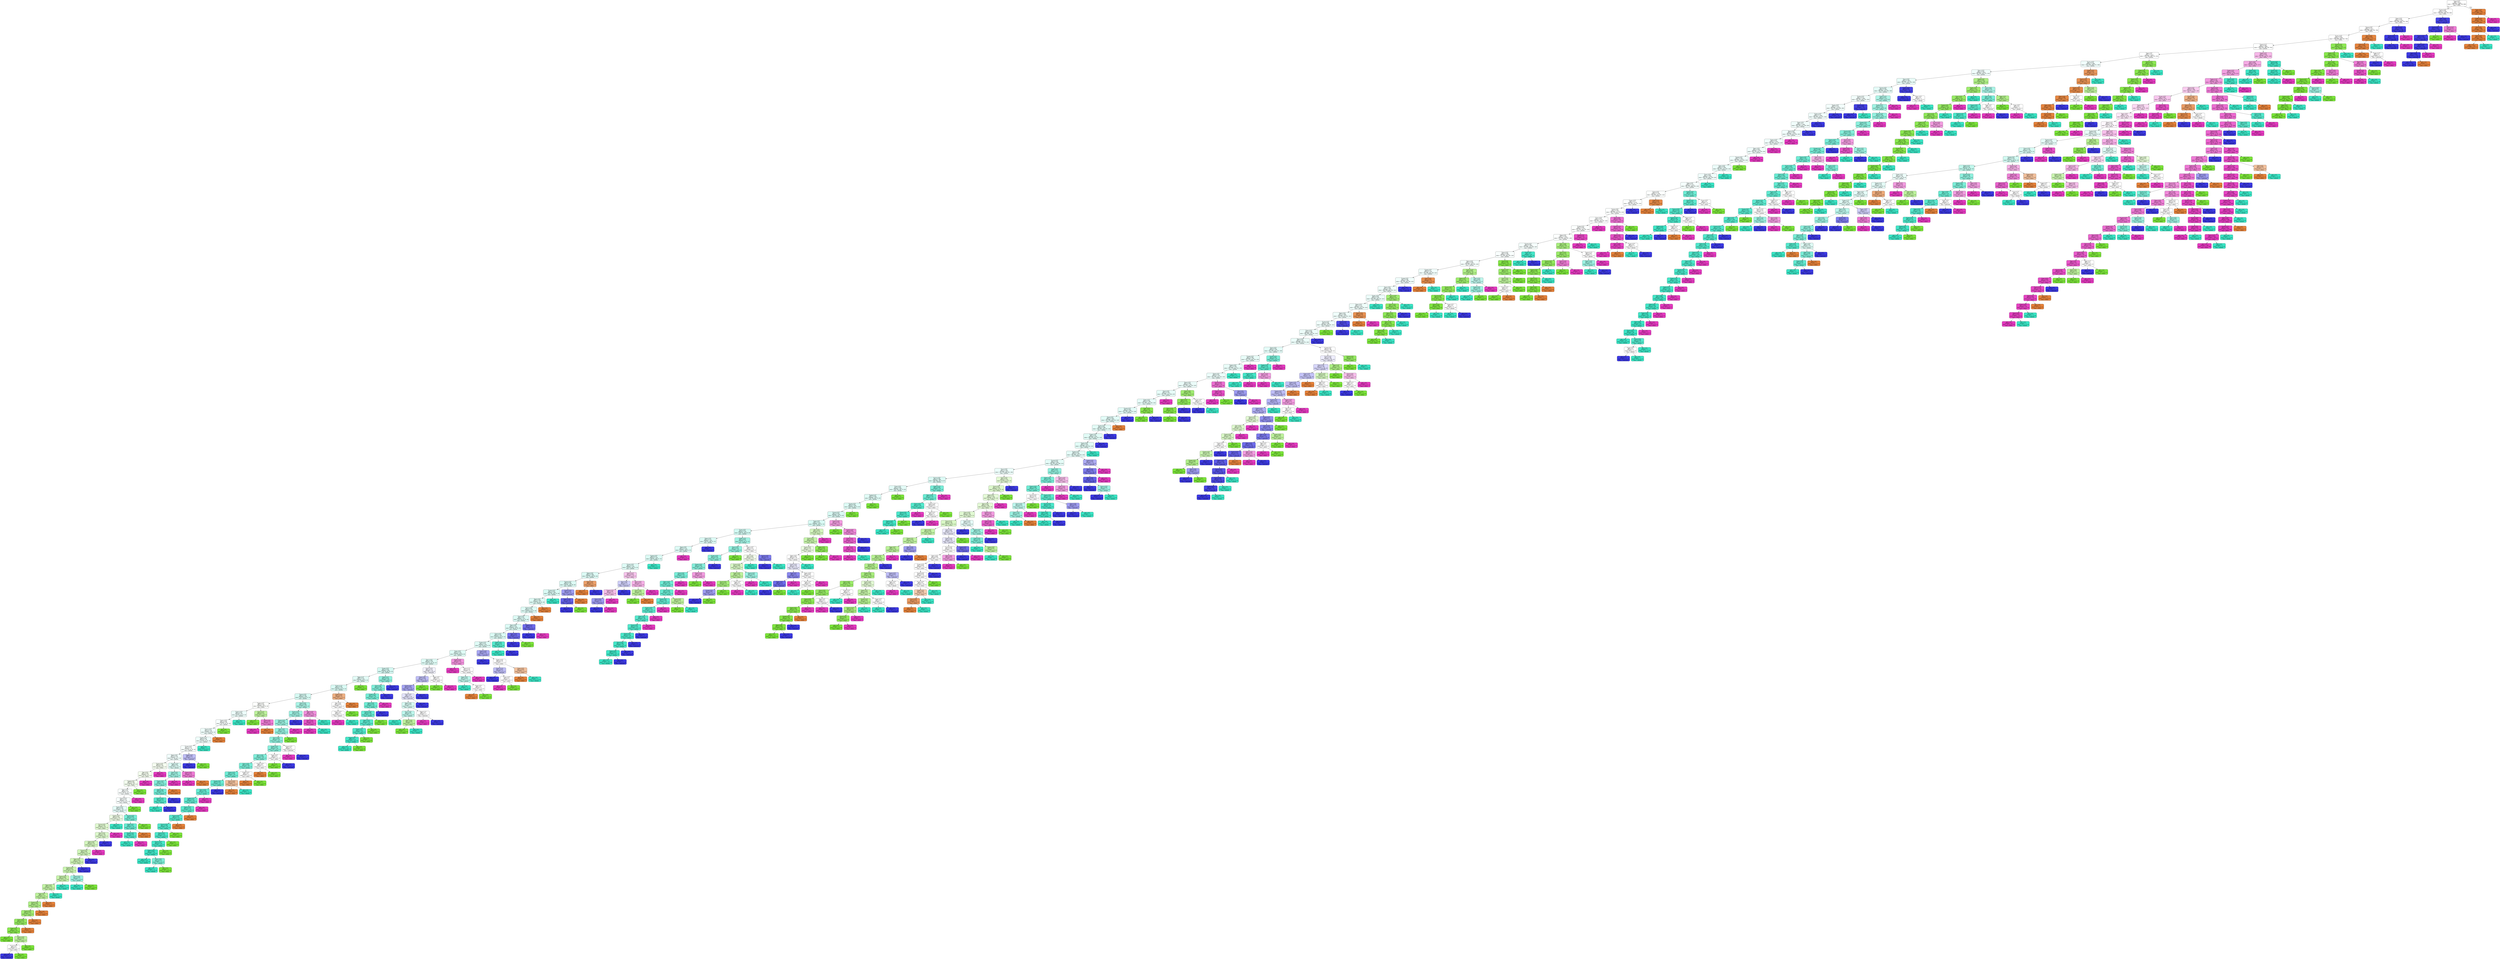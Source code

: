digraph Tree {
node [shape=box, style="filled, rounded", color="black", fontname=helvetica] ;
edge [fontname=helvetica] ;
0 [label=<X<SUB>2218</SUB> &le; 0.5<br/>gini = 0.8<br/>samples = 4000<br/>value = [784, 810, 808, 790, 808]<br/>class = PATIO>, fillcolor="#ffffff"] ;
1 [label=<X<SUB>15787</SUB> &le; 0.5<br/>gini = 0.783<br/>samples = 3505<br/>value = [294, 810, 806, 789, 806]<br/>class = PATIO>, fillcolor="#ffffff"] ;
0 -> 1 [labeldistance=2.5, labelangle=45, headlabel="True"] ;
2 [label=<X<SUB>6363</SUB> &le; 0.5<br/>gini = 0.781<br/>samples = 3276<br/>value = [293, 808, 806, 570, 799]<br/>class = PATIO>, fillcolor="#ffffff"] ;
1 -> 2 ;
3 [label=<X<SUB>15224</SUB> &le; 0.5<br/>gini = 0.775<br/>samples = 3133<br/>value = [293, 808, 806, 430, 796]<br/>class = PATIO>, fillcolor="#ffffff"] ;
2 -> 3 ;
4 [label=<X<SUB>17431</SUB> &le; 0.5<br/>gini = 0.764<br/>samples = 3020<br/>value = [184, 808, 804, 429, 795]<br/>class = PATIO>, fillcolor="#ffffff"] ;
3 -> 4 ;
5 [label=<X<SUB>16219</SUB> &le; 2.5<br/>gini = 0.766<br/>samples = 2801<br/>value = [184, 618, 789, 429, 781]<br/>class = BOOKS>, fillcolor="#feffff"] ;
4 -> 5 ;
6 [label=<X<SUB>3482</SUB> &le; 0.5<br/>gini = 0.77<br/>samples = 2009<br/>value = [151, 562, 569, 374, 353]<br/>class = BOOKS>, fillcolor="#feffff"] ;
5 -> 6 ;
7 [label=<X<SUB>12711</SUB> &le; 0.5<br/>gini = 0.774<br/>samples = 1886<br/>value = [151, 454, 560, 373, 348]<br/>class = BOOKS>, fillcolor="#f0fdfb"] ;
6 -> 7 ;
8 [label=<X<SUB>6311</SUB> &le; 0.5<br/>gini = 0.765<br/>samples = 1819<br/>value = [95, 450, 556, 371, 347]<br/>class = BOOKS>, fillcolor="#f0fdfb"] ;
7 -> 8 ;
9 [label=<X<SUB>3414</SUB> &le; 0.5<br/>gini = 0.766<br/>samples = 1673<br/>value = [95, 347, 522, 370, 339]<br/>class = BOOKS>, fillcolor="#e8fcf8"] ;
8 -> 9 ;
10 [label=<X<SUB>17754</SUB> &le; 0.5<br/>gini = 0.765<br/>samples = 1631<br/>value = [95, 347, 521, 330, 338]<br/>class = BOOKS>, fillcolor="#e4fbf7"] ;
9 -> 10 ;
11 [label=<X<SUB>15793</SUB> &le; 0.5<br/>gini = 0.773<br/>samples = 1460<br/>value = [95, 343, 418, 322, 282]<br/>class = BOOKS>, fillcolor="#f2fdfb"] ;
10 -> 11 ;
12 [label=<X<SUB>14581</SUB> &le; 0.5<br/>gini = 0.772<br/>samples = 1432<br/>value = [95, 343, 417, 295, 282]<br/>class = BOOKS>, fillcolor="#f2fdfb"] ;
11 -> 12 ;
13 [label=<X<SUB>15813</SUB> &le; 0.5<br/>gini = 0.771<br/>samples = 1408<br/>value = [95, 343, 417, 271, 282]<br/>class = BOOKS>, fillcolor="#f1fdfb"] ;
12 -> 13 ;
14 [label=<X<SUB>4497</SUB> &le; 0.5<br/>gini = 0.77<br/>samples = 1386<br/>value = [95, 343, 417, 249, 282]<br/>class = BOOKS>, fillcolor="#f1fdfb"] ;
13 -> 14 ;
15 [label=<X<SUB>6152</SUB> &le; 0.5<br/>gini = 0.768<br/>samples = 1365<br/>value = [95, 343, 417, 228, 282]<br/>class = BOOKS>, fillcolor="#f1fdfb"] ;
14 -> 15 ;
16 [label=<X<SUB>16422</SUB> &le; 0.5<br/>gini = 0.767<br/>samples = 1343<br/>value = [95, 343, 417, 228, 260]<br/>class = BOOKS>, fillcolor="#f0fdfb"] ;
15 -> 16 ;
17 [label=<X<SUB>6821</SUB> &le; 0.5<br/>gini = 0.766<br/>samples = 1323<br/>value = [95, 343, 417, 228, 240]<br/>class = BOOKS>, fillcolor="#f0fdfb"] ;
16 -> 17 ;
18 [label=<X<SUB>14180</SUB> &le; 0.5<br/>gini = 0.764<br/>samples = 1303<br/>value = [95, 343, 417, 228, 220]<br/>class = BOOKS>, fillcolor="#f0fdfb"] ;
17 -> 18 ;
19 [label=<X<SUB>2641</SUB> &le; 0.5<br/>gini = 0.765<br/>samples = 1281<br/>value = [95, 321, 417, 228, 220]<br/>class = BOOKS>, fillcolor="#ebfcf9"] ;
18 -> 19 ;
20 [label=<X<SUB>2707</SUB> &le; 0.5<br/>gini = 0.768<br/>samples = 1255<br/>value = [95, 321, 391, 228, 220]<br/>class = BOOKS>, fillcolor="#f0fdfb"] ;
19 -> 20 ;
21 [label=<X<SUB>2863</SUB> &le; 0.5<br/>gini = 0.771<br/>samples = 1232<br/>value = [95, 321, 368, 228, 220]<br/>class = BOOKS>, fillcolor="#f5fefc"] ;
20 -> 21 ;
22 [label=<X<SUB>2228</SUB> &le; 0.5<br/>gini = 0.774<br/>samples = 1185<br/>value = [94, 318, 332, 225, 216]<br/>class = BOOKS>, fillcolor="#fcfffe"] ;
21 -> 22 ;
23 [label=<X<SUB>15421</SUB> &le; 0.5<br/>gini = 0.77<br/>samples = 1170<br/>value = [80, 318, 331, 225, 216]<br/>class = BOOKS>, fillcolor="#fcfffe"] ;
22 -> 23 ;
24 [label=<X<SUB>17391</SUB> &le; 0.5<br/>gini = 0.769<br/>samples = 1155<br/>value = [80, 318, 331, 210, 216]<br/>class = BOOKS>, fillcolor="#fcfffe"] ;
23 -> 24 ;
25 [label=<X<SUB>7227</SUB> &le; 0.5<br/>gini = 0.767<br/>samples = 1127<br/>value = [79, 316, 330, 207, 195]<br/>class = BOOKS>, fillcolor="#fcfffe"] ;
24 -> 25 ;
26 [label=<X<SUB>17858</SUB> &le; 0.5<br/>gini = 0.766<br/>samples = 1114<br/>value = [79, 316, 330, 207, 182]<br/>class = BOOKS>, fillcolor="#fcfffe"] ;
25 -> 26 ;
27 [label=<X<SUB>9468</SUB> &le; 0.5<br/>gini = 0.764<br/>samples = 1100<br/>value = [79, 316, 329, 207, 169]<br/>class = BOOKS>, fillcolor="#fcfffe"] ;
26 -> 27 ;
28 [label=<X<SUB>14749</SUB> &le; 0.5<br/>gini = 0.766<br/>samples = 1054<br/>value = [77, 284, 323, 206, 164]<br/>class = BOOKS>, fillcolor="#f5fefc"] ;
27 -> 28 ;
29 [label=<X<SUB>4220</SUB> &le; 0.5<br/>gini = 0.768<br/>samples = 1035<br/>value = [77, 284, 305, 205, 164]<br/>class = BOOKS>, fillcolor="#f9fefd"] ;
28 -> 29 ;
30 [label=<X<SUB>9474</SUB> &le; 0.5<br/>gini = 0.769<br/>samples = 1017<br/>value = [76, 267, 305, 205, 164]<br/>class = BOOKS>, fillcolor="#f5fefc"] ;
29 -> 30 ;
31 [label=<X<SUB>14006</SUB> &le; 0.5<br/>gini = 0.771<br/>samples = 975<br/>value = [76, 238, 295, 204, 162]<br/>class = BOOKS>, fillcolor="#f0fdfb"] ;
30 -> 31 ;
32 [label=<X<SUB>11096</SUB> &le; 0.5<br/>gini = 0.768<br/>samples = 964<br/>value = [66, 238, 294, 204, 162]<br/>class = BOOKS>, fillcolor="#f0fdfb"] ;
31 -> 32 ;
33 [label=<X<SUB>3455</SUB> &le; 0.5<br/>gini = 0.768<br/>samples = 953<br/>value = [66, 238, 294, 193, 162]<br/>class = BOOKS>, fillcolor="#effdfa"] ;
32 -> 33 ;
34 [label=<X<SUB>16961</SUB> &le; 0.5<br/>gini = 0.769<br/>samples = 927<br/>value = [66, 218, 289, 192, 162]<br/>class = BOOKS>, fillcolor="#ebfcf9"] ;
33 -> 34 ;
35 [label=<X<SUB>8444</SUB> &le; 0.5<br/>gini = 0.771<br/>samples = 913<br/>value = [66, 218, 275, 192, 162]<br/>class = BOOKS>, fillcolor="#effdfa"] ;
34 -> 35 ;
36 [label=<X<SUB>6665</SUB> &le; 0.5<br/>gini = 0.768<br/>samples = 904<br/>value = [58, 218, 275, 192, 161]<br/>class = BOOKS>, fillcolor="#effdfa"] ;
35 -> 36 ;
37 [label=<X<SUB>17436</SUB> &le; 0.5<br/>gini = 0.768<br/>samples = 892<br/>value = [58, 218, 274, 181, 161]<br/>class = BOOKS>, fillcolor="#effdfa"] ;
36 -> 37 ;
38 [label=<X<SUB>7023</SUB> &le; 0.5<br/>gini = 0.768<br/>samples = 882<br/>value = [58, 208, 274, 181, 161]<br/>class = BOOKS>, fillcolor="#ecfcf9"] ;
37 -> 38 ;
39 [label=<X<SUB>9523</SUB> &le; 0.5<br/>gini = 0.767<br/>samples = 873<br/>value = [58, 208, 274, 172, 161]<br/>class = BOOKS>, fillcolor="#ebfcf9"] ;
38 -> 39 ;
40 [label=<X<SUB>3018</SUB> &le; 0.5<br/>gini = 0.762<br/>samples = 787<br/>value = [51, 179, 265, 143, 149]<br/>class = BOOKS>, fillcolor="#e3fbf7"] ;
39 -> 40 ;
41 [label=<X<SUB>11840</SUB> &le; 0.5<br/>gini = 0.766<br/>samples = 762<br/>value = [51, 179, 246, 143, 143]<br/>class = BOOKS>, fillcolor="#e8fcf8"] ;
40 -> 41 ;
42 [label=<X<SUB>16605</SUB> &le; 0.5<br/>gini = 0.765<br/>samples = 754<br/>value = [51, 179, 246, 143, 135]<br/>class = BOOKS>, fillcolor="#e8fcf8"] ;
41 -> 42 ;
43 [label=<X<SUB>9186</SUB> &le; 0.5<br/>gini = 0.767<br/>samples = 743<br/>value = [51, 179, 235, 143, 135]<br/>class = BOOKS>, fillcolor="#ebfcf9"] ;
42 -> 43 ;
44 [label=<X<SUB>9529</SUB> &le; 0.5<br/>gini = 0.765<br/>samples = 730<br/>value = [51, 178, 235, 141, 125]<br/>class = BOOKS>, fillcolor="#ebfcf9"] ;
43 -> 44 ;
45 [label=<X<SUB>1679</SUB> &le; 0.5<br/>gini = 0.765<br/>samples = 713<br/>value = [51, 165, 234, 138, 125]<br/>class = BOOKS>, fillcolor="#e6fcf8"] ;
44 -> 45 ;
46 [label=<X<SUB>1846</SUB> &le; 0.5<br/>gini = 0.764<br/>samples = 706<br/>value = [51, 165, 234, 138, 118]<br/>class = BOOKS>, fillcolor="#e6fcf8"] ;
45 -> 46 ;
47 [label=<X<SUB>14758</SUB> &le; 0.5<br/>gini = 0.764<br/>samples = 696<br/>value = [51, 156, 234, 137, 118]<br/>class = BOOKS>, fillcolor="#e2fbf7"] ;
46 -> 47 ;
48 [label=<X<SUB>1540</SUB> &le; 0.5<br/>gini = 0.763<br/>samples = 689<br/>value = [51, 156, 234, 130, 118]<br/>class = BOOKS>, fillcolor="#e2fbf7"] ;
47 -> 48 ;
49 [label=<X<SUB>15797</SUB> &le; 0.5<br/>gini = 0.761<br/>samples = 684<br/>value = [46, 156, 234, 130, 118]<br/>class = BOOKS>, fillcolor="#e2fbf6"] ;
48 -> 49 ;
50 [label=<X<SUB>13691</SUB> &le; 0.5<br/>gini = 0.76<br/>samples = 678<br/>value = [46, 156, 234, 124, 118]<br/>class = BOOKS>, fillcolor="#e1fbf6"] ;
49 -> 50 ;
51 [label=<X<SUB>13812</SUB> &le; 0.5<br/>gini = 0.759<br/>samples = 672<br/>value = [46, 156, 234, 118, 118]<br/>class = BOOKS>, fillcolor="#e1fbf6"] ;
50 -> 51 ;
52 [label=<X<SUB>16485</SUB> &le; 0.5<br/>gini = 0.761<br/>samples = 663<br/>value = [46, 156, 225, 118, 118]<br/>class = BOOKS>, fillcolor="#e4fbf7"] ;
51 -> 52 ;
53 [label=<X<SUB>11138</SUB> &le; 0.5<br/>gini = 0.759<br/>samples = 646<br/>value = [46, 156, 223, 108, 113]<br/>class = BOOKS>, fillcolor="#e4fbf7"] ;
52 -> 53 ;
54 [label=<X<SUB>1310</SUB> &le; 0.5<br/>gini = 0.764<br/>samples = 603<br/>value = [45, 154, 196, 102, 106]<br/>class = BOOKS>, fillcolor="#ecfdfa"] ;
53 -> 54 ;
55 [label=<X<SUB>17737</SUB> &le; 0.5<br/>gini = 0.756<br/>samples = 484<br/>value = [38, 108, 175, 76, 87]<br/>class = BOOKS>, fillcolor="#dcfaf5"] ;
54 -> 55 ;
56 [label=<X<SUB>7546</SUB> &le; 0.5<br/>gini = 0.765<br/>samples = 455<br/>value = [38, 105, 154, 75, 83]<br/>class = BOOKS>, fillcolor="#e3fbf7"] ;
55 -> 56 ;
57 [label=<X<SUB>14380</SUB> &le; 1.5<br/>gini = 0.765<br/>samples = 449<br/>value = [38, 99, 154, 75, 83]<br/>class = BOOKS>, fillcolor="#e0fbf6"] ;
56 -> 57 ;
58 [label=<X<SUB>14166</SUB> &le; 0.5<br/>gini = 0.764<br/>samples = 444<br/>value = [38, 94, 154, 75, 83]<br/>class = BOOKS>, fillcolor="#ddfbf5"] ;
57 -> 58 ;
59 [label=<X<SUB>17419</SUB> &le; 0.5<br/>gini = 0.763<br/>samples = 439<br/>value = [38, 89, 154, 75, 83]<br/>class = BOOKS>, fillcolor="#dafaf4"] ;
58 -> 59 ;
60 [label=<X<SUB>1038</SUB> &le; 0.5<br/>gini = 0.76<br/>samples = 424<br/>value = [38, 87, 153, 72, 74]<br/>class = BOOKS>, fillcolor="#d8faf4"] ;
59 -> 60 ;
61 [label=<X<SUB>7190</SUB> &le; 0.5<br/>gini = 0.757<br/>samples = 397<br/>value = [38, 74, 149, 68, 68]<br/>class = BOOKS>, fillcolor="#d1f9f2"] ;
60 -> 61 ;
62 [label=<X<SUB>8300</SUB> &le; 0.5<br/>gini = 0.773<br/>samples = 324<br/>value = [38, 63, 109, 57, 57]<br/>class = BOOKS>, fillcolor="#dcfaf5"] ;
61 -> 62 ;
63 [label=<X<SUB>6500</SUB> &le; 0.5<br/>gini = 0.772<br/>samples = 320<br/>value = [38, 63, 109, 53, 57]<br/>class = BOOKS>, fillcolor="#dcfaf5"] ;
62 -> 63 ;
64 [label=<X<SUB>10360</SUB> &le; 0.5<br/>gini = 0.771<br/>samples = 316<br/>value = [38, 63, 109, 53, 53]<br/>class = BOOKS>, fillcolor="#dbfaf4"] ;
63 -> 64 ;
65 [label=<X<SUB>17542</SUB> &le; 0.5<br/>gini = 0.775<br/>samples = 310<br/>value = [38, 63, 103, 53, 53]<br/>class = BOOKS>, fillcolor="#dffbf6"] ;
64 -> 65 ;
66 [label=<X<SUB>9286</SUB> &le; 0.5<br/>gini = 0.769<br/>samples = 296<br/>value = [37, 61, 103, 49, 46]<br/>class = BOOKS>, fillcolor="#dcfaf5"] ;
65 -> 66 ;
67 [label=<X<SUB>16549</SUB> &le; 0.5<br/>gini = 0.766<br/>samples = 291<br/>value = [33, 61, 103, 48, 46]<br/>class = BOOKS>, fillcolor="#dbfaf4"] ;
66 -> 67 ;
68 [label=<X<SUB>11595</SUB> &le; 0.5<br/>gini = 0.761<br/>samples = 283<br/>value = [31, 60, 103, 43, 46]<br/>class = BOOKS>, fillcolor="#d9faf4"] ;
67 -> 68 ;
69 [label=<X<SUB>8285</SUB> &le; 0.5<br/>gini = 0.766<br/>samples = 277<br/>value = [31, 60, 97, 43, 46]<br/>class = BOOKS>, fillcolor="#ddfbf5"] ;
68 -> 69 ;
70 [label=<X<SUB>15721</SUB> &le; 0.5<br/>gini = 0.763<br/>samples = 274<br/>value = [28, 60, 97, 43, 46]<br/>class = BOOKS>, fillcolor="#ddfbf5"] ;
69 -> 70 ;
71 [label=<X<SUB>2332</SUB> &le; 0.5<br/>gini = 0.76<br/>samples = 271<br/>value = [25, 60, 97, 43, 46]<br/>class = BOOKS>, fillcolor="#dcfaf5"] ;
70 -> 71 ;
72 [label=<X<SUB>5822</SUB> &le; 0.5<br/>gini = 0.757<br/>samples = 266<br/>value = [25, 60, 97, 39, 45]<br/>class = BOOKS>, fillcolor="#dbfaf5"] ;
71 -> 72 ;
73 [label=<X<SUB>1050</SUB> &le; 0.5<br/>gini = 0.754<br/>samples = 261<br/>value = [25, 59, 97, 35, 45]<br/>class = BOOKS>, fillcolor="#dafaf4"] ;
72 -> 73 ;
74 [label=<X<SUB>17505</SUB> &le; 0.5<br/>gini = 0.76<br/>samples = 253<br/>value = [25, 59, 90, 34, 45]<br/>class = BOOKS>, fillcolor="#dffbf6"] ;
73 -> 74 ;
75 [label=<X<SUB>7481</SUB> &le; 0.5<br/>gini = 0.752<br/>samples = 242<br/>value = [23, 58, 89, 28, 44]<br/>class = BOOKS>, fillcolor="#defbf5"] ;
74 -> 75 ;
76 [label=<X<SUB>2617</SUB> &le; 0.5<br/>gini = 0.748<br/>samples = 231<br/>value = [22, 57, 87, 28, 37]<br/>class = BOOKS>, fillcolor="#ddfbf5"] ;
75 -> 76 ;
77 [label=<X<SUB>17893</SUB> &le; 0.5<br/>gini = 0.736<br/>samples = 209<br/>value = [22, 50, 84, 20, 33]<br/>class = BOOKS>, fillcolor="#d5f9f3"] ;
76 -> 77 ;
78 [label=<X<SUB>8566</SUB> &le; 2.5<br/>gini = 0.75<br/>samples = 181<br/>value = [22, 46, 66, 15, 32]<br/>class = BOOKS>, fillcolor="#e2fbf6"] ;
77 -> 78 ;
79 [label=<X<SUB>15972</SUB> &le; 3.5<br/>gini = 0.749<br/>samples = 175<br/>value = [22, 40, 66, 15, 32]<br/>class = BOOKS>, fillcolor="#d9faf4"] ;
78 -> 79 ;
80 [label=<X<SUB>16219</SUB> &le; 0.5<br/>gini = 0.739<br/>samples = 166<br/>value = [16, 39, 65, 15, 31]<br/>class = BOOKS>, fillcolor="#d6faf3"] ;
79 -> 80 ;
81 [label=<X<SUB>10303</SUB> &le; 0.5<br/>gini = 0.76<br/>samples = 98<br/>value = [10, 30, 29, 10, 19]<br/>class = PATIO>, fillcolor="#fdfffc"] ;
80 -> 81 ;
82 [label=<X<SUB>15957</SUB> &le; 0.5<br/>gini = 0.761<br/>samples = 87<br/>value = [9, 23, 29, 10, 16]<br/>class = BOOKS>, fillcolor="#ecfdfa"] ;
81 -> 82 ;
83 [label=<X<SUB>10672</SUB> &le; 0.5<br/>gini = 0.769<br/>samples = 83<br/>value = [9, 23, 25, 10, 16]<br/>class = BOOKS>, fillcolor="#f8fefd"] ;
82 -> 83 ;
84 [label=<X<SUB>12737</SUB> &le; 0.5<br/>gini = 0.772<br/>samples = 80<br/>value = [9, 20, 25, 10, 16]<br/>class = BOOKS>, fillcolor="#eefdfa"] ;
83 -> 84 ;
85 [label=<X<SUB>10468</SUB> &le; 1.5<br/>gini = 0.765<br/>samples = 78<br/>value = [7, 20, 25, 10, 16]<br/>class = BOOKS>, fillcolor="#eefdfa"] ;
84 -> 85 ;
86 [label=<X<SUB>17363</SUB> &le; 0.5<br/>gini = 0.771<br/>samples = 75<br/>value = [7, 20, 22, 10, 16]<br/>class = BOOKS>, fillcolor="#f8fefd"] ;
85 -> 86 ;
87 [label=<X<SUB>8566</SUB> &le; 0.5<br/>gini = 0.763<br/>samples = 70<br/>value = [7, 18, 22, 7, 16]<br/>class = BOOKS>, fillcolor="#f0fdfb"] ;
86 -> 87 ;
88 [label=<X<SUB>16020</SUB> &le; 0.5<br/>gini = 0.753<br/>samples = 54<br/>value = [5, 18, 15, 5, 11]<br/>class = PATIO>, fillcolor="#f5fdf0"] ;
87 -> 88 ;
89 [label=<X<SUB>881</SUB> &le; 0.5<br/>gini = 0.745<br/>samples = 51<br/>value = [5, 18, 15, 5, 8]<br/>class = PATIO>, fillcolor="#f4fdee"] ;
88 -> 89 ;
90 [label=<X<SUB>10999</SUB> &le; 0.5<br/>gini = 0.736<br/>samples = 49<br/>value = [5, 18, 15, 5, 6]<br/>class = PATIO>, fillcolor="#f3fdee"] ;
89 -> 90 ;
91 [label=<X<SUB>4591</SUB> &le; 0.5<br/>gini = 0.75<br/>samples = 45<br/>value = [5, 14, 15, 5, 6]<br/>class = BOOKS>, fillcolor="#f9fefd"] ;
90 -> 91 ;
92 [label=<X<SUB>16170</SUB> &le; 0.5<br/>gini = 0.737<br/>samples = 43<br/>value = [5, 14, 15, 5, 4]<br/>class = BOOKS>, fillcolor="#f8fefd"] ;
91 -> 92 ;
93 [label=<X<SUB>15972</SUB> &le; 0.5<br/>gini = 0.742<br/>samples = 40<br/>value = [5, 11, 15, 5, 4]<br/>class = BOOKS>, fillcolor="#e4fbf7"] ;
92 -> 93 ;
94 [label=<X<SUB>10995</SUB> &le; 0.5<br/>gini = 0.763<br/>samples = 29<br/>value = [4, 10, 7, 5, 3]<br/>class = PATIO>, fillcolor="#edfbe4"] ;
93 -> 94 ;
95 [label=<X<SUB>17779</SUB> &le; 0.5<br/>gini = 0.754<br/>samples = 26<br/>value = [4, 10, 4, 5, 3]<br/>class = PATIO>, fillcolor="#e0f9d0"] ;
94 -> 95 ;
96 [label=<X<SUB>9315</SUB> &le; 0.5<br/>gini = 0.726<br/>samples = 24<br/>value = [4, 10, 4, 5, 1]<br/>class = PATIO>, fillcolor="#dcf8cb"] ;
95 -> 96 ;
97 [label=<X<SUB>3964</SUB> &le; 0.5<br/>gini = 0.707<br/>samples = 22<br/>value = [4, 10, 4, 3, 1]<br/>class = PATIO>, fillcolor="#d3f6bd"] ;
96 -> 97 ;
98 [label=<X<SUB>12218</SUB> &le; 0.5<br/>gini = 0.68<br/>samples = 21<br/>value = [4, 10, 4, 3, 0]<br/>class = PATIO>, fillcolor="#d0f6b9"] ;
97 -> 98 ;
99 [label=<X<SUB>4070</SUB> &le; 0.5<br/>gini = 0.66<br/>samples = 20<br/>value = [4, 10, 4, 2, 0]<br/>class = PATIO>, fillcolor="#cef5b5"] ;
98 -> 99 ;
100 [label=<X<SUB>10468</SUB> &le; 0.5<br/>gini = 0.632<br/>samples = 19<br/>value = [4, 10, 4, 1, 0]<br/>class = PATIO>, fillcolor="#caf5b0"] ;
99 -> 100 ;
101 [label=<X<SUB>10716</SUB> &le; 0.5<br/>gini = 0.602<br/>samples = 16<br/>value = [4, 9, 2, 1, 0]<br/>class = PATIO>, fillcolor="#c8f4ac"] ;
100 -> 101 ;
102 [label=<X<SUB>3014</SUB> &le; 0.5<br/>gini = 0.56<br/>samples = 15<br/>value = [4, 9, 1, 1, 0]<br/>class = PATIO>, fillcolor="#c3f3a5"] ;
101 -> 102 ;
103 [label=<X<SUB>6280</SUB> &le; 0.5<br/>gini = 0.5<br/>samples = 14<br/>value = [4, 9, 0, 1, 0]<br/>class = PATIO>, fillcolor="#bdf29c"] ;
102 -> 103 ;
104 [label=<X<SUB>10783</SUB> &le; 0.5<br/>gini = 0.462<br/>samples = 13<br/>value = [3, 9, 0, 1, 0]<br/>class = PATIO>, fillcolor="#b0ef88"] ;
103 -> 104 ;
105 [label=<X<SUB>14320</SUB> &le; 0.5<br/>gini = 0.403<br/>samples = 12<br/>value = [2, 9, 0, 1, 0]<br/>class = PATIO>, fillcolor="#a3ed74"] ;
104 -> 105 ;
106 [label=<X<SUB>1591</SUB> &le; 0.5<br/>gini = 0.314<br/>samples = 11<br/>value = [1, 9, 0, 1, 0]<br/>class = PATIO>, fillcolor="#95ea61"] ;
105 -> 106 ;
107 [label=<X<SUB>7069</SUB> &le; 0.5<br/>gini = 0.18<br/>samples = 10<br/>value = [0, 9, 0, 1, 0]<br/>class = PATIO>, fillcolor="#8ae84f"] ;
106 -> 107 ;
108 [label=<gini = 0.0<br/>samples = 7<br/>value = [0, 7, 0, 0, 0]<br/>class = PATIO>, fillcolor="#7be539"] ;
107 -> 108 ;
109 [label=<X<SUB>17674</SUB> &le; 0.5<br/>gini = 0.444<br/>samples = 3<br/>value = [0, 2, 0, 1, 0]<br/>class = PATIO>, fillcolor="#bdf29c"] ;
107 -> 109 ;
110 [label=<X<SUB>17125</SUB> &le; 0.5<br/>gini = 0.5<br/>samples = 2<br/>value = [0, 1, 0, 1, 0]<br/>class = PATIO>, fillcolor="#ffffff"] ;
109 -> 110 ;
111 [label=<gini = 0.0<br/>samples = 1<br/>value = [0, 0, 0, 1, 0]<br/>class = GROCERY>, fillcolor="#3c39e5"] ;
110 -> 111 ;
112 [label=<gini = 0.0<br/>samples = 1<br/>value = [0, 1, 0, 0, 0]<br/>class = PATIO>, fillcolor="#7be539"] ;
110 -> 112 ;
113 [label=<gini = 0.0<br/>samples = 1<br/>value = [0, 1, 0, 0, 0]<br/>class = PATIO>, fillcolor="#7be539"] ;
109 -> 113 ;
114 [label=<gini = 0.0<br/>samples = 1<br/>value = [1, 0, 0, 0, 0]<br/>class = PATIO>, fillcolor="#e58139"] ;
106 -> 114 ;
115 [label=<gini = 0.0<br/>samples = 1<br/>value = [1, 0, 0, 0, 0]<br/>class = PATIO>, fillcolor="#e58139"] ;
105 -> 115 ;
116 [label=<gini = 0.0<br/>samples = 1<br/>value = [1, 0, 0, 0, 0]<br/>class = PATIO>, fillcolor="#e58139"] ;
104 -> 116 ;
117 [label=<gini = 0.0<br/>samples = 1<br/>value = [1, 0, 0, 0, 0]<br/>class = PATIO>, fillcolor="#e58139"] ;
103 -> 117 ;
118 [label=<gini = 0.0<br/>samples = 1<br/>value = [0, 0, 1, 0, 0]<br/>class = BOOKS>, fillcolor="#39e5c5"] ;
102 -> 118 ;
119 [label=<gini = 0.0<br/>samples = 1<br/>value = [0, 0, 1, 0, 0]<br/>class = BOOKS>, fillcolor="#39e5c5"] ;
101 -> 119 ;
120 [label=<X<SUB>2106</SUB> &le; 0.5<br/>gini = 0.444<br/>samples = 3<br/>value = [0, 1, 2, 0, 0]<br/>class = BOOKS>, fillcolor="#9cf2e2"] ;
100 -> 120 ;
121 [label=<gini = 0.0<br/>samples = 2<br/>value = [0, 0, 2, 0, 0]<br/>class = BOOKS>, fillcolor="#39e5c5"] ;
120 -> 121 ;
122 [label=<gini = 0.0<br/>samples = 1<br/>value = [0, 1, 0, 0, 0]<br/>class = PATIO>, fillcolor="#7be539"] ;
120 -> 122 ;
123 [label=<gini = 0.0<br/>samples = 1<br/>value = [0, 0, 0, 1, 0]<br/>class = GROCERY>, fillcolor="#3c39e5"] ;
99 -> 123 ;
124 [label=<gini = 0.0<br/>samples = 1<br/>value = [0, 0, 0, 1, 0]<br/>class = GROCERY>, fillcolor="#3c39e5"] ;
98 -> 124 ;
125 [label=<gini = 0.0<br/>samples = 1<br/>value = [0, 0, 0, 0, 1]<br/>class = PATIO>, fillcolor="#e539c0"] ;
97 -> 125 ;
126 [label=<gini = 0.0<br/>samples = 2<br/>value = [0, 0, 0, 2, 0]<br/>class = GROCERY>, fillcolor="#3c39e5"] ;
96 -> 126 ;
127 [label=<gini = 0.0<br/>samples = 2<br/>value = [0, 0, 0, 0, 2]<br/>class = PATIO>, fillcolor="#e539c0"] ;
95 -> 127 ;
128 [label=<gini = 0.0<br/>samples = 3<br/>value = [0, 0, 3, 0, 0]<br/>class = BOOKS>, fillcolor="#39e5c5"] ;
94 -> 128 ;
129 [label=<X<SUB>11160</SUB> &le; 0.5<br/>gini = 0.446<br/>samples = 11<br/>value = [1, 1, 8, 0, 1]<br/>class = BOOKS>, fillcolor="#74edd6"] ;
93 -> 129 ;
130 [label=<X<SUB>3449</SUB> &le; 0.5<br/>gini = 0.34<br/>samples = 10<br/>value = [1, 0, 8, 0, 1]<br/>class = BOOKS>, fillcolor="#65ebd2"] ;
129 -> 130 ;
131 [label=<X<SUB>12268</SUB> &le; 0.5<br/>gini = 0.198<br/>samples = 9<br/>value = [0, 0, 8, 0, 1]<br/>class = BOOKS>, fillcolor="#52e8cc"] ;
130 -> 131 ;
132 [label=<gini = 0.0<br/>samples = 8<br/>value = [0, 0, 8, 0, 0]<br/>class = BOOKS>, fillcolor="#39e5c5"] ;
131 -> 132 ;
133 [label=<gini = 0.0<br/>samples = 1<br/>value = [0, 0, 0, 0, 1]<br/>class = PATIO>, fillcolor="#e539c0"] ;
131 -> 133 ;
134 [label=<gini = 0.0<br/>samples = 1<br/>value = [1, 0, 0, 0, 0]<br/>class = PATIO>, fillcolor="#e58139"] ;
130 -> 134 ;
135 [label=<gini = 0.0<br/>samples = 1<br/>value = [0, 1, 0, 0, 0]<br/>class = PATIO>, fillcolor="#7be539"] ;
129 -> 135 ;
136 [label=<gini = 0.0<br/>samples = 3<br/>value = [0, 3, 0, 0, 0]<br/>class = PATIO>, fillcolor="#7be539"] ;
92 -> 136 ;
137 [label=<gini = 0.0<br/>samples = 2<br/>value = [0, 0, 0, 0, 2]<br/>class = PATIO>, fillcolor="#e539c0"] ;
91 -> 137 ;
138 [label=<gini = 0.0<br/>samples = 4<br/>value = [0, 4, 0, 0, 0]<br/>class = PATIO>, fillcolor="#7be539"] ;
90 -> 138 ;
139 [label=<gini = 0.0<br/>samples = 2<br/>value = [0, 0, 0, 0, 2]<br/>class = PATIO>, fillcolor="#e539c0"] ;
89 -> 139 ;
140 [label=<gini = 0.0<br/>samples = 3<br/>value = [0, 0, 0, 0, 3]<br/>class = PATIO>, fillcolor="#e539c0"] ;
88 -> 140 ;
141 [label=<X<SUB>14626</SUB> &le; 0.5<br/>gini = 0.68<br/>samples = 16<br/>value = [2, 0, 7, 2, 5]<br/>class = BOOKS>, fillcolor="#dbfaf4"] ;
87 -> 141 ;
142 [label=<X<SUB>4976</SUB> &le; 0.5<br/>gini = 0.597<br/>samples = 12<br/>value = [1, 0, 7, 2, 2]<br/>class = BOOKS>, fillcolor="#9cf2e2"] ;
141 -> 142 ;
143 [label=<X<SUB>15552</SUB> &le; 0.5<br/>gini = 0.46<br/>samples = 10<br/>value = [1, 0, 7, 2, 0]<br/>class = BOOKS>, fillcolor="#83efdb"] ;
142 -> 143 ;
144 [label=<X<SUB>9668</SUB> &le; 0.5<br/>gini = 0.346<br/>samples = 9<br/>value = [0, 0, 7, 2, 0]<br/>class = BOOKS>, fillcolor="#72ecd6"] ;
143 -> 144 ;
145 [label=<X<SUB>17031</SUB> &le; 0.5<br/>gini = 0.219<br/>samples = 8<br/>value = [0, 0, 7, 1, 0]<br/>class = BOOKS>, fillcolor="#55e9cd"] ;
144 -> 145 ;
146 [label=<gini = 0.0<br/>samples = 7<br/>value = [0, 0, 7, 0, 0]<br/>class = BOOKS>, fillcolor="#39e5c5"] ;
145 -> 146 ;
147 [label=<gini = 0.0<br/>samples = 1<br/>value = [0, 0, 0, 1, 0]<br/>class = GROCERY>, fillcolor="#3c39e5"] ;
145 -> 147 ;
148 [label=<gini = 0.0<br/>samples = 1<br/>value = [0, 0, 0, 1, 0]<br/>class = GROCERY>, fillcolor="#3c39e5"] ;
144 -> 148 ;
149 [label=<gini = 0.0<br/>samples = 1<br/>value = [1, 0, 0, 0, 0]<br/>class = PATIO>, fillcolor="#e58139"] ;
143 -> 149 ;
150 [label=<gini = 0.0<br/>samples = 2<br/>value = [0, 0, 0, 0, 2]<br/>class = PATIO>, fillcolor="#e539c0"] ;
142 -> 150 ;
151 [label=<X<SUB>2220</SUB> &le; 0.5<br/>gini = 0.375<br/>samples = 4<br/>value = [1, 0, 0, 0, 3]<br/>class = PATIO>, fillcolor="#ee7bd5"] ;
141 -> 151 ;
152 [label=<gini = 0.0<br/>samples = 3<br/>value = [0, 0, 0, 0, 3]<br/>class = PATIO>, fillcolor="#e539c0"] ;
151 -> 152 ;
153 [label=<gini = 0.0<br/>samples = 1<br/>value = [1, 0, 0, 0, 0]<br/>class = PATIO>, fillcolor="#e58139"] ;
151 -> 153 ;
154 [label=<X<SUB>10999</SUB> &le; 0.5<br/>gini = 0.48<br/>samples = 5<br/>value = [0, 2, 0, 3, 0]<br/>class = GROCERY>, fillcolor="#bebdf6"] ;
86 -> 154 ;
155 [label=<gini = 0.0<br/>samples = 3<br/>value = [0, 0, 0, 3, 0]<br/>class = GROCERY>, fillcolor="#3c39e5"] ;
154 -> 155 ;
156 [label=<gini = 0.0<br/>samples = 2<br/>value = [0, 2, 0, 0, 0]<br/>class = PATIO>, fillcolor="#7be539"] ;
154 -> 156 ;
157 [label=<gini = 0.0<br/>samples = 3<br/>value = [0, 0, 3, 0, 0]<br/>class = BOOKS>, fillcolor="#39e5c5"] ;
85 -> 157 ;
158 [label=<gini = 0.0<br/>samples = 2<br/>value = [2, 0, 0, 0, 0]<br/>class = PATIO>, fillcolor="#e58139"] ;
84 -> 158 ;
159 [label=<gini = 0.0<br/>samples = 3<br/>value = [0, 3, 0, 0, 0]<br/>class = PATIO>, fillcolor="#7be539"] ;
83 -> 159 ;
160 [label=<gini = 0.0<br/>samples = 4<br/>value = [0, 0, 4, 0, 0]<br/>class = BOOKS>, fillcolor="#39e5c5"] ;
82 -> 160 ;
161 [label=<X<SUB>1120</SUB> &le; 1.5<br/>gini = 0.512<br/>samples = 11<br/>value = [1, 7, 0, 0, 3]<br/>class = PATIO>, fillcolor="#bdf29c"] ;
81 -> 161 ;
162 [label=<gini = 0.0<br/>samples = 7<br/>value = [0, 7, 0, 0, 0]<br/>class = PATIO>, fillcolor="#7be539"] ;
161 -> 162 ;
163 [label=<X<SUB>9238</SUB> &le; 0.5<br/>gini = 0.375<br/>samples = 4<br/>value = [1, 0, 0, 0, 3]<br/>class = PATIO>, fillcolor="#ee7bd5"] ;
161 -> 163 ;
164 [label=<gini = 0.0<br/>samples = 3<br/>value = [0, 0, 0, 0, 3]<br/>class = PATIO>, fillcolor="#e539c0"] ;
163 -> 164 ;
165 [label=<gini = 0.0<br/>samples = 1<br/>value = [1, 0, 0, 0, 0]<br/>class = PATIO>, fillcolor="#e58139"] ;
163 -> 165 ;
166 [label=<X<SUB>5334</SUB> &le; 0.5<br/>gini = 0.658<br/>samples = 68<br/>value = [6, 9, 36, 5, 12]<br/>class = BOOKS>, fillcolor="#aaf4e6"] ;
80 -> 166 ;
167 [label=<X<SUB>17914</SUB> &le; 0.5<br/>gini = 0.627<br/>samples = 58<br/>value = [6, 9, 33, 5, 5]<br/>class = BOOKS>, fillcolor="#9ef2e3"] ;
166 -> 167 ;
168 [label=<X<SUB>16979</SUB> &le; 0.5<br/>gini = 0.605<br/>samples = 56<br/>value = [6, 9, 33, 3, 5]<br/>class = BOOKS>, fillcolor="#9af2e1"] ;
167 -> 168 ;
169 [label=<X<SUB>1022</SUB> &le; 0.5<br/>gini = 0.58<br/>samples = 54<br/>value = [6, 9, 33, 3, 3]<br/>class = BOOKS>, fillcolor="#95f1e0"] ;
168 -> 169 ;
170 [label=<X<SUB>4717</SUB> &le; 0.5<br/>gini = 0.559<br/>samples = 52<br/>value = [6, 7, 33, 3, 3]<br/>class = BOOKS>, fillcolor="#8df0dd"] ;
169 -> 170 ;
171 [label=<X<SUB>13982</SUB> &le; 0.5<br/>gini = 0.527<br/>samples = 50<br/>value = [6, 7, 33, 2, 2]<br/>class = BOOKS>, fillcolor="#87efdc"] ;
170 -> 171 ;
172 [label=<X<SUB>6171</SUB> &le; 0.5<br/>gini = 0.494<br/>samples = 48<br/>value = [6, 6, 33, 1, 2]<br/>class = BOOKS>, fillcolor="#80eeda"] ;
171 -> 172 ;
173 [label=<X<SUB>5875</SUB> &le; 0.5<br/>gini = 0.459<br/>samples = 46<br/>value = [5, 5, 33, 1, 2]<br/>class = BOOKS>, fillcolor="#78edd7"] ;
172 -> 173 ;
174 [label=<X<SUB>16265</SUB> &le; 0.5<br/>gini = 0.418<br/>samples = 44<br/>value = [4, 4, 33, 1, 2]<br/>class = BOOKS>, fillcolor="#6fecd5"] ;
173 -> 174 ;
175 [label=<X<SUB>11084</SUB> &le; 0.5<br/>gini = 0.376<br/>samples = 41<br/>value = [2, 4, 32, 1, 2]<br/>class = BOOKS>, fillcolor="#69ebd3"] ;
174 -> 175 ;
176 [label=<X<SUB>4231</SUB> &le; 0.5<br/>gini = 0.345<br/>samples = 40<br/>value = [2, 4, 32, 0, 2]<br/>class = BOOKS>, fillcolor="#65ebd2"] ;
175 -> 176 ;
177 [label=<X<SUB>11889</SUB> &le; 0.5<br/>gini = 0.313<br/>samples = 39<br/>value = [2, 4, 32, 0, 1]<br/>class = BOOKS>, fillcolor="#61ead1"] ;
176 -> 177 ;
178 [label=<X<SUB>14515</SUB> &le; 0.5<br/>gini = 0.277<br/>samples = 38<br/>value = [2, 4, 32, 0, 0]<br/>class = BOOKS>, fillcolor="#5ceacf"] ;
177 -> 178 ;
179 [label=<X<SUB>14334</SUB> &le; 0.5<br/>gini = 0.24<br/>samples = 37<br/>value = [1, 4, 32, 0, 0]<br/>class = BOOKS>, fillcolor="#57e9ce"] ;
178 -> 179 ;
180 [label=<X<SUB>13175</SUB> &le; 0.5<br/>gini = 0.198<br/>samples = 36<br/>value = [0, 4, 32, 0, 0]<br/>class = BOOKS>, fillcolor="#52e8cc"] ;
179 -> 180 ;
181 [label=<X<SUB>6728</SUB> &le; 0.5<br/>gini = 0.157<br/>samples = 35<br/>value = [0, 3, 32, 0, 0]<br/>class = BOOKS>, fillcolor="#4ce7ca"] ;
180 -> 181 ;
182 [label=<X<SUB>17321</SUB> &le; 0.5<br/>gini = 0.111<br/>samples = 34<br/>value = [0, 2, 32, 0, 0]<br/>class = BOOKS>, fillcolor="#45e7c9"] ;
181 -> 182 ;
183 [label=<X<SUB>10672</SUB> &le; 0.5<br/>gini = 0.059<br/>samples = 33<br/>value = [0, 1, 32, 0, 0]<br/>class = BOOKS>, fillcolor="#3fe6c7"] ;
182 -> 183 ;
184 [label=<gini = 0.0<br/>samples = 29<br/>value = [0, 0, 29, 0, 0]<br/>class = BOOKS>, fillcolor="#39e5c5"] ;
183 -> 184 ;
185 [label=<X<SUB>7507</SUB> &le; 0.5<br/>gini = 0.375<br/>samples = 4<br/>value = [0, 1, 3, 0, 0]<br/>class = BOOKS>, fillcolor="#7beed8"] ;
183 -> 185 ;
186 [label=<gini = 0.0<br/>samples = 3<br/>value = [0, 0, 3, 0, 0]<br/>class = BOOKS>, fillcolor="#39e5c5"] ;
185 -> 186 ;
187 [label=<gini = 0.0<br/>samples = 1<br/>value = [0, 1, 0, 0, 0]<br/>class = PATIO>, fillcolor="#7be539"] ;
185 -> 187 ;
188 [label=<gini = 0.0<br/>samples = 1<br/>value = [0, 1, 0, 0, 0]<br/>class = PATIO>, fillcolor="#7be539"] ;
182 -> 188 ;
189 [label=<gini = 0.0<br/>samples = 1<br/>value = [0, 1, 0, 0, 0]<br/>class = PATIO>, fillcolor="#7be539"] ;
181 -> 189 ;
190 [label=<gini = 0.0<br/>samples = 1<br/>value = [0, 1, 0, 0, 0]<br/>class = PATIO>, fillcolor="#7be539"] ;
180 -> 190 ;
191 [label=<gini = 0.0<br/>samples = 1<br/>value = [1, 0, 0, 0, 0]<br/>class = PATIO>, fillcolor="#e58139"] ;
179 -> 191 ;
192 [label=<gini = 0.0<br/>samples = 1<br/>value = [1, 0, 0, 0, 0]<br/>class = PATIO>, fillcolor="#e58139"] ;
178 -> 192 ;
193 [label=<gini = 0.0<br/>samples = 1<br/>value = [0, 0, 0, 0, 1]<br/>class = PATIO>, fillcolor="#e539c0"] ;
177 -> 193 ;
194 [label=<gini = 0.0<br/>samples = 1<br/>value = [0, 0, 0, 0, 1]<br/>class = PATIO>, fillcolor="#e539c0"] ;
176 -> 194 ;
195 [label=<gini = 0.0<br/>samples = 1<br/>value = [0, 0, 0, 1, 0]<br/>class = GROCERY>, fillcolor="#3c39e5"] ;
175 -> 195 ;
196 [label=<X<SUB>11113</SUB> &le; 0.5<br/>gini = 0.444<br/>samples = 3<br/>value = [2, 0, 1, 0, 0]<br/>class = PATIO>, fillcolor="#f2c09c"] ;
174 -> 196 ;
197 [label=<gini = 0.0<br/>samples = 2<br/>value = [2, 0, 0, 0, 0]<br/>class = PATIO>, fillcolor="#e58139"] ;
196 -> 197 ;
198 [label=<gini = 0.0<br/>samples = 1<br/>value = [0, 0, 1, 0, 0]<br/>class = BOOKS>, fillcolor="#39e5c5"] ;
196 -> 198 ;
199 [label=<X<SUB>13095</SUB> &le; 0.5<br/>gini = 0.5<br/>samples = 2<br/>value = [1, 1, 0, 0, 0]<br/>class = PATIO>, fillcolor="#ffffff"] ;
173 -> 199 ;
200 [label=<gini = 0.0<br/>samples = 1<br/>value = [1, 0, 0, 0, 0]<br/>class = PATIO>, fillcolor="#e58139"] ;
199 -> 200 ;
201 [label=<gini = 0.0<br/>samples = 1<br/>value = [0, 1, 0, 0, 0]<br/>class = PATIO>, fillcolor="#7be539"] ;
199 -> 201 ;
202 [label=<X<SUB>10995</SUB> &le; 0.5<br/>gini = 0.5<br/>samples = 2<br/>value = [1, 1, 0, 0, 0]<br/>class = PATIO>, fillcolor="#ffffff"] ;
172 -> 202 ;
203 [label=<gini = 0.0<br/>samples = 1<br/>value = [1, 0, 0, 0, 0]<br/>class = PATIO>, fillcolor="#e58139"] ;
202 -> 203 ;
204 [label=<gini = 0.0<br/>samples = 1<br/>value = [0, 1, 0, 0, 0]<br/>class = PATIO>, fillcolor="#7be539"] ;
202 -> 204 ;
205 [label=<X<SUB>14701</SUB> &le; 0.5<br/>gini = 0.5<br/>samples = 2<br/>value = [0, 1, 0, 1, 0]<br/>class = PATIO>, fillcolor="#ffffff"] ;
171 -> 205 ;
206 [label=<gini = 0.0<br/>samples = 1<br/>value = [0, 1, 0, 0, 0]<br/>class = PATIO>, fillcolor="#7be539"] ;
205 -> 206 ;
207 [label=<gini = 0.0<br/>samples = 1<br/>value = [0, 0, 0, 1, 0]<br/>class = GROCERY>, fillcolor="#3c39e5"] ;
205 -> 207 ;
208 [label=<X<SUB>12129</SUB> &le; 0.5<br/>gini = 0.5<br/>samples = 2<br/>value = [0, 0, 0, 1, 1]<br/>class = GROCERY>, fillcolor="#ffffff"] ;
170 -> 208 ;
209 [label=<gini = 0.0<br/>samples = 1<br/>value = [0, 0, 0, 0, 1]<br/>class = PATIO>, fillcolor="#e539c0"] ;
208 -> 209 ;
210 [label=<gini = 0.0<br/>samples = 1<br/>value = [0, 0, 0, 1, 0]<br/>class = GROCERY>, fillcolor="#3c39e5"] ;
208 -> 210 ;
211 [label=<gini = 0.0<br/>samples = 2<br/>value = [0, 2, 0, 0, 0]<br/>class = PATIO>, fillcolor="#7be539"] ;
169 -> 211 ;
212 [label=<gini = 0.0<br/>samples = 2<br/>value = [0, 0, 0, 0, 2]<br/>class = PATIO>, fillcolor="#e539c0"] ;
168 -> 212 ;
213 [label=<gini = 0.0<br/>samples = 2<br/>value = [0, 0, 0, 2, 0]<br/>class = GROCERY>, fillcolor="#3c39e5"] ;
167 -> 213 ;
214 [label=<X<SUB>9875</SUB> &le; 0.5<br/>gini = 0.42<br/>samples = 10<br/>value = [0, 0, 3, 0, 7]<br/>class = PATIO>, fillcolor="#f08edb"] ;
166 -> 214 ;
215 [label=<X<SUB>3273</SUB> &le; 0.5<br/>gini = 0.219<br/>samples = 8<br/>value = [0, 0, 1, 0, 7]<br/>class = PATIO>, fillcolor="#e955c9"] ;
214 -> 215 ;
216 [label=<gini = 0.0<br/>samples = 7<br/>value = [0, 0, 0, 0, 7]<br/>class = PATIO>, fillcolor="#e539c0"] ;
215 -> 216 ;
217 [label=<gini = 0.0<br/>samples = 1<br/>value = [0, 0, 1, 0, 0]<br/>class = BOOKS>, fillcolor="#39e5c5"] ;
215 -> 217 ;
218 [label=<gini = 0.0<br/>samples = 2<br/>value = [0, 0, 2, 0, 0]<br/>class = BOOKS>, fillcolor="#39e5c5"] ;
214 -> 218 ;
219 [label=<X<SUB>10940</SUB> &le; 0.5<br/>gini = 0.519<br/>samples = 9<br/>value = [6, 1, 1, 0, 1]<br/>class = PATIO>, fillcolor="#efb083"] ;
79 -> 219 ;
220 [label=<X<SUB>881</SUB> &le; 0.5<br/>gini = 0.667<br/>samples = 3<br/>value = [0, 1, 1, 0, 1]<br/>class = PATIO>, fillcolor="#ffffff"] ;
219 -> 220 ;
221 [label=<X<SUB>14144</SUB> &le; 0.5<br/>gini = 0.5<br/>samples = 2<br/>value = [0, 0, 1, 0, 1]<br/>class = BOOKS>, fillcolor="#ffffff"] ;
220 -> 221 ;
222 [label=<gini = 0.0<br/>samples = 1<br/>value = [0, 0, 0, 0, 1]<br/>class = PATIO>, fillcolor="#e539c0"] ;
221 -> 222 ;
223 [label=<gini = 0.0<br/>samples = 1<br/>value = [0, 0, 1, 0, 0]<br/>class = BOOKS>, fillcolor="#39e5c5"] ;
221 -> 223 ;
224 [label=<gini = 0.0<br/>samples = 1<br/>value = [0, 1, 0, 0, 0]<br/>class = PATIO>, fillcolor="#7be539"] ;
220 -> 224 ;
225 [label=<gini = 0.0<br/>samples = 6<br/>value = [6, 0, 0, 0, 0]<br/>class = PATIO>, fillcolor="#e58139"] ;
219 -> 225 ;
226 [label=<gini = 0.0<br/>samples = 6<br/>value = [0, 6, 0, 0, 0]<br/>class = PATIO>, fillcolor="#7be539"] ;
78 -> 226 ;
227 [label=<X<SUB>7069</SUB> &le; 1.5<br/>gini = 0.533<br/>samples = 28<br/>value = [0, 4, 18, 5, 1]<br/>class = BOOKS>, fillcolor="#8ff0de"] ;
77 -> 227 ;
228 [label=<X<SUB>1910</SUB> &le; 0.5<br/>gini = 0.482<br/>samples = 26<br/>value = [0, 4, 18, 3, 1]<br/>class = BOOKS>, fillcolor="#81eeda"] ;
227 -> 228 ;
229 [label=<X<SUB>12669</SUB> &le; 0.5<br/>gini = 0.406<br/>samples = 24<br/>value = [0, 4, 18, 1, 1]<br/>class = BOOKS>, fillcolor="#74edd6"] ;
228 -> 229 ;
230 [label=<X<SUB>6976</SUB> &le; 0.5<br/>gini = 0.355<br/>samples = 23<br/>value = [0, 4, 18, 1, 0]<br/>class = BOOKS>, fillcolor="#6decd4"] ;
229 -> 230 ;
231 [label=<X<SUB>17560</SUB> &le; 0.5<br/>gini = 0.298<br/>samples = 22<br/>value = [0, 4, 18, 0, 0]<br/>class = BOOKS>, fillcolor="#65ebd2"] ;
230 -> 231 ;
232 [label=<X<SUB>8602</SUB> &le; 0.5<br/>gini = 0.245<br/>samples = 21<br/>value = [0, 3, 18, 0, 0]<br/>class = BOOKS>, fillcolor="#5ae9cf"] ;
231 -> 232 ;
233 [label=<X<SUB>17363</SUB> &le; 1.5<br/>gini = 0.18<br/>samples = 20<br/>value = [0, 2, 18, 0, 0]<br/>class = BOOKS>, fillcolor="#4fe8cb"] ;
232 -> 233 ;
234 [label=<X<SUB>16076</SUB> &le; 0.5<br/>gini = 0.1<br/>samples = 19<br/>value = [0, 1, 18, 0, 0]<br/>class = BOOKS>, fillcolor="#44e6c8"] ;
233 -> 234 ;
235 [label=<gini = 0.0<br/>samples = 18<br/>value = [0, 0, 18, 0, 0]<br/>class = BOOKS>, fillcolor="#39e5c5"] ;
234 -> 235 ;
236 [label=<gini = 0.0<br/>samples = 1<br/>value = [0, 1, 0, 0, 0]<br/>class = PATIO>, fillcolor="#7be539"] ;
234 -> 236 ;
237 [label=<gini = 0.0<br/>samples = 1<br/>value = [0, 1, 0, 0, 0]<br/>class = PATIO>, fillcolor="#7be539"] ;
233 -> 237 ;
238 [label=<gini = 0.0<br/>samples = 1<br/>value = [0, 1, 0, 0, 0]<br/>class = PATIO>, fillcolor="#7be539"] ;
232 -> 238 ;
239 [label=<gini = 0.0<br/>samples = 1<br/>value = [0, 1, 0, 0, 0]<br/>class = PATIO>, fillcolor="#7be539"] ;
231 -> 239 ;
240 [label=<gini = 0.0<br/>samples = 1<br/>value = [0, 0, 0, 1, 0]<br/>class = GROCERY>, fillcolor="#3c39e5"] ;
230 -> 240 ;
241 [label=<gini = 0.0<br/>samples = 1<br/>value = [0, 0, 0, 0, 1]<br/>class = PATIO>, fillcolor="#e539c0"] ;
229 -> 241 ;
242 [label=<gini = 0.0<br/>samples = 2<br/>value = [0, 0, 0, 2, 0]<br/>class = GROCERY>, fillcolor="#3c39e5"] ;
228 -> 242 ;
243 [label=<gini = 0.0<br/>samples = 2<br/>value = [0, 0, 0, 2, 0]<br/>class = GROCERY>, fillcolor="#3c39e5"] ;
227 -> 243 ;
244 [label=<X<SUB>10772</SUB> &le; 0.5<br/>gini = 0.715<br/>samples = 22<br/>value = [0, 7, 3, 8, 4]<br/>class = GROCERY>, fillcolor="#f2f2fd"] ;
76 -> 244 ;
245 [label=<X<SUB>7069</SUB> &le; 0.5<br/>gini = 0.648<br/>samples = 16<br/>value = [0, 4, 3, 8, 1]<br/>class = GROCERY>, fillcolor="#bebdf6"] ;
244 -> 245 ;
246 [label=<X<SUB>10468</SUB> &le; 0.5<br/>gini = 0.602<br/>samples = 14<br/>value = [0, 2, 3, 8, 1]<br/>class = GROCERY>, fillcolor="#a6a5f3"] ;
245 -> 246 ;
247 [label=<X<SUB>7507</SUB> &le; 0.5<br/>gini = 0.7<br/>samples = 10<br/>value = [0, 2, 3, 4, 1]<br/>class = GROCERY>, fillcolor="#e3e3fb"] ;
246 -> 247 ;
248 [label=<X<SUB>8048</SUB> &le; 0.5<br/>gini = 0.694<br/>samples = 7<br/>value = [0, 2, 3, 1, 1]<br/>class = BOOKS>, fillcolor="#d7faf3"] ;
247 -> 248 ;
249 [label=<X<SUB>1120</SUB> &le; 0.5<br/>gini = 0.48<br/>samples = 5<br/>value = [0, 2, 3, 0, 0]<br/>class = BOOKS>, fillcolor="#bdf6ec"] ;
248 -> 249 ;
250 [label=<gini = 0.0<br/>samples = 2<br/>value = [0, 0, 2, 0, 0]<br/>class = BOOKS>, fillcolor="#39e5c5"] ;
249 -> 250 ;
251 [label=<X<SUB>8257</SUB> &le; 0.5<br/>gini = 0.444<br/>samples = 3<br/>value = [0, 2, 1, 0, 0]<br/>class = PATIO>, fillcolor="#bdf29c"] ;
249 -> 251 ;
252 [label=<gini = 0.0<br/>samples = 2<br/>value = [0, 2, 0, 0, 0]<br/>class = PATIO>, fillcolor="#7be539"] ;
251 -> 252 ;
253 [label=<gini = 0.0<br/>samples = 1<br/>value = [0, 0, 1, 0, 0]<br/>class = BOOKS>, fillcolor="#39e5c5"] ;
251 -> 253 ;
254 [label=<X<SUB>8048</SUB> &le; 1.5<br/>gini = 0.5<br/>samples = 2<br/>value = [0, 0, 0, 1, 1]<br/>class = GROCERY>, fillcolor="#ffffff"] ;
248 -> 254 ;
255 [label=<gini = 0.0<br/>samples = 1<br/>value = [0, 0, 0, 0, 1]<br/>class = PATIO>, fillcolor="#e539c0"] ;
254 -> 255 ;
256 [label=<gini = 0.0<br/>samples = 1<br/>value = [0, 0, 0, 1, 0]<br/>class = GROCERY>, fillcolor="#3c39e5"] ;
254 -> 256 ;
257 [label=<gini = 0.0<br/>samples = 3<br/>value = [0, 0, 0, 3, 0]<br/>class = GROCERY>, fillcolor="#3c39e5"] ;
247 -> 257 ;
258 [label=<gini = 0.0<br/>samples = 4<br/>value = [0, 0, 0, 4, 0]<br/>class = GROCERY>, fillcolor="#3c39e5"] ;
246 -> 258 ;
259 [label=<gini = 0.0<br/>samples = 2<br/>value = [0, 2, 0, 0, 0]<br/>class = PATIO>, fillcolor="#7be539"] ;
245 -> 259 ;
260 [label=<X<SUB>8566</SUB> &le; 0.5<br/>gini = 0.5<br/>samples = 6<br/>value = [0, 3, 0, 0, 3]<br/>class = PATIO>, fillcolor="#ffffff"] ;
244 -> 260 ;
261 [label=<gini = 0.0<br/>samples = 3<br/>value = [0, 3, 0, 0, 0]<br/>class = PATIO>, fillcolor="#7be539"] ;
260 -> 261 ;
262 [label=<gini = 0.0<br/>samples = 3<br/>value = [0, 0, 0, 0, 3]<br/>class = PATIO>, fillcolor="#e539c0"] ;
260 -> 262 ;
263 [label=<X<SUB>10995</SUB> &le; 0.5<br/>gini = 0.545<br/>samples = 11<br/>value = [1, 1, 2, 0, 7]<br/>class = PATIO>, fillcolor="#f191dc"] ;
75 -> 263 ;
264 [label=<gini = 0.0<br/>samples = 5<br/>value = [0, 0, 0, 0, 5]<br/>class = PATIO>, fillcolor="#e539c0"] ;
263 -> 264 ;
265 [label=<X<SUB>6518</SUB> &le; 1.5<br/>gini = 0.722<br/>samples = 6<br/>value = [1, 1, 2, 0, 2]<br/>class = BOOKS>, fillcolor="#ffffff"] ;
263 -> 265 ;
266 [label=<X<SUB>8586</SUB> &le; 0.5<br/>gini = 0.625<br/>samples = 4<br/>value = [1, 1, 2, 0, 0]<br/>class = BOOKS>, fillcolor="#bdf6ec"] ;
265 -> 266 ;
267 [label=<gini = 0.0<br/>samples = 2<br/>value = [0, 0, 2, 0, 0]<br/>class = BOOKS>, fillcolor="#39e5c5"] ;
266 -> 267 ;
268 [label=<X<SUB>6508</SUB> &le; 0.5<br/>gini = 0.5<br/>samples = 2<br/>value = [1, 1, 0, 0, 0]<br/>class = PATIO>, fillcolor="#ffffff"] ;
266 -> 268 ;
269 [label=<gini = 0.0<br/>samples = 1<br/>value = [1, 0, 0, 0, 0]<br/>class = PATIO>, fillcolor="#e58139"] ;
268 -> 269 ;
270 [label=<gini = 0.0<br/>samples = 1<br/>value = [0, 1, 0, 0, 0]<br/>class = PATIO>, fillcolor="#7be539"] ;
268 -> 270 ;
271 [label=<gini = 0.0<br/>samples = 2<br/>value = [0, 0, 0, 0, 2]<br/>class = PATIO>, fillcolor="#e539c0"] ;
265 -> 271 ;
272 [label=<X<SUB>15972</SUB> &le; 0.5<br/>gini = 0.645<br/>samples = 11<br/>value = [2, 1, 1, 6, 1]<br/>class = GROCERY>, fillcolor="#a8a7f3"] ;
74 -> 272 ;
273 [label=<gini = 0.0<br/>samples = 4<br/>value = [0, 0, 0, 4, 0]<br/>class = GROCERY>, fillcolor="#3c39e5"] ;
272 -> 273 ;
274 [label=<X<SUB>16061</SUB> &le; 0.5<br/>gini = 0.776<br/>samples = 7<br/>value = [2, 1, 1, 2, 1]<br/>class = PATIO>, fillcolor="#ffffff"] ;
272 -> 274 ;
275 [label=<X<SUB>15972</SUB> &le; 2.5<br/>gini = 0.625<br/>samples = 4<br/>value = [0, 1, 0, 2, 1]<br/>class = GROCERY>, fillcolor="#bebdf6"] ;
274 -> 275 ;
276 [label=<gini = 0.0<br/>samples = 2<br/>value = [0, 0, 0, 2, 0]<br/>class = GROCERY>, fillcolor="#3c39e5"] ;
275 -> 276 ;
277 [label=<X<SUB>17413</SUB> &le; 0.5<br/>gini = 0.5<br/>samples = 2<br/>value = [0, 1, 0, 0, 1]<br/>class = PATIO>, fillcolor="#ffffff"] ;
275 -> 277 ;
278 [label=<gini = 0.0<br/>samples = 1<br/>value = [0, 0, 0, 0, 1]<br/>class = PATIO>, fillcolor="#e539c0"] ;
277 -> 278 ;
279 [label=<gini = 0.0<br/>samples = 1<br/>value = [0, 1, 0, 0, 0]<br/>class = PATIO>, fillcolor="#7be539"] ;
277 -> 279 ;
280 [label=<X<SUB>2450</SUB> &le; 0.5<br/>gini = 0.444<br/>samples = 3<br/>value = [2, 0, 1, 0, 0]<br/>class = PATIO>, fillcolor="#f2c09c"] ;
274 -> 280 ;
281 [label=<gini = 0.0<br/>samples = 2<br/>value = [2, 0, 0, 0, 0]<br/>class = PATIO>, fillcolor="#e58139"] ;
280 -> 281 ;
282 [label=<gini = 0.0<br/>samples = 1<br/>value = [0, 0, 1, 0, 0]<br/>class = BOOKS>, fillcolor="#39e5c5"] ;
280 -> 282 ;
283 [label=<X<SUB>3569</SUB> &le; 0.5<br/>gini = 0.219<br/>samples = 8<br/>value = [0, 0, 7, 1, 0]<br/>class = BOOKS>, fillcolor="#55e9cd"] ;
73 -> 283 ;
284 [label=<gini = 0.0<br/>samples = 7<br/>value = [0, 0, 7, 0, 0]<br/>class = BOOKS>, fillcolor="#39e5c5"] ;
283 -> 284 ;
285 [label=<gini = 0.0<br/>samples = 1<br/>value = [0, 0, 0, 1, 0]<br/>class = GROCERY>, fillcolor="#3c39e5"] ;
283 -> 285 ;
286 [label=<X<SUB>2617</SUB> &le; 0.5<br/>gini = 0.32<br/>samples = 5<br/>value = [0, 1, 0, 4, 0]<br/>class = GROCERY>, fillcolor="#6d6aec"] ;
72 -> 286 ;
287 [label=<gini = 0.0<br/>samples = 4<br/>value = [0, 0, 0, 4, 0]<br/>class = GROCERY>, fillcolor="#3c39e5"] ;
286 -> 287 ;
288 [label=<gini = 0.0<br/>samples = 1<br/>value = [0, 1, 0, 0, 0]<br/>class = PATIO>, fillcolor="#7be539"] ;
286 -> 288 ;
289 [label=<X<SUB>10468</SUB> &le; 1.5<br/>gini = 0.32<br/>samples = 5<br/>value = [0, 0, 0, 4, 1]<br/>class = GROCERY>, fillcolor="#6d6aec"] ;
71 -> 289 ;
290 [label=<gini = 0.0<br/>samples = 4<br/>value = [0, 0, 0, 4, 0]<br/>class = GROCERY>, fillcolor="#3c39e5"] ;
289 -> 290 ;
291 [label=<gini = 0.0<br/>samples = 1<br/>value = [0, 0, 0, 0, 1]<br/>class = PATIO>, fillcolor="#e539c0"] ;
289 -> 291 ;
292 [label=<gini = 0.0<br/>samples = 3<br/>value = [3, 0, 0, 0, 0]<br/>class = PATIO>, fillcolor="#e58139"] ;
70 -> 292 ;
293 [label=<gini = 0.0<br/>samples = 3<br/>value = [3, 0, 0, 0, 0]<br/>class = PATIO>, fillcolor="#e58139"] ;
69 -> 293 ;
294 [label=<gini = 0.0<br/>samples = 6<br/>value = [0, 0, 6, 0, 0]<br/>class = BOOKS>, fillcolor="#39e5c5"] ;
68 -> 294 ;
295 [label=<X<SUB>12506</SUB> &le; 0.5<br/>gini = 0.531<br/>samples = 8<br/>value = [2, 1, 0, 5, 0]<br/>class = GROCERY>, fillcolor="#9e9cf2"] ;
67 -> 295 ;
296 [label=<X<SUB>14817</SUB> &le; 0.5<br/>gini = 0.278<br/>samples = 6<br/>value = [0, 1, 0, 5, 0]<br/>class = GROCERY>, fillcolor="#6361ea"] ;
295 -> 296 ;
297 [label=<gini = 0.0<br/>samples = 5<br/>value = [0, 0, 0, 5, 0]<br/>class = GROCERY>, fillcolor="#3c39e5"] ;
296 -> 297 ;
298 [label=<gini = 0.0<br/>samples = 1<br/>value = [0, 1, 0, 0, 0]<br/>class = PATIO>, fillcolor="#7be539"] ;
296 -> 298 ;
299 [label=<gini = 0.0<br/>samples = 2<br/>value = [2, 0, 0, 0, 0]<br/>class = PATIO>, fillcolor="#e58139"] ;
295 -> 299 ;
300 [label=<X<SUB>5340</SUB> &le; 0.5<br/>gini = 0.32<br/>samples = 5<br/>value = [4, 0, 0, 1, 0]<br/>class = PATIO>, fillcolor="#eca06a"] ;
66 -> 300 ;
301 [label=<gini = 0.0<br/>samples = 4<br/>value = [4, 0, 0, 0, 0]<br/>class = PATIO>, fillcolor="#e58139"] ;
300 -> 301 ;
302 [label=<gini = 0.0<br/>samples = 1<br/>value = [0, 0, 0, 1, 0]<br/>class = GROCERY>, fillcolor="#3c39e5"] ;
300 -> 302 ;
303 [label=<X<SUB>15972</SUB> &le; 1.5<br/>gini = 0.643<br/>samples = 14<br/>value = [1, 2, 0, 4, 7]<br/>class = PATIO>, fillcolor="#f7c4ec"] ;
65 -> 303 ;
304 [label=<X<SUB>9315</SUB> &le; 0.5<br/>gini = 0.49<br/>samples = 7<br/>value = [0, 0, 0, 4, 3]<br/>class = GROCERY>, fillcolor="#cecef8"] ;
303 -> 304 ;
305 [label=<X<SUB>16020</SUB> &le; 0.5<br/>gini = 0.48<br/>samples = 5<br/>value = [0, 0, 0, 2, 3]<br/>class = PATIO>, fillcolor="#f6bdea"] ;
304 -> 305 ;
306 [label=<X<SUB>4705</SUB> &le; 0.5<br/>gini = 0.444<br/>samples = 3<br/>value = [0, 0, 0, 2, 1]<br/>class = GROCERY>, fillcolor="#9e9cf2"] ;
305 -> 306 ;
307 [label=<gini = 0.0<br/>samples = 2<br/>value = [0, 0, 0, 2, 0]<br/>class = GROCERY>, fillcolor="#3c39e5"] ;
306 -> 307 ;
308 [label=<gini = 0.0<br/>samples = 1<br/>value = [0, 0, 0, 0, 1]<br/>class = PATIO>, fillcolor="#e539c0"] ;
306 -> 308 ;
309 [label=<gini = 0.0<br/>samples = 2<br/>value = [0, 0, 0, 0, 2]<br/>class = PATIO>, fillcolor="#e539c0"] ;
305 -> 309 ;
310 [label=<gini = 0.0<br/>samples = 2<br/>value = [0, 0, 0, 2, 0]<br/>class = GROCERY>, fillcolor="#3c39e5"] ;
304 -> 310 ;
311 [label=<X<SUB>8154</SUB> &le; 0.5<br/>gini = 0.571<br/>samples = 7<br/>value = [1, 2, 0, 0, 4]<br/>class = PATIO>, fillcolor="#f5b0e6"] ;
303 -> 311 ;
312 [label=<X<SUB>7107</SUB> &le; 0.5<br/>gini = 0.444<br/>samples = 3<br/>value = [1, 2, 0, 0, 0]<br/>class = PATIO>, fillcolor="#bdf29c"] ;
311 -> 312 ;
313 [label=<gini = 0.0<br/>samples = 2<br/>value = [0, 2, 0, 0, 0]<br/>class = PATIO>, fillcolor="#7be539"] ;
312 -> 313 ;
314 [label=<gini = 0.0<br/>samples = 1<br/>value = [1, 0, 0, 0, 0]<br/>class = PATIO>, fillcolor="#e58139"] ;
312 -> 314 ;
315 [label=<gini = 0.0<br/>samples = 4<br/>value = [0, 0, 0, 0, 4]<br/>class = PATIO>, fillcolor="#e539c0"] ;
311 -> 315 ;
316 [label=<gini = 0.0<br/>samples = 6<br/>value = [0, 0, 6, 0, 0]<br/>class = BOOKS>, fillcolor="#39e5c5"] ;
64 -> 316 ;
317 [label=<gini = 0.0<br/>samples = 4<br/>value = [0, 0, 0, 0, 4]<br/>class = PATIO>, fillcolor="#e539c0"] ;
63 -> 317 ;
318 [label=<gini = 0.0<br/>samples = 4<br/>value = [0, 0, 0, 4, 0]<br/>class = GROCERY>, fillcolor="#3c39e5"] ;
62 -> 318 ;
319 [label=<X<SUB>10995</SUB> &le; 0.5<br/>gini = 0.632<br/>samples = 73<br/>value = [0, 11, 40, 11, 11]<br/>class = BOOKS>, fillcolor="#a2f3e4"] ;
61 -> 319 ;
320 [label=<X<SUB>2314</SUB> &le; 0.5<br/>gini = 0.555<br/>samples = 54<br/>value = [0, 5, 34, 6, 9]<br/>class = BOOKS>, fillcolor="#91f1df"] ;
319 -> 320 ;
321 [label=<X<SUB>11083</SUB> &le; 0.5<br/>gini = 0.526<br/>samples = 52<br/>value = [0, 3, 34, 6, 9]<br/>class = BOOKS>, fillcolor="#8cf0dd"] ;
320 -> 321 ;
322 [label=<X<SUB>10303</SUB> &le; 0.5<br/>gini = 0.495<br/>samples = 50<br/>value = [0, 3, 34, 4, 9]<br/>class = BOOKS>, fillcolor="#86efdc"] ;
321 -> 322 ;
323 [label=<X<SUB>7100</SUB> &le; 0.5<br/>gini = 0.445<br/>samples = 47<br/>value = [0, 2, 34, 4, 7]<br/>class = BOOKS>, fillcolor="#79edd8"] ;
322 -> 323 ;
324 [label=<X<SUB>6927</SUB> &le; 0.5<br/>gini = 0.407<br/>samples = 45<br/>value = [0, 2, 34, 4, 5]<br/>class = BOOKS>, fillcolor="#6fecd5"] ;
323 -> 324 ;
325 [label=<X<SUB>2279</SUB> &le; 0.5<br/>gini = 0.359<br/>samples = 43<br/>value = [0, 2, 34, 4, 3]<br/>class = BOOKS>, fillcolor="#67ebd2"] ;
324 -> 325 ;
326 [label=<X<SUB>15306</SUB> &le; 0.5<br/>gini = 0.304<br/>samples = 40<br/>value = [0, 0, 33, 4, 3]<br/>class = BOOKS>, fillcolor="#60ead0"] ;
325 -> 326 ;
327 [label=<X<SUB>11007</SUB> &le; 0.5<br/>gini = 0.271<br/>samples = 39<br/>value = [0, 0, 33, 4, 2]<br/>class = BOOKS>, fillcolor="#5be9cf"] ;
326 -> 327 ;
328 [label=<X<SUB>1667</SUB> &le; 0.5<br/>gini = 0.234<br/>samples = 38<br/>value = [0, 0, 33, 4, 1]<br/>class = BOOKS>, fillcolor="#56e9ce"] ;
327 -> 328 ;
329 [label=<X<SUB>17323</SUB> &le; 0.5<br/>gini = 0.193<br/>samples = 37<br/>value = [0, 0, 33, 4, 0]<br/>class = BOOKS>, fillcolor="#51e8cc"] ;
328 -> 329 ;
330 [label=<X<SUB>5780</SUB> &le; 0.5<br/>gini = 0.153<br/>samples = 36<br/>value = [0, 0, 33, 3, 0]<br/>class = BOOKS>, fillcolor="#4be7ca"] ;
329 -> 330 ;
331 [label=<X<SUB>4723</SUB> &le; 0.5<br/>gini = 0.108<br/>samples = 35<br/>value = [0, 0, 33, 2, 0]<br/>class = BOOKS>, fillcolor="#45e7c9"] ;
330 -> 331 ;
332 [label=<X<SUB>10191</SUB> &le; 0.5<br/>gini = 0.057<br/>samples = 34<br/>value = [0, 0, 33, 1, 0]<br/>class = BOOKS>, fillcolor="#3fe6c7"] ;
331 -> 332 ;
333 [label=<gini = 0.0<br/>samples = 33<br/>value = [0, 0, 33, 0, 0]<br/>class = BOOKS>, fillcolor="#39e5c5"] ;
332 -> 333 ;
334 [label=<gini = 0.0<br/>samples = 1<br/>value = [0, 0, 0, 1, 0]<br/>class = GROCERY>, fillcolor="#3c39e5"] ;
332 -> 334 ;
335 [label=<gini = 0.0<br/>samples = 1<br/>value = [0, 0, 0, 1, 0]<br/>class = GROCERY>, fillcolor="#3c39e5"] ;
331 -> 335 ;
336 [label=<gini = 0.0<br/>samples = 1<br/>value = [0, 0, 0, 1, 0]<br/>class = GROCERY>, fillcolor="#3c39e5"] ;
330 -> 336 ;
337 [label=<gini = 0.0<br/>samples = 1<br/>value = [0, 0, 0, 1, 0]<br/>class = GROCERY>, fillcolor="#3c39e5"] ;
329 -> 337 ;
338 [label=<gini = 0.0<br/>samples = 1<br/>value = [0, 0, 0, 0, 1]<br/>class = PATIO>, fillcolor="#e539c0"] ;
328 -> 338 ;
339 [label=<gini = 0.0<br/>samples = 1<br/>value = [0, 0, 0, 0, 1]<br/>class = PATIO>, fillcolor="#e539c0"] ;
327 -> 339 ;
340 [label=<gini = 0.0<br/>samples = 1<br/>value = [0, 0, 0, 0, 1]<br/>class = PATIO>, fillcolor="#e539c0"] ;
326 -> 340 ;
341 [label=<X<SUB>11878</SUB> &le; 0.5<br/>gini = 0.444<br/>samples = 3<br/>value = [0, 2, 1, 0, 0]<br/>class = PATIO>, fillcolor="#bdf29c"] ;
325 -> 341 ;
342 [label=<gini = 0.0<br/>samples = 2<br/>value = [0, 2, 0, 0, 0]<br/>class = PATIO>, fillcolor="#7be539"] ;
341 -> 342 ;
343 [label=<gini = 0.0<br/>samples = 1<br/>value = [0, 0, 1, 0, 0]<br/>class = BOOKS>, fillcolor="#39e5c5"] ;
341 -> 343 ;
344 [label=<gini = 0.0<br/>samples = 2<br/>value = [0, 0, 0, 0, 2]<br/>class = PATIO>, fillcolor="#e539c0"] ;
324 -> 344 ;
345 [label=<gini = 0.0<br/>samples = 2<br/>value = [0, 0, 0, 0, 2]<br/>class = PATIO>, fillcolor="#e539c0"] ;
323 -> 345 ;
346 [label=<X<SUB>15972</SUB> &le; 1.5<br/>gini = 0.444<br/>samples = 3<br/>value = [0, 1, 0, 0, 2]<br/>class = PATIO>, fillcolor="#f29ce0"] ;
322 -> 346 ;
347 [label=<gini = 0.0<br/>samples = 1<br/>value = [0, 1, 0, 0, 0]<br/>class = PATIO>, fillcolor="#7be539"] ;
346 -> 347 ;
348 [label=<gini = 0.0<br/>samples = 2<br/>value = [0, 0, 0, 0, 2]<br/>class = PATIO>, fillcolor="#e539c0"] ;
346 -> 348 ;
349 [label=<gini = 0.0<br/>samples = 2<br/>value = [0, 0, 0, 2, 0]<br/>class = GROCERY>, fillcolor="#3c39e5"] ;
321 -> 349 ;
350 [label=<gini = 0.0<br/>samples = 2<br/>value = [0, 2, 0, 0, 0]<br/>class = PATIO>, fillcolor="#7be539"] ;
320 -> 350 ;
351 [label=<X<SUB>11071</SUB> &le; 0.5<br/>gini = 0.72<br/>samples = 19<br/>value = [0, 6, 6, 5, 2]<br/>class = PATIO>, fillcolor="#ffffff"] ;
319 -> 351 ;
352 [label=<X<SUB>1874</SUB> &le; 0.5<br/>gini = 0.693<br/>samples = 15<br/>value = [0, 6, 5, 2, 2]<br/>class = PATIO>, fillcolor="#f2fceb"] ;
351 -> 352 ;
353 [label=<X<SUB>17742</SUB> &le; 0.5<br/>gini = 0.686<br/>samples = 13<br/>value = [0, 6, 3, 2, 2]<br/>class = PATIO>, fillcolor="#d7f7c4"] ;
352 -> 353 ;
354 [label=<X<SUB>14267</SUB> &le; 0.5<br/>gini = 0.58<br/>samples = 10<br/>value = [0, 6, 1, 2, 1]<br/>class = PATIO>, fillcolor="#bdf29c"] ;
353 -> 354 ;
355 [label=<X<SUB>1120</SUB> &le; 0.5<br/>gini = 0.375<br/>samples = 8<br/>value = [0, 6, 0, 2, 0]<br/>class = PATIO>, fillcolor="#a7ee7b"] ;
354 -> 355 ;
356 [label=<X<SUB>17498</SUB> &le; 0.5<br/>gini = 0.444<br/>samples = 3<br/>value = [0, 1, 0, 2, 0]<br/>class = GROCERY>, fillcolor="#9e9cf2"] ;
355 -> 356 ;
357 [label=<gini = 0.0<br/>samples = 2<br/>value = [0, 0, 0, 2, 0]<br/>class = GROCERY>, fillcolor="#3c39e5"] ;
356 -> 357 ;
358 [label=<gini = 0.0<br/>samples = 1<br/>value = [0, 1, 0, 0, 0]<br/>class = PATIO>, fillcolor="#7be539"] ;
356 -> 358 ;
359 [label=<gini = 0.0<br/>samples = 5<br/>value = [0, 5, 0, 0, 0]<br/>class = PATIO>, fillcolor="#7be539"] ;
355 -> 359 ;
360 [label=<X<SUB>11204</SUB> &le; 0.5<br/>gini = 0.5<br/>samples = 2<br/>value = [0, 0, 1, 0, 1]<br/>class = BOOKS>, fillcolor="#ffffff"] ;
354 -> 360 ;
361 [label=<gini = 0.0<br/>samples = 1<br/>value = [0, 0, 0, 0, 1]<br/>class = PATIO>, fillcolor="#e539c0"] ;
360 -> 361 ;
362 [label=<gini = 0.0<br/>samples = 1<br/>value = [0, 0, 1, 0, 0]<br/>class = BOOKS>, fillcolor="#39e5c5"] ;
360 -> 362 ;
363 [label=<X<SUB>16219</SUB> &le; 0.5<br/>gini = 0.444<br/>samples = 3<br/>value = [0, 0, 2, 0, 1]<br/>class = BOOKS>, fillcolor="#9cf2e2"] ;
353 -> 363 ;
364 [label=<gini = 0.0<br/>samples = 1<br/>value = [0, 0, 0, 0, 1]<br/>class = PATIO>, fillcolor="#e539c0"] ;
363 -> 364 ;
365 [label=<gini = 0.0<br/>samples = 2<br/>value = [0, 0, 2, 0, 0]<br/>class = BOOKS>, fillcolor="#39e5c5"] ;
363 -> 365 ;
366 [label=<gini = 0.0<br/>samples = 2<br/>value = [0, 0, 2, 0, 0]<br/>class = BOOKS>, fillcolor="#39e5c5"] ;
352 -> 366 ;
367 [label=<X<SUB>10728</SUB> &le; 0.5<br/>gini = 0.375<br/>samples = 4<br/>value = [0, 0, 1, 3, 0]<br/>class = GROCERY>, fillcolor="#7d7bee"] ;
351 -> 367 ;
368 [label=<gini = 0.0<br/>samples = 3<br/>value = [0, 0, 0, 3, 0]<br/>class = GROCERY>, fillcolor="#3c39e5"] ;
367 -> 368 ;
369 [label=<gini = 0.0<br/>samples = 1<br/>value = [0, 0, 1, 0, 0]<br/>class = BOOKS>, fillcolor="#39e5c5"] ;
367 -> 369 ;
370 [label=<X<SUB>827</SUB> &le; 0.5<br/>gini = 0.675<br/>samples = 27<br/>value = [0, 13, 4, 4, 6]<br/>class = PATIO>, fillcolor="#d3f6bd"] ;
60 -> 370 ;
371 [label=<X<SUB>1376</SUB> &le; 0.5<br/>gini = 0.653<br/>samples = 25<br/>value = [0, 13, 4, 4, 4]<br/>class = PATIO>, fillcolor="#c6f4aa"] ;
370 -> 371 ;
372 [label=<X<SUB>11870</SUB> &le; 0.5<br/>gini = 0.734<br/>samples = 17<br/>value = [0, 6, 4, 4, 3]<br/>class = PATIO>, fillcolor="#ebfbe1"] ;
371 -> 372 ;
373 [label=<X<SUB>8805</SUB> &le; 0.5<br/>gini = 0.745<br/>samples = 14<br/>value = [0, 3, 4, 4, 3]<br/>class = BOOKS>, fillcolor="#ffffff"] ;
372 -> 373 ;
374 [label=<X<SUB>15972</SUB> &le; 0.5<br/>gini = 0.736<br/>samples = 12<br/>value = [0, 3, 2, 4, 3]<br/>class = GROCERY>, fillcolor="#e9e9fc"] ;
373 -> 374 ;
375 [label=<X<SUB>1819</SUB> &le; 0.5<br/>gini = 0.5<br/>samples = 6<br/>value = [0, 1, 0, 4, 1]<br/>class = GROCERY>, fillcolor="#8a88ef"] ;
374 -> 375 ;
376 [label=<X<SUB>3481</SUB> &le; 0.5<br/>gini = 0.32<br/>samples = 5<br/>value = [0, 1, 0, 4, 0]<br/>class = GROCERY>, fillcolor="#6d6aec"] ;
375 -> 376 ;
377 [label=<gini = 0.0<br/>samples = 4<br/>value = [0, 0, 0, 4, 0]<br/>class = GROCERY>, fillcolor="#3c39e5"] ;
376 -> 377 ;
378 [label=<gini = 0.0<br/>samples = 1<br/>value = [0, 1, 0, 0, 0]<br/>class = PATIO>, fillcolor="#7be539"] ;
376 -> 378 ;
379 [label=<gini = 0.0<br/>samples = 1<br/>value = [0, 0, 0, 0, 1]<br/>class = PATIO>, fillcolor="#e539c0"] ;
375 -> 379 ;
380 [label=<X<SUB>10811</SUB> &le; 0.5<br/>gini = 0.667<br/>samples = 6<br/>value = [0, 2, 2, 0, 2]<br/>class = PATIO>, fillcolor="#ffffff"] ;
374 -> 380 ;
381 [label=<X<SUB>17674</SUB> &le; 0.5<br/>gini = 0.5<br/>samples = 4<br/>value = [0, 2, 2, 0, 0]<br/>class = PATIO>, fillcolor="#ffffff"] ;
380 -> 381 ;
382 [label=<gini = 0.0<br/>samples = 2<br/>value = [0, 0, 2, 0, 0]<br/>class = BOOKS>, fillcolor="#39e5c5"] ;
381 -> 382 ;
383 [label=<gini = 0.0<br/>samples = 2<br/>value = [0, 2, 0, 0, 0]<br/>class = PATIO>, fillcolor="#7be539"] ;
381 -> 383 ;
384 [label=<gini = 0.0<br/>samples = 2<br/>value = [0, 0, 0, 0, 2]<br/>class = PATIO>, fillcolor="#e539c0"] ;
380 -> 384 ;
385 [label=<gini = 0.0<br/>samples = 2<br/>value = [0, 0, 2, 0, 0]<br/>class = BOOKS>, fillcolor="#39e5c5"] ;
373 -> 385 ;
386 [label=<gini = 0.0<br/>samples = 3<br/>value = [0, 3, 0, 0, 0]<br/>class = PATIO>, fillcolor="#7be539"] ;
372 -> 386 ;
387 [label=<X<SUB>1600</SUB> &le; 0.5<br/>gini = 0.219<br/>samples = 8<br/>value = [0, 7, 0, 0, 1]<br/>class = PATIO>, fillcolor="#8ee955"] ;
371 -> 387 ;
388 [label=<gini = 0.0<br/>samples = 7<br/>value = [0, 7, 0, 0, 0]<br/>class = PATIO>, fillcolor="#7be539"] ;
387 -> 388 ;
389 [label=<gini = 0.0<br/>samples = 1<br/>value = [0, 0, 0, 0, 1]<br/>class = PATIO>, fillcolor="#e539c0"] ;
387 -> 389 ;
390 [label=<gini = 0.0<br/>samples = 2<br/>value = [0, 0, 0, 0, 2]<br/>class = PATIO>, fillcolor="#e539c0"] ;
370 -> 390 ;
391 [label=<X<SUB>15972</SUB> &le; 0.5<br/>gini = 0.578<br/>samples = 15<br/>value = [0, 2, 1, 3, 9]<br/>class = PATIO>, fillcolor="#f29ce0"] ;
59 -> 391 ;
392 [label=<gini = 0.0<br/>samples = 2<br/>value = [0, 2, 0, 0, 0]<br/>class = PATIO>, fillcolor="#7be539"] ;
391 -> 392 ;
393 [label=<X<SUB>17045</SUB> &le; 0.5<br/>gini = 0.462<br/>samples = 13<br/>value = [0, 0, 1, 3, 9]<br/>class = PATIO>, fillcolor="#ef88d9"] ;
391 -> 393 ;
394 [label=<X<SUB>7792</SUB> &le; 0.5<br/>gini = 0.314<br/>samples = 11<br/>value = [0, 0, 1, 1, 9]<br/>class = PATIO>, fillcolor="#ea61cd"] ;
393 -> 394 ;
395 [label=<X<SUB>5781</SUB> &le; 0.5<br/>gini = 0.18<br/>samples = 10<br/>value = [0, 0, 1, 0, 9]<br/>class = PATIO>, fillcolor="#e84fc7"] ;
394 -> 395 ;
396 [label=<gini = 0.0<br/>samples = 9<br/>value = [0, 0, 0, 0, 9]<br/>class = PATIO>, fillcolor="#e539c0"] ;
395 -> 396 ;
397 [label=<gini = 0.0<br/>samples = 1<br/>value = [0, 0, 1, 0, 0]<br/>class = BOOKS>, fillcolor="#39e5c5"] ;
395 -> 397 ;
398 [label=<gini = 0.0<br/>samples = 1<br/>value = [0, 0, 0, 1, 0]<br/>class = GROCERY>, fillcolor="#3c39e5"] ;
394 -> 398 ;
399 [label=<gini = 0.0<br/>samples = 2<br/>value = [0, 0, 0, 2, 0]<br/>class = GROCERY>, fillcolor="#3c39e5"] ;
393 -> 399 ;
400 [label=<gini = 0.0<br/>samples = 5<br/>value = [0, 5, 0, 0, 0]<br/>class = PATIO>, fillcolor="#7be539"] ;
58 -> 400 ;
401 [label=<gini = 0.0<br/>samples = 5<br/>value = [0, 5, 0, 0, 0]<br/>class = PATIO>, fillcolor="#7be539"] ;
57 -> 401 ;
402 [label=<gini = 0.0<br/>samples = 6<br/>value = [0, 6, 0, 0, 0]<br/>class = PATIO>, fillcolor="#7be539"] ;
56 -> 402 ;
403 [label=<X<SUB>16027</SUB> &le; 1.5<br/>gini = 0.445<br/>samples = 29<br/>value = [0, 3, 21, 1, 4]<br/>class = BOOKS>, fillcolor="#78edd8"] ;
55 -> 403 ;
404 [label=<X<SUB>9625</SUB> &le; 0.5<br/>gini = 0.376<br/>samples = 27<br/>value = [0, 3, 21, 1, 2]<br/>class = BOOKS>, fillcolor="#6aecd4"] ;
403 -> 404 ;
405 [label=<X<SUB>7433</SUB> &le; 0.5<br/>gini = 0.226<br/>samples = 24<br/>value = [0, 2, 21, 0, 1]<br/>class = BOOKS>, fillcolor="#54e9cd"] ;
404 -> 405 ;
406 [label=<X<SUB>4738</SUB> &le; 0.5<br/>gini = 0.159<br/>samples = 23<br/>value = [0, 2, 21, 0, 0]<br/>class = BOOKS>, fillcolor="#4ce7cb"] ;
405 -> 406 ;
407 [label=<X<SUB>16210</SUB> &le; 0.5<br/>gini = 0.087<br/>samples = 22<br/>value = [0, 1, 21, 0, 0]<br/>class = BOOKS>, fillcolor="#42e6c8"] ;
406 -> 407 ;
408 [label=<gini = 0.0<br/>samples = 21<br/>value = [0, 0, 21, 0, 0]<br/>class = BOOKS>, fillcolor="#39e5c5"] ;
407 -> 408 ;
409 [label=<gini = 0.0<br/>samples = 1<br/>value = [0, 1, 0, 0, 0]<br/>class = PATIO>, fillcolor="#7be539"] ;
407 -> 409 ;
410 [label=<gini = 0.0<br/>samples = 1<br/>value = [0, 1, 0, 0, 0]<br/>class = PATIO>, fillcolor="#7be539"] ;
406 -> 410 ;
411 [label=<gini = 0.0<br/>samples = 1<br/>value = [0, 0, 0, 0, 1]<br/>class = PATIO>, fillcolor="#e539c0"] ;
405 -> 411 ;
412 [label=<X<SUB>10995</SUB> &le; 1.0<br/>gini = 0.667<br/>samples = 3<br/>value = [0, 1, 0, 1, 1]<br/>class = PATIO>, fillcolor="#ffffff"] ;
404 -> 412 ;
413 [label=<X<SUB>16105</SUB> &le; 0.5<br/>gini = 0.5<br/>samples = 2<br/>value = [0, 0, 0, 1, 1]<br/>class = GROCERY>, fillcolor="#ffffff"] ;
412 -> 413 ;
414 [label=<gini = 0.0<br/>samples = 1<br/>value = [0, 0, 0, 1, 0]<br/>class = GROCERY>, fillcolor="#3c39e5"] ;
413 -> 414 ;
415 [label=<gini = 0.0<br/>samples = 1<br/>value = [0, 0, 0, 0, 1]<br/>class = PATIO>, fillcolor="#e539c0"] ;
413 -> 415 ;
416 [label=<gini = 0.0<br/>samples = 1<br/>value = [0, 1, 0, 0, 0]<br/>class = PATIO>, fillcolor="#7be539"] ;
412 -> 416 ;
417 [label=<gini = 0.0<br/>samples = 2<br/>value = [0, 0, 0, 0, 2]<br/>class = PATIO>, fillcolor="#e539c0"] ;
403 -> 417 ;
418 [label=<X<SUB>2297</SUB> &le; 0.5<br/>gini = 0.743<br/>samples = 119<br/>value = [7, 46, 21, 26, 19]<br/>class = PATIO>, fillcolor="#e3f9d4"] ;
54 -> 418 ;
419 [label=<X<SUB>2279</SUB> &le; 0.5<br/>gini = 0.739<br/>samples = 115<br/>value = [7, 46, 21, 22, 19]<br/>class = PATIO>, fillcolor="#ddf8cc"] ;
418 -> 419 ;
420 [label=<X<SUB>9900</SUB> &le; 0.5<br/>gini = 0.753<br/>samples = 109<br/>value = [7, 40, 21, 22, 19]<br/>class = PATIO>, fillcolor="#e4fad6"] ;
419 -> 420 ;
421 [label=<X<SUB>9625</SUB> &le; 0.5<br/>gini = 0.748<br/>samples = 106<br/>value = [7, 40, 21, 22, 16]<br/>class = PATIO>, fillcolor="#e3f9d5"] ;
420 -> 421 ;
422 [label=<X<SUB>1453</SUB> &le; 0.5<br/>gini = 0.736<br/>samples = 98<br/>value = [7, 39, 19, 22, 11]<br/>class = PATIO>, fillcolor="#e1f9d3"] ;
421 -> 422 ;
423 [label=<X<SUB>1120</SUB> &le; 1.5<br/>gini = 0.724<br/>samples = 85<br/>value = [7, 37, 13, 17, 11]<br/>class = PATIO>, fillcolor="#d8f7c5"] ;
422 -> 423 ;
424 [label=<X<SUB>8374</SUB> &le; 0.5<br/>gini = 0.645<br/>samples = 61<br/>value = [2, 33, 8, 10, 8]<br/>class = PATIO>, fillcolor="#c3f3a6"] ;
423 -> 424 ;
425 [label=<X<SUB>5288</SUB> &le; 0.5<br/>gini = 0.629<br/>samples = 59<br/>value = [2, 33, 6, 10, 8]<br/>class = PATIO>, fillcolor="#c1f3a2"] ;
424 -> 425 ;
426 [label=<X<SUB>9506</SUB> &le; 0.5<br/>gini = 0.6<br/>samples = 56<br/>value = [1, 33, 6, 8, 8]<br/>class = PATIO>, fillcolor="#baf198"] ;
425 -> 426 ;
427 [label=<X<SUB>2627</SUB> &le; 0.5<br/>gini = 0.58<br/>samples = 54<br/>value = [1, 33, 6, 8, 6]<br/>class = PATIO>, fillcolor="#b7f193"] ;
426 -> 427 ;
428 [label=<X<SUB>12293</SUB> &le; 0.5<br/>gini = 0.557<br/>samples = 52<br/>value = [1, 33, 6, 6, 6]<br/>class = PATIO>, fillcolor="#b2f08b"] ;
427 -> 428 ;
429 [label=<X<SUB>15964</SUB> &le; 0.5<br/>gini = 0.498<br/>samples = 48<br/>value = [1, 33, 5, 4, 5]<br/>class = PATIO>, fillcolor="#a9ee7e"] ;
428 -> 429 ;
430 [label=<X<SUB>6159</SUB> &le; 0.5<br/>gini = 0.389<br/>samples = 35<br/>value = [1, 27, 1, 3, 3]<br/>class = PATIO>, fillcolor="#9cec6a"] ;
429 -> 430 ;
431 [label=<X<SUB>5334</SUB> &le; 0.5<br/>gini = 0.318<br/>samples = 33<br/>value = [1, 27, 0, 3, 2]<br/>class = PATIO>, fillcolor="#95ea61"] ;
430 -> 431 ;
432 [label=<X<SUB>1018</SUB> &le; 0.5<br/>gini = 0.235<br/>samples = 31<br/>value = [1, 27, 0, 2, 1]<br/>class = PATIO>, fillcolor="#8de954"] ;
431 -> 432 ;
433 [label=<X<SUB>6206</SUB> &le; 0.5<br/>gini = 0.184<br/>samples = 30<br/>value = [1, 27, 0, 2, 0]<br/>class = PATIO>, fillcolor="#89e84e"] ;
432 -> 433 ;
434 [label=<X<SUB>10789</SUB> &le; 0.5<br/>gini = 0.128<br/>samples = 29<br/>value = [0, 27, 0, 2, 0]<br/>class = PATIO>, fillcolor="#85e748"] ;
433 -> 434 ;
435 [label=<X<SUB>8300</SUB> &le; 0.5<br/>gini = 0.069<br/>samples = 28<br/>value = [0, 27, 0, 1, 0]<br/>class = PATIO>, fillcolor="#80e640"] ;
434 -> 435 ;
436 [label=<gini = 0.0<br/>samples = 27<br/>value = [0, 27, 0, 0, 0]<br/>class = PATIO>, fillcolor="#7be539"] ;
435 -> 436 ;
437 [label=<gini = 0.0<br/>samples = 1<br/>value = [0, 0, 0, 1, 0]<br/>class = GROCERY>, fillcolor="#3c39e5"] ;
435 -> 437 ;
438 [label=<gini = 0.0<br/>samples = 1<br/>value = [0, 0, 0, 1, 0]<br/>class = GROCERY>, fillcolor="#3c39e5"] ;
434 -> 438 ;
439 [label=<gini = 0.0<br/>samples = 1<br/>value = [1, 0, 0, 0, 0]<br/>class = PATIO>, fillcolor="#e58139"] ;
433 -> 439 ;
440 [label=<gini = 0.0<br/>samples = 1<br/>value = [0, 0, 0, 0, 1]<br/>class = PATIO>, fillcolor="#e539c0"] ;
432 -> 440 ;
441 [label=<X<SUB>6518</SUB> &le; 0.5<br/>gini = 0.5<br/>samples = 2<br/>value = [0, 0, 0, 1, 1]<br/>class = GROCERY>, fillcolor="#ffffff"] ;
431 -> 441 ;
442 [label=<gini = 0.0<br/>samples = 1<br/>value = [0, 0, 0, 0, 1]<br/>class = PATIO>, fillcolor="#e539c0"] ;
441 -> 442 ;
443 [label=<gini = 0.0<br/>samples = 1<br/>value = [0, 0, 0, 1, 0]<br/>class = GROCERY>, fillcolor="#3c39e5"] ;
441 -> 443 ;
444 [label=<X<SUB>13930</SUB> &le; 0.5<br/>gini = 0.5<br/>samples = 2<br/>value = [0, 0, 1, 0, 1]<br/>class = BOOKS>, fillcolor="#ffffff"] ;
430 -> 444 ;
445 [label=<gini = 0.0<br/>samples = 1<br/>value = [0, 0, 1, 0, 0]<br/>class = BOOKS>, fillcolor="#39e5c5"] ;
444 -> 445 ;
446 [label=<gini = 0.0<br/>samples = 1<br/>value = [0, 0, 0, 0, 1]<br/>class = PATIO>, fillcolor="#e539c0"] ;
444 -> 446 ;
447 [label=<X<SUB>11007</SUB> &le; 0.5<br/>gini = 0.663<br/>samples = 13<br/>value = [0, 6, 4, 1, 2]<br/>class = PATIO>, fillcolor="#e2f9d3"] ;
429 -> 447 ;
448 [label=<X<SUB>5886</SUB> &le; 0.5<br/>gini = 0.628<br/>samples = 11<br/>value = [0, 6, 2, 1, 2]<br/>class = PATIO>, fillcolor="#c4f3a7"] ;
447 -> 448 ;
449 [label=<X<SUB>17609</SUB> &le; 1.5<br/>gini = 0.494<br/>samples = 9<br/>value = [0, 6, 1, 0, 2]<br/>class = PATIO>, fillcolor="#b4f08e"] ;
448 -> 449 ;
450 [label=<X<SUB>12671</SUB> &le; 1.0<br/>gini = 0.375<br/>samples = 8<br/>value = [0, 6, 0, 0, 2]<br/>class = PATIO>, fillcolor="#a7ee7b"] ;
449 -> 450 ;
451 [label=<X<SUB>5778</SUB> &le; 0.5<br/>gini = 0.245<br/>samples = 7<br/>value = [0, 6, 0, 0, 1]<br/>class = PATIO>, fillcolor="#91e95a"] ;
450 -> 451 ;
452 [label=<gini = 0.0<br/>samples = 6<br/>value = [0, 6, 0, 0, 0]<br/>class = PATIO>, fillcolor="#7be539"] ;
451 -> 452 ;
453 [label=<gini = 0.0<br/>samples = 1<br/>value = [0, 0, 0, 0, 1]<br/>class = PATIO>, fillcolor="#e539c0"] ;
451 -> 453 ;
454 [label=<gini = 0.0<br/>samples = 1<br/>value = [0, 0, 0, 0, 1]<br/>class = PATIO>, fillcolor="#e539c0"] ;
450 -> 454 ;
455 [label=<gini = 0.0<br/>samples = 1<br/>value = [0, 0, 1, 0, 0]<br/>class = BOOKS>, fillcolor="#39e5c5"] ;
449 -> 455 ;
456 [label=<X<SUB>15587</SUB> &le; 0.5<br/>gini = 0.5<br/>samples = 2<br/>value = [0, 0, 1, 1, 0]<br/>class = BOOKS>, fillcolor="#ffffff"] ;
448 -> 456 ;
457 [label=<gini = 0.0<br/>samples = 1<br/>value = [0, 0, 1, 0, 0]<br/>class = BOOKS>, fillcolor="#39e5c5"] ;
456 -> 457 ;
458 [label=<gini = 0.0<br/>samples = 1<br/>value = [0, 0, 0, 1, 0]<br/>class = GROCERY>, fillcolor="#3c39e5"] ;
456 -> 458 ;
459 [label=<gini = 0.0<br/>samples = 2<br/>value = [0, 0, 2, 0, 0]<br/>class = BOOKS>, fillcolor="#39e5c5"] ;
447 -> 459 ;
460 [label=<X<SUB>16020</SUB> &le; 0.5<br/>gini = 0.625<br/>samples = 4<br/>value = [0, 0, 1, 2, 1]<br/>class = GROCERY>, fillcolor="#bebdf6"] ;
428 -> 460 ;
461 [label=<X<SUB>10632</SUB> &le; 0.5<br/>gini = 0.5<br/>samples = 2<br/>value = [0, 0, 1, 0, 1]<br/>class = BOOKS>, fillcolor="#ffffff"] ;
460 -> 461 ;
462 [label=<gini = 0.0<br/>samples = 1<br/>value = [0, 0, 0, 0, 1]<br/>class = PATIO>, fillcolor="#e539c0"] ;
461 -> 462 ;
463 [label=<gini = 0.0<br/>samples = 1<br/>value = [0, 0, 1, 0, 0]<br/>class = BOOKS>, fillcolor="#39e5c5"] ;
461 -> 463 ;
464 [label=<gini = 0.0<br/>samples = 2<br/>value = [0, 0, 0, 2, 0]<br/>class = GROCERY>, fillcolor="#3c39e5"] ;
460 -> 464 ;
465 [label=<gini = 0.0<br/>samples = 2<br/>value = [0, 0, 0, 2, 0]<br/>class = GROCERY>, fillcolor="#3c39e5"] ;
427 -> 465 ;
466 [label=<gini = 0.0<br/>samples = 2<br/>value = [0, 0, 0, 0, 2]<br/>class = PATIO>, fillcolor="#e539c0"] ;
426 -> 466 ;
467 [label=<X<SUB>5417</SUB> &le; 0.5<br/>gini = 0.444<br/>samples = 3<br/>value = [1, 0, 0, 2, 0]<br/>class = GROCERY>, fillcolor="#9e9cf2"] ;
425 -> 467 ;
468 [label=<gini = 0.0<br/>samples = 2<br/>value = [0, 0, 0, 2, 0]<br/>class = GROCERY>, fillcolor="#3c39e5"] ;
467 -> 468 ;
469 [label=<gini = 0.0<br/>samples = 1<br/>value = [1, 0, 0, 0, 0]<br/>class = PATIO>, fillcolor="#e58139"] ;
467 -> 469 ;
470 [label=<gini = 0.0<br/>samples = 2<br/>value = [0, 0, 2, 0, 0]<br/>class = BOOKS>, fillcolor="#39e5c5"] ;
424 -> 470 ;
471 [label=<X<SUB>2010</SUB> &le; 0.5<br/>gini = 0.785<br/>samples = 24<br/>value = [5, 4, 5, 7, 3]<br/>class = GROCERY>, fillcolor="#eaeafc"] ;
423 -> 471 ;
472 [label=<X<SUB>16020</SUB> &le; 0.5<br/>gini = 0.769<br/>samples = 22<br/>value = [5, 2, 5, 7, 3]<br/>class = GROCERY>, fillcolor="#e8e8fc"] ;
471 -> 472 ;
473 [label=<X<SUB>17779</SUB> &le; 0.5<br/>gini = 0.768<br/>samples = 17<br/>value = [5, 2, 5, 3, 2]<br/>class = PATIO>, fillcolor="#ffffff"] ;
472 -> 473 ;
474 [label=<X<SUB>9875</SUB> &le; 0.5<br/>gini = 0.694<br/>samples = 14<br/>value = [5, 1, 5, 3, 0]<br/>class = PATIO>, fillcolor="#ffffff"] ;
473 -> 474 ;
475 [label=<X<SUB>17941</SUB> &le; 0.5<br/>gini = 0.639<br/>samples = 12<br/>value = [5, 1, 5, 1, 0]<br/>class = PATIO>, fillcolor="#ffffff"] ;
474 -> 475 ;
476 [label=<X<SUB>15450</SUB> &le; 0.5<br/>gini = 0.579<br/>samples = 11<br/>value = [5, 1, 5, 0, 0]<br/>class = PATIO>, fillcolor="#ffffff"] ;
475 -> 476 ;
477 [label=<X<SUB>12532</SUB> &le; 0.5<br/>gini = 0.5<br/>samples = 10<br/>value = [5, 0, 5, 0, 0]<br/>class = PATIO>, fillcolor="#ffffff"] ;
476 -> 477 ;
478 [label=<X<SUB>10995</SUB> &le; 0.5<br/>gini = 0.469<br/>samples = 8<br/>value = [5, 0, 3, 0, 0]<br/>class = PATIO>, fillcolor="#f5cdb0"] ;
477 -> 478 ;
479 [label=<X<SUB>7114</SUB> &le; 0.5<br/>gini = 0.278<br/>samples = 6<br/>value = [5, 0, 1, 0, 0]<br/>class = PATIO>, fillcolor="#ea9a61"] ;
478 -> 479 ;
480 [label=<gini = 0.0<br/>samples = 5<br/>value = [5, 0, 0, 0, 0]<br/>class = PATIO>, fillcolor="#e58139"] ;
479 -> 480 ;
481 [label=<gini = 0.0<br/>samples = 1<br/>value = [0, 0, 1, 0, 0]<br/>class = BOOKS>, fillcolor="#39e5c5"] ;
479 -> 481 ;
482 [label=<gini = 0.0<br/>samples = 2<br/>value = [0, 0, 2, 0, 0]<br/>class = BOOKS>, fillcolor="#39e5c5"] ;
478 -> 482 ;
483 [label=<gini = 0.0<br/>samples = 2<br/>value = [0, 0, 2, 0, 0]<br/>class = BOOKS>, fillcolor="#39e5c5"] ;
477 -> 483 ;
484 [label=<gini = 0.0<br/>samples = 1<br/>value = [0, 1, 0, 0, 0]<br/>class = PATIO>, fillcolor="#7be539"] ;
476 -> 484 ;
485 [label=<gini = 0.0<br/>samples = 1<br/>value = [0, 0, 0, 1, 0]<br/>class = GROCERY>, fillcolor="#3c39e5"] ;
475 -> 485 ;
486 [label=<gini = 0.0<br/>samples = 2<br/>value = [0, 0, 0, 2, 0]<br/>class = GROCERY>, fillcolor="#3c39e5"] ;
474 -> 486 ;
487 [label=<X<SUB>8919</SUB> &le; 0.5<br/>gini = 0.444<br/>samples = 3<br/>value = [0, 1, 0, 0, 2]<br/>class = PATIO>, fillcolor="#f29ce0"] ;
473 -> 487 ;
488 [label=<gini = 0.0<br/>samples = 2<br/>value = [0, 0, 0, 0, 2]<br/>class = PATIO>, fillcolor="#e539c0"] ;
487 -> 488 ;
489 [label=<gini = 0.0<br/>samples = 1<br/>value = [0, 1, 0, 0, 0]<br/>class = PATIO>, fillcolor="#7be539"] ;
487 -> 489 ;
490 [label=<X<SUB>11195</SUB> &le; 0.5<br/>gini = 0.32<br/>samples = 5<br/>value = [0, 0, 0, 4, 1]<br/>class = GROCERY>, fillcolor="#6d6aec"] ;
472 -> 490 ;
491 [label=<gini = 0.0<br/>samples = 4<br/>value = [0, 0, 0, 4, 0]<br/>class = GROCERY>, fillcolor="#3c39e5"] ;
490 -> 491 ;
492 [label=<gini = 0.0<br/>samples = 1<br/>value = [0, 0, 0, 0, 1]<br/>class = PATIO>, fillcolor="#e539c0"] ;
490 -> 492 ;
493 [label=<gini = 0.0<br/>samples = 2<br/>value = [0, 2, 0, 0, 0]<br/>class = PATIO>, fillcolor="#7be539"] ;
471 -> 493 ;
494 [label=<X<SUB>16027</SUB> &le; 0.5<br/>gini = 0.615<br/>samples = 13<br/>value = [0, 2, 6, 5, 0]<br/>class = BOOKS>, fillcolor="#e6fcf8"] ;
422 -> 494 ;
495 [label=<gini = 0.0<br/>samples = 3<br/>value = [0, 0, 0, 3, 0]<br/>class = GROCERY>, fillcolor="#3c39e5"] ;
494 -> 495 ;
496 [label=<X<SUB>10588</SUB> &le; 0.5<br/>gini = 0.56<br/>samples = 10<br/>value = [0, 2, 6, 2, 0]<br/>class = BOOKS>, fillcolor="#9cf2e2"] ;
494 -> 496 ;
497 [label=<X<SUB>1098</SUB> &le; 0.5<br/>gini = 0.375<br/>samples = 8<br/>value = [0, 2, 6, 0, 0]<br/>class = BOOKS>, fillcolor="#7beed8"] ;
496 -> 497 ;
498 [label=<gini = 0.0<br/>samples = 5<br/>value = [0, 0, 5, 0, 0]<br/>class = BOOKS>, fillcolor="#39e5c5"] ;
497 -> 498 ;
499 [label=<X<SUB>10940</SUB> &le; 0.5<br/>gini = 0.444<br/>samples = 3<br/>value = [0, 2, 1, 0, 0]<br/>class = PATIO>, fillcolor="#bdf29c"] ;
497 -> 499 ;
500 [label=<gini = 0.0<br/>samples = 1<br/>value = [0, 0, 1, 0, 0]<br/>class = BOOKS>, fillcolor="#39e5c5"] ;
499 -> 500 ;
501 [label=<gini = 0.0<br/>samples = 2<br/>value = [0, 2, 0, 0, 0]<br/>class = PATIO>, fillcolor="#7be539"] ;
499 -> 501 ;
502 [label=<gini = 0.0<br/>samples = 2<br/>value = [0, 0, 0, 2, 0]<br/>class = GROCERY>, fillcolor="#3c39e5"] ;
496 -> 502 ;
503 [label=<X<SUB>14626</SUB> &le; 1.5<br/>gini = 0.531<br/>samples = 8<br/>value = [0, 1, 2, 0, 5]<br/>class = PATIO>, fillcolor="#f29ce0"] ;
421 -> 503 ;
504 [label=<X<SUB>7481</SUB> &le; 0.5<br/>gini = 0.278<br/>samples = 6<br/>value = [0, 1, 0, 0, 5]<br/>class = PATIO>, fillcolor="#ea61cd"] ;
503 -> 504 ;
505 [label=<gini = 0.0<br/>samples = 5<br/>value = [0, 0, 0, 0, 5]<br/>class = PATIO>, fillcolor="#e539c0"] ;
504 -> 505 ;
506 [label=<gini = 0.0<br/>samples = 1<br/>value = [0, 1, 0, 0, 0]<br/>class = PATIO>, fillcolor="#7be539"] ;
504 -> 506 ;
507 [label=<gini = 0.0<br/>samples = 2<br/>value = [0, 0, 2, 0, 0]<br/>class = BOOKS>, fillcolor="#39e5c5"] ;
503 -> 507 ;
508 [label=<gini = 0.0<br/>samples = 3<br/>value = [0, 0, 0, 0, 3]<br/>class = PATIO>, fillcolor="#e539c0"] ;
420 -> 508 ;
509 [label=<gini = 0.0<br/>samples = 6<br/>value = [0, 6, 0, 0, 0]<br/>class = PATIO>, fillcolor="#7be539"] ;
419 -> 509 ;
510 [label=<gini = 0.0<br/>samples = 4<br/>value = [0, 0, 0, 4, 0]<br/>class = GROCERY>, fillcolor="#3c39e5"] ;
418 -> 510 ;
511 [label=<X<SUB>1985</SUB> &le; 0.5<br/>gini = 0.557<br/>samples = 43<br/>value = [1, 2, 27, 6, 7]<br/>class = BOOKS>, fillcolor="#91f1df"] ;
53 -> 511 ;
512 [label=<X<SUB>8586</SUB> &le; 3.5<br/>gini = 0.465<br/>samples = 35<br/>value = [1, 2, 25, 4, 3]<br/>class = BOOKS>, fillcolor="#79edd8"] ;
511 -> 512 ;
513 [label=<X<SUB>15972</SUB> &le; 0.5<br/>gini = 0.406<br/>samples = 33<br/>value = [1, 2, 25, 4, 1]<br/>class = BOOKS>, fillcolor="#70ecd5"] ;
512 -> 513 ;
514 [label=<X<SUB>17779</SUB> &le; 0.5<br/>gini = 0.722<br/>samples = 6<br/>value = [1, 2, 2, 0, 1]<br/>class = PATIO>, fillcolor="#ffffff"] ;
513 -> 514 ;
515 [label=<X<SUB>2279</SUB> &le; 0.5<br/>gini = 0.625<br/>samples = 4<br/>value = [1, 0, 2, 0, 1]<br/>class = BOOKS>, fillcolor="#bdf6ec"] ;
514 -> 515 ;
516 [label=<X<SUB>7481</SUB> &le; 0.5<br/>gini = 0.444<br/>samples = 3<br/>value = [1, 0, 2, 0, 0]<br/>class = BOOKS>, fillcolor="#9cf2e2"] ;
515 -> 516 ;
517 [label=<gini = 0.0<br/>samples = 2<br/>value = [0, 0, 2, 0, 0]<br/>class = BOOKS>, fillcolor="#39e5c5"] ;
516 -> 517 ;
518 [label=<gini = 0.0<br/>samples = 1<br/>value = [1, 0, 0, 0, 0]<br/>class = PATIO>, fillcolor="#e58139"] ;
516 -> 518 ;
519 [label=<gini = 0.0<br/>samples = 1<br/>value = [0, 0, 0, 0, 1]<br/>class = PATIO>, fillcolor="#e539c0"] ;
515 -> 519 ;
520 [label=<gini = 0.0<br/>samples = 2<br/>value = [0, 2, 0, 0, 0]<br/>class = PATIO>, fillcolor="#7be539"] ;
514 -> 520 ;
521 [label=<X<SUB>10303</SUB> &le; 0.5<br/>gini = 0.252<br/>samples = 27<br/>value = [0, 0, 23, 4, 0]<br/>class = BOOKS>, fillcolor="#5beacf"] ;
513 -> 521 ;
522 [label=<X<SUB>11794</SUB> &le; 0.5<br/>gini = 0.153<br/>samples = 24<br/>value = [0, 0, 22, 2, 0]<br/>class = BOOKS>, fillcolor="#4be7ca"] ;
521 -> 522 ;
523 [label=<X<SUB>6702</SUB> &le; 0.5<br/>gini = 0.083<br/>samples = 23<br/>value = [0, 0, 22, 1, 0]<br/>class = BOOKS>, fillcolor="#42e6c8"] ;
522 -> 523 ;
524 [label=<gini = 0.0<br/>samples = 22<br/>value = [0, 0, 22, 0, 0]<br/>class = BOOKS>, fillcolor="#39e5c5"] ;
523 -> 524 ;
525 [label=<gini = 0.0<br/>samples = 1<br/>value = [0, 0, 0, 1, 0]<br/>class = GROCERY>, fillcolor="#3c39e5"] ;
523 -> 525 ;
526 [label=<gini = 0.0<br/>samples = 1<br/>value = [0, 0, 0, 1, 0]<br/>class = GROCERY>, fillcolor="#3c39e5"] ;
522 -> 526 ;
527 [label=<X<SUB>2054</SUB> &le; 0.5<br/>gini = 0.444<br/>samples = 3<br/>value = [0, 0, 1, 2, 0]<br/>class = GROCERY>, fillcolor="#9e9cf2"] ;
521 -> 527 ;
528 [label=<gini = 0.0<br/>samples = 2<br/>value = [0, 0, 0, 2, 0]<br/>class = GROCERY>, fillcolor="#3c39e5"] ;
527 -> 528 ;
529 [label=<gini = 0.0<br/>samples = 1<br/>value = [0, 0, 1, 0, 0]<br/>class = BOOKS>, fillcolor="#39e5c5"] ;
527 -> 529 ;
530 [label=<gini = 0.0<br/>samples = 2<br/>value = [0, 0, 0, 0, 2]<br/>class = PATIO>, fillcolor="#e539c0"] ;
512 -> 530 ;
531 [label=<X<SUB>16045</SUB> &le; 0.5<br/>gini = 0.625<br/>samples = 8<br/>value = [0, 0, 2, 2, 4]<br/>class = PATIO>, fillcolor="#f6bdea"] ;
511 -> 531 ;
532 [label=<X<SUB>7069</SUB> &le; 0.5<br/>gini = 0.444<br/>samples = 6<br/>value = [0, 0, 2, 0, 4]<br/>class = PATIO>, fillcolor="#f29ce0"] ;
531 -> 532 ;
533 [label=<gini = 0.0<br/>samples = 4<br/>value = [0, 0, 0, 0, 4]<br/>class = PATIO>, fillcolor="#e539c0"] ;
532 -> 533 ;
534 [label=<gini = 0.0<br/>samples = 2<br/>value = [0, 0, 2, 0, 0]<br/>class = BOOKS>, fillcolor="#39e5c5"] ;
532 -> 534 ;
535 [label=<gini = 0.0<br/>samples = 2<br/>value = [0, 0, 0, 2, 0]<br/>class = GROCERY>, fillcolor="#3c39e5"] ;
531 -> 535 ;
536 [label=<X<SUB>14626</SUB> &le; 0.5<br/>gini = 0.554<br/>samples = 17<br/>value = [0, 0, 2, 10, 5]<br/>class = GROCERY>, fillcolor="#aeacf4"] ;
52 -> 536 ;
537 [label=<X<SUB>6206</SUB> &le; 0.5<br/>gini = 0.449<br/>samples = 14<br/>value = [0, 0, 2, 10, 2]<br/>class = GROCERY>, fillcolor="#7d7bee"] ;
536 -> 537 ;
538 [label=<X<SUB>9829</SUB> &le; 0.5<br/>gini = 0.278<br/>samples = 12<br/>value = [0, 0, 2, 10, 0]<br/>class = GROCERY>, fillcolor="#6361ea"] ;
537 -> 538 ;
539 [label=<gini = 0.0<br/>samples = 9<br/>value = [0, 0, 0, 9, 0]<br/>class = GROCERY>, fillcolor="#3c39e5"] ;
538 -> 539 ;
540 [label=<X<SUB>10772</SUB> &le; 0.5<br/>gini = 0.444<br/>samples = 3<br/>value = [0, 0, 2, 1, 0]<br/>class = BOOKS>, fillcolor="#9cf2e2"] ;
538 -> 540 ;
541 [label=<gini = 0.0<br/>samples = 1<br/>value = [0, 0, 0, 1, 0]<br/>class = GROCERY>, fillcolor="#3c39e5"] ;
540 -> 541 ;
542 [label=<gini = 0.0<br/>samples = 2<br/>value = [0, 0, 2, 0, 0]<br/>class = BOOKS>, fillcolor="#39e5c5"] ;
540 -> 542 ;
543 [label=<gini = 0.0<br/>samples = 2<br/>value = [0, 0, 0, 0, 2]<br/>class = PATIO>, fillcolor="#e539c0"] ;
537 -> 543 ;
544 [label=<gini = 0.0<br/>samples = 3<br/>value = [0, 0, 0, 0, 3]<br/>class = PATIO>, fillcolor="#e539c0"] ;
536 -> 544 ;
545 [label=<gini = 0.0<br/>samples = 9<br/>value = [0, 0, 9, 0, 0]<br/>class = BOOKS>, fillcolor="#39e5c5"] ;
51 -> 545 ;
546 [label=<gini = 0.0<br/>samples = 6<br/>value = [0, 0, 0, 6, 0]<br/>class = GROCERY>, fillcolor="#3c39e5"] ;
50 -> 546 ;
547 [label=<gini = 0.0<br/>samples = 6<br/>value = [0, 0, 0, 6, 0]<br/>class = GROCERY>, fillcolor="#3c39e5"] ;
49 -> 547 ;
548 [label=<gini = 0.0<br/>samples = 5<br/>value = [5, 0, 0, 0, 0]<br/>class = PATIO>, fillcolor="#e58139"] ;
48 -> 548 ;
549 [label=<gini = 0.0<br/>samples = 7<br/>value = [0, 0, 0, 7, 0]<br/>class = GROCERY>, fillcolor="#3c39e5"] ;
47 -> 549 ;
550 [label=<X<SUB>1687</SUB> &le; 0.5<br/>gini = 0.18<br/>samples = 10<br/>value = [0, 9, 0, 1, 0]<br/>class = PATIO>, fillcolor="#8ae84f"] ;
46 -> 550 ;
551 [label=<gini = 0.0<br/>samples = 9<br/>value = [0, 9, 0, 0, 0]<br/>class = PATIO>, fillcolor="#7be539"] ;
550 -> 551 ;
552 [label=<gini = 0.0<br/>samples = 1<br/>value = [0, 0, 0, 1, 0]<br/>class = GROCERY>, fillcolor="#3c39e5"] ;
550 -> 552 ;
553 [label=<gini = 0.0<br/>samples = 7<br/>value = [0, 0, 0, 0, 7]<br/>class = PATIO>, fillcolor="#e539c0"] ;
45 -> 553 ;
554 [label=<X<SUB>7481</SUB> &le; 0.5<br/>gini = 0.381<br/>samples = 17<br/>value = [0, 13, 1, 3, 0]<br/>class = PATIO>, fillcolor="#a1ec72"] ;
44 -> 554 ;
555 [label=<X<SUB>9044</SUB> &le; 0.5<br/>gini = 0.231<br/>samples = 15<br/>value = [0, 13, 0, 2, 0]<br/>class = PATIO>, fillcolor="#8fe957"] ;
554 -> 555 ;
556 [label=<X<SUB>2515</SUB> &le; 0.5<br/>gini = 0.133<br/>samples = 14<br/>value = [0, 13, 0, 1, 0]<br/>class = PATIO>, fillcolor="#85e748"] ;
555 -> 556 ;
557 [label=<gini = 0.0<br/>samples = 13<br/>value = [0, 13, 0, 0, 0]<br/>class = PATIO>, fillcolor="#7be539"] ;
556 -> 557 ;
558 [label=<gini = 0.0<br/>samples = 1<br/>value = [0, 0, 0, 1, 0]<br/>class = GROCERY>, fillcolor="#3c39e5"] ;
556 -> 558 ;
559 [label=<gini = 0.0<br/>samples = 1<br/>value = [0, 0, 0, 1, 0]<br/>class = GROCERY>, fillcolor="#3c39e5"] ;
555 -> 559 ;
560 [label=<X<SUB>11701</SUB> &le; 0.5<br/>gini = 0.5<br/>samples = 2<br/>value = [0, 0, 1, 1, 0]<br/>class = BOOKS>, fillcolor="#ffffff"] ;
554 -> 560 ;
561 [label=<gini = 0.0<br/>samples = 1<br/>value = [0, 0, 0, 1, 0]<br/>class = GROCERY>, fillcolor="#3c39e5"] ;
560 -> 561 ;
562 [label=<gini = 0.0<br/>samples = 1<br/>value = [0, 0, 1, 0, 0]<br/>class = BOOKS>, fillcolor="#39e5c5"] ;
560 -> 562 ;
563 [label=<X<SUB>12218</SUB> &le; 0.5<br/>gini = 0.379<br/>samples = 13<br/>value = [0, 1, 0, 2, 10]<br/>class = PATIO>, fillcolor="#ec6fd1"] ;
43 -> 563 ;
564 [label=<X<SUB>13411</SUB> &le; 0.5<br/>gini = 0.18<br/>samples = 10<br/>value = [0, 1, 0, 0, 9]<br/>class = PATIO>, fillcolor="#e84fc7"] ;
563 -> 564 ;
565 [label=<gini = 0.0<br/>samples = 9<br/>value = [0, 0, 0, 0, 9]<br/>class = PATIO>, fillcolor="#e539c0"] ;
564 -> 565 ;
566 [label=<gini = 0.0<br/>samples = 1<br/>value = [0, 1, 0, 0, 0]<br/>class = PATIO>, fillcolor="#7be539"] ;
564 -> 566 ;
567 [label=<X<SUB>978</SUB> &le; 0.5<br/>gini = 0.444<br/>samples = 3<br/>value = [0, 0, 0, 2, 1]<br/>class = GROCERY>, fillcolor="#9e9cf2"] ;
563 -> 567 ;
568 [label=<gini = 0.0<br/>samples = 2<br/>value = [0, 0, 0, 2, 0]<br/>class = GROCERY>, fillcolor="#3c39e5"] ;
567 -> 568 ;
569 [label=<gini = 0.0<br/>samples = 1<br/>value = [0, 0, 0, 0, 1]<br/>class = PATIO>, fillcolor="#e539c0"] ;
567 -> 569 ;
570 [label=<gini = 0.0<br/>samples = 11<br/>value = [0, 0, 11, 0, 0]<br/>class = BOOKS>, fillcolor="#39e5c5"] ;
42 -> 570 ;
571 [label=<gini = 0.0<br/>samples = 8<br/>value = [0, 0, 0, 0, 8]<br/>class = PATIO>, fillcolor="#e539c0"] ;
41 -> 571 ;
572 [label=<X<SUB>17363</SUB> &le; 0.5<br/>gini = 0.365<br/>samples = 25<br/>value = [0, 0, 19, 0, 6]<br/>class = BOOKS>, fillcolor="#78edd7"] ;
40 -> 572 ;
573 [label=<X<SUB>16966</SUB> &le; 0.5<br/>gini = 0.236<br/>samples = 22<br/>value = [0, 0, 19, 0, 3]<br/>class = BOOKS>, fillcolor="#58e9ce"] ;
572 -> 573 ;
574 [label=<X<SUB>12776</SUB> &le; 0.5<br/>gini = 0.1<br/>samples = 19<br/>value = [0, 0, 18, 0, 1]<br/>class = BOOKS>, fillcolor="#44e6c8"] ;
573 -> 574 ;
575 [label=<gini = 0.0<br/>samples = 18<br/>value = [0, 0, 18, 0, 0]<br/>class = BOOKS>, fillcolor="#39e5c5"] ;
574 -> 575 ;
576 [label=<gini = 0.0<br/>samples = 1<br/>value = [0, 0, 0, 0, 1]<br/>class = PATIO>, fillcolor="#e539c0"] ;
574 -> 576 ;
577 [label=<X<SUB>15972</SUB> &le; 6.5<br/>gini = 0.444<br/>samples = 3<br/>value = [0, 0, 1, 0, 2]<br/>class = PATIO>, fillcolor="#f29ce0"] ;
573 -> 577 ;
578 [label=<gini = 0.0<br/>samples = 2<br/>value = [0, 0, 0, 0, 2]<br/>class = PATIO>, fillcolor="#e539c0"] ;
577 -> 578 ;
579 [label=<gini = 0.0<br/>samples = 1<br/>value = [0, 0, 1, 0, 0]<br/>class = BOOKS>, fillcolor="#39e5c5"] ;
577 -> 579 ;
580 [label=<gini = 0.0<br/>samples = 3<br/>value = [0, 0, 0, 0, 3]<br/>class = PATIO>, fillcolor="#e539c0"] ;
572 -> 580 ;
581 [label=<X<SUB>17498</SUB> &le; 0.5<br/>gini = 0.736<br/>samples = 86<br/>value = [7, 29, 9, 29, 12]<br/>class = PATIO>, fillcolor="#ffffff"] ;
39 -> 581 ;
582 [label=<X<SUB>17125</SUB> &le; 0.5<br/>gini = 0.738<br/>samples = 80<br/>value = [7, 24, 8, 29, 12]<br/>class = GROCERY>, fillcolor="#eeedfd"] ;
581 -> 582 ;
583 [label=<X<SUB>5782</SUB> &le; 0.5<br/>gini = 0.738<br/>samples = 70<br/>value = [7, 17, 8, 28, 10]<br/>class = GROCERY>, fillcolor="#d7d6fa"] ;
582 -> 583 ;
584 [label=<X<SUB>7649</SUB> &le; 0.5<br/>gini = 0.71<br/>samples = 62<br/>value = [5, 13, 6, 28, 10]<br/>class = GROCERY>, fillcolor="#c3c2f7"] ;
583 -> 584 ;
585 [label=<X<SUB>16045</SUB> &le; 0.5<br/>gini = 0.695<br/>samples = 60<br/>value = [3, 13, 6, 28, 10]<br/>class = GROCERY>, fillcolor="#c1c0f7"] ;
584 -> 585 ;
586 [label=<X<SUB>16969</SUB> &le; 0.5<br/>gini = 0.676<br/>samples = 58<br/>value = [1, 13, 6, 28, 10]<br/>class = GROCERY>, fillcolor="#bebdf6"] ;
585 -> 586 ;
587 [label=<X<SUB>11084</SUB> &le; 0.5<br/>gini = 0.643<br/>samples = 53<br/>value = [1, 12, 5, 28, 7]<br/>class = GROCERY>, fillcolor="#b3b2f5"] ;
586 -> 587 ;
588 [label=<X<SUB>15972</SUB> &le; 0.5<br/>gini = 0.621<br/>samples = 51<br/>value = [1, 12, 3, 28, 7]<br/>class = GROCERY>, fillcolor="#afaef4"] ;
587 -> 588 ;
589 [label=<X<SUB>10716</SUB> &le; 0.5<br/>gini = 0.602<br/>samples = 14<br/>value = [0, 7, 0, 5, 2]<br/>class = PATIO>, fillcolor="#e2f9d3"] ;
588 -> 589 ;
590 [label=<X<SUB>827</SUB> &le; 0.5<br/>gini = 0.556<br/>samples = 13<br/>value = [0, 7, 0, 5, 1]<br/>class = PATIO>, fillcolor="#def8ce"] ;
589 -> 590 ;
591 [label=<X<SUB>16020</SUB> &le; 0.5<br/>gini = 0.486<br/>samples = 12<br/>value = [0, 7, 0, 5, 0]<br/>class = PATIO>, fillcolor="#d9f8c6"] ;
590 -> 591 ;
592 [label=<X<SUB>17522</SUB> &le; 0.5<br/>gini = 0.5<br/>samples = 10<br/>value = [0, 5, 0, 5, 0]<br/>class = PATIO>, fillcolor="#ffffff"] ;
591 -> 592 ;
593 [label=<X<SUB>10648</SUB> &le; 0.5<br/>gini = 0.469<br/>samples = 8<br/>value = [0, 5, 0, 3, 0]<br/>class = PATIO>, fillcolor="#caf5b0"] ;
592 -> 593 ;
594 [label=<X<SUB>15996</SUB> &le; 0.5<br/>gini = 0.408<br/>samples = 7<br/>value = [0, 5, 0, 2, 0]<br/>class = PATIO>, fillcolor="#b0ef88"] ;
593 -> 594 ;
595 [label=<gini = 0.0<br/>samples = 4<br/>value = [0, 4, 0, 0, 0]<br/>class = PATIO>, fillcolor="#7be539"] ;
594 -> 595 ;
596 [label=<X<SUB>8154</SUB> &le; 0.5<br/>gini = 0.444<br/>samples = 3<br/>value = [0, 1, 0, 2, 0]<br/>class = GROCERY>, fillcolor="#9e9cf2"] ;
594 -> 596 ;
597 [label=<gini = 0.0<br/>samples = 2<br/>value = [0, 0, 0, 2, 0]<br/>class = GROCERY>, fillcolor="#3c39e5"] ;
596 -> 597 ;
598 [label=<gini = 0.0<br/>samples = 1<br/>value = [0, 1, 0, 0, 0]<br/>class = PATIO>, fillcolor="#7be539"] ;
596 -> 598 ;
599 [label=<gini = 0.0<br/>samples = 1<br/>value = [0, 0, 0, 1, 0]<br/>class = GROCERY>, fillcolor="#3c39e5"] ;
593 -> 599 ;
600 [label=<gini = 0.0<br/>samples = 2<br/>value = [0, 0, 0, 2, 0]<br/>class = GROCERY>, fillcolor="#3c39e5"] ;
592 -> 600 ;
601 [label=<gini = 0.0<br/>samples = 2<br/>value = [0, 2, 0, 0, 0]<br/>class = PATIO>, fillcolor="#7be539"] ;
591 -> 601 ;
602 [label=<gini = 0.0<br/>samples = 1<br/>value = [0, 0, 0, 0, 1]<br/>class = PATIO>, fillcolor="#e539c0"] ;
590 -> 602 ;
603 [label=<gini = 0.0<br/>samples = 1<br/>value = [0, 0, 0, 0, 1]<br/>class = PATIO>, fillcolor="#e539c0"] ;
589 -> 603 ;
604 [label=<X<SUB>17385</SUB> &le; 0.5<br/>gini = 0.57<br/>samples = 37<br/>value = [1, 5, 3, 23, 5]<br/>class = GROCERY>, fillcolor="#9190f0"] ;
588 -> 604 ;
605 [label=<X<SUB>4976</SUB> &le; 0.5<br/>gini = 0.532<br/>samples = 35<br/>value = [1, 3, 3, 23, 5]<br/>class = GROCERY>, fillcolor="#8a88ef"] ;
604 -> 605 ;
606 [label=<X<SUB>2617</SUB> &le; 0.5<br/>gini = 0.457<br/>samples = 32<br/>value = [1, 1, 3, 23, 4]<br/>class = GROCERY>, fillcolor="#7b79ed"] ;
605 -> 606 ;
607 [label=<X<SUB>9401</SUB> &le; 0.5<br/>gini = 0.391<br/>samples = 30<br/>value = [1, 0, 3, 23, 3]<br/>class = GROCERY>, fillcolor="#6f6cec"] ;
606 -> 607 ;
608 [label=<X<SUB>14323</SUB> &le; 0.5<br/>gini = 0.321<br/>samples = 27<br/>value = [1, 0, 3, 22, 1]<br/>class = GROCERY>, fillcolor="#6562ea"] ;
607 -> 608 ;
609 [label=<X<SUB>6956</SUB> &le; 0.5<br/>gini = 0.269<br/>samples = 26<br/>value = [0, 0, 3, 22, 1]<br/>class = GROCERY>, fillcolor="#5e5bea"] ;
608 -> 609 ;
610 [label=<X<SUB>11732</SUB> &le; 0.5<br/>gini = 0.211<br/>samples = 25<br/>value = [0, 0, 3, 22, 0]<br/>class = GROCERY>, fillcolor="#5754e9"] ;
609 -> 610 ;
611 [label=<X<SUB>11074</SUB> &le; 0.5<br/>gini = 0.153<br/>samples = 24<br/>value = [0, 0, 2, 22, 0]<br/>class = GROCERY>, fillcolor="#4e4be7"] ;
610 -> 611 ;
612 [label=<X<SUB>10261</SUB> &le; 0.5<br/>gini = 0.083<br/>samples = 23<br/>value = [0, 0, 1, 22, 0]<br/>class = GROCERY>, fillcolor="#4542e6"] ;
611 -> 612 ;
613 [label=<gini = 0.0<br/>samples = 22<br/>value = [0, 0, 0, 22, 0]<br/>class = GROCERY>, fillcolor="#3c39e5"] ;
612 -> 613 ;
614 [label=<gini = 0.0<br/>samples = 1<br/>value = [0, 0, 1, 0, 0]<br/>class = BOOKS>, fillcolor="#39e5c5"] ;
612 -> 614 ;
615 [label=<gini = 0.0<br/>samples = 1<br/>value = [0, 0, 1, 0, 0]<br/>class = BOOKS>, fillcolor="#39e5c5"] ;
611 -> 615 ;
616 [label=<gini = 0.0<br/>samples = 1<br/>value = [0, 0, 1, 0, 0]<br/>class = BOOKS>, fillcolor="#39e5c5"] ;
610 -> 616 ;
617 [label=<gini = 0.0<br/>samples = 1<br/>value = [0, 0, 0, 0, 1]<br/>class = PATIO>, fillcolor="#e539c0"] ;
609 -> 617 ;
618 [label=<gini = 0.0<br/>samples = 1<br/>value = [1, 0, 0, 0, 0]<br/>class = PATIO>, fillcolor="#e58139"] ;
608 -> 618 ;
619 [label=<X<SUB>8805</SUB> &le; 1.5<br/>gini = 0.444<br/>samples = 3<br/>value = [0, 0, 0, 1, 2]<br/>class = PATIO>, fillcolor="#f29ce0"] ;
607 -> 619 ;
620 [label=<gini = 0.0<br/>samples = 2<br/>value = [0, 0, 0, 0, 2]<br/>class = PATIO>, fillcolor="#e539c0"] ;
619 -> 620 ;
621 [label=<gini = 0.0<br/>samples = 1<br/>value = [0, 0, 0, 1, 0]<br/>class = GROCERY>, fillcolor="#3c39e5"] ;
619 -> 621 ;
622 [label=<X<SUB>9674</SUB> &le; 0.5<br/>gini = 0.5<br/>samples = 2<br/>value = [0, 1, 0, 0, 1]<br/>class = PATIO>, fillcolor="#ffffff"] ;
606 -> 622 ;
623 [label=<gini = 0.0<br/>samples = 1<br/>value = [0, 0, 0, 0, 1]<br/>class = PATIO>, fillcolor="#e539c0"] ;
622 -> 623 ;
624 [label=<gini = 0.0<br/>samples = 1<br/>value = [0, 1, 0, 0, 0]<br/>class = PATIO>, fillcolor="#7be539"] ;
622 -> 624 ;
625 [label=<X<SUB>13853</SUB> &le; 0.5<br/>gini = 0.444<br/>samples = 3<br/>value = [0, 2, 0, 0, 1]<br/>class = PATIO>, fillcolor="#bdf29c"] ;
605 -> 625 ;
626 [label=<gini = 0.0<br/>samples = 2<br/>value = [0, 2, 0, 0, 0]<br/>class = PATIO>, fillcolor="#7be539"] ;
625 -> 626 ;
627 [label=<gini = 0.0<br/>samples = 1<br/>value = [0, 0, 0, 0, 1]<br/>class = PATIO>, fillcolor="#e539c0"] ;
625 -> 627 ;
628 [label=<gini = 0.0<br/>samples = 2<br/>value = [0, 2, 0, 0, 0]<br/>class = PATIO>, fillcolor="#7be539"] ;
604 -> 628 ;
629 [label=<gini = 0.0<br/>samples = 2<br/>value = [0, 0, 2, 0, 0]<br/>class = BOOKS>, fillcolor="#39e5c5"] ;
587 -> 629 ;
630 [label=<X<SUB>16020</SUB> &le; 0.5<br/>gini = 0.56<br/>samples = 5<br/>value = [0, 1, 1, 0, 3]<br/>class = PATIO>, fillcolor="#f29ce0"] ;
586 -> 630 ;
631 [label=<X<SUB>981</SUB> &le; 1.0<br/>gini = 0.5<br/>samples = 2<br/>value = [0, 1, 1, 0, 0]<br/>class = PATIO>, fillcolor="#ffffff"] ;
630 -> 631 ;
632 [label=<gini = 0.0<br/>samples = 1<br/>value = [0, 1, 0, 0, 0]<br/>class = PATIO>, fillcolor="#7be539"] ;
631 -> 632 ;
633 [label=<gini = 0.0<br/>samples = 1<br/>value = [0, 0, 1, 0, 0]<br/>class = BOOKS>, fillcolor="#39e5c5"] ;
631 -> 633 ;
634 [label=<gini = 0.0<br/>samples = 3<br/>value = [0, 0, 0, 0, 3]<br/>class = PATIO>, fillcolor="#e539c0"] ;
630 -> 634 ;
635 [label=<gini = 0.0<br/>samples = 2<br/>value = [2, 0, 0, 0, 0]<br/>class = PATIO>, fillcolor="#e58139"] ;
585 -> 635 ;
636 [label=<gini = 0.0<br/>samples = 2<br/>value = [2, 0, 0, 0, 0]<br/>class = PATIO>, fillcolor="#e58139"] ;
584 -> 636 ;
637 [label=<X<SUB>10940</SUB> &le; 0.5<br/>gini = 0.625<br/>samples = 8<br/>value = [2, 4, 2, 0, 0]<br/>class = PATIO>, fillcolor="#d3f6bd"] ;
583 -> 637 ;
638 [label=<X<SUB>4995</SUB> &le; 0.5<br/>gini = 0.5<br/>samples = 4<br/>value = [2, 0, 2, 0, 0]<br/>class = PATIO>, fillcolor="#ffffff"] ;
637 -> 638 ;
639 [label=<gini = 0.0<br/>samples = 2<br/>value = [2, 0, 0, 0, 0]<br/>class = PATIO>, fillcolor="#e58139"] ;
638 -> 639 ;
640 [label=<gini = 0.0<br/>samples = 2<br/>value = [0, 0, 2, 0, 0]<br/>class = BOOKS>, fillcolor="#39e5c5"] ;
638 -> 640 ;
641 [label=<gini = 0.0<br/>samples = 4<br/>value = [0, 4, 0, 0, 0]<br/>class = PATIO>, fillcolor="#7be539"] ;
637 -> 641 ;
642 [label=<X<SUB>8586</SUB> &le; 1.0<br/>gini = 0.46<br/>samples = 10<br/>value = [0, 7, 0, 1, 2]<br/>class = PATIO>, fillcolor="#acef83"] ;
582 -> 642 ;
643 [label=<gini = 0.0<br/>samples = 6<br/>value = [0, 6, 0, 0, 0]<br/>class = PATIO>, fillcolor="#7be539"] ;
642 -> 643 ;
644 [label=<X<SUB>7190</SUB> &le; 0.5<br/>gini = 0.625<br/>samples = 4<br/>value = [0, 1, 0, 1, 2]<br/>class = PATIO>, fillcolor="#f6bdea"] ;
642 -> 644 ;
645 [label=<X<SUB>10940</SUB> &le; 1.5<br/>gini = 0.5<br/>samples = 2<br/>value = [0, 1, 0, 1, 0]<br/>class = PATIO>, fillcolor="#ffffff"] ;
644 -> 645 ;
646 [label=<gini = 0.0<br/>samples = 1<br/>value = [0, 0, 0, 1, 0]<br/>class = GROCERY>, fillcolor="#3c39e5"] ;
645 -> 646 ;
647 [label=<gini = 0.0<br/>samples = 1<br/>value = [0, 1, 0, 0, 0]<br/>class = PATIO>, fillcolor="#7be539"] ;
645 -> 647 ;
648 [label=<gini = 0.0<br/>samples = 2<br/>value = [0, 0, 0, 0, 2]<br/>class = PATIO>, fillcolor="#e539c0"] ;
644 -> 648 ;
649 [label=<X<SUB>17019</SUB> &le; 0.5<br/>gini = 0.278<br/>samples = 6<br/>value = [0, 5, 1, 0, 0]<br/>class = PATIO>, fillcolor="#95ea61"] ;
581 -> 649 ;
650 [label=<gini = 0.0<br/>samples = 5<br/>value = [0, 5, 0, 0, 0]<br/>class = PATIO>, fillcolor="#7be539"] ;
649 -> 650 ;
651 [label=<gini = 0.0<br/>samples = 1<br/>value = [0, 0, 1, 0, 0]<br/>class = BOOKS>, fillcolor="#39e5c5"] ;
649 -> 651 ;
652 [label=<gini = 0.0<br/>samples = 9<br/>value = [0, 0, 0, 9, 0]<br/>class = GROCERY>, fillcolor="#3c39e5"] ;
38 -> 652 ;
653 [label=<gini = 0.0<br/>samples = 10<br/>value = [0, 10, 0, 0, 0]<br/>class = PATIO>, fillcolor="#7be539"] ;
37 -> 653 ;
654 [label=<X<SUB>17183</SUB> &le; 0.5<br/>gini = 0.153<br/>samples = 12<br/>value = [0, 0, 1, 11, 0]<br/>class = GROCERY>, fillcolor="#4e4be7"] ;
36 -> 654 ;
655 [label=<gini = 0.0<br/>samples = 11<br/>value = [0, 0, 0, 11, 0]<br/>class = GROCERY>, fillcolor="#3c39e5"] ;
654 -> 655 ;
656 [label=<gini = 0.0<br/>samples = 1<br/>value = [0, 0, 1, 0, 0]<br/>class = BOOKS>, fillcolor="#39e5c5"] ;
654 -> 656 ;
657 [label=<X<SUB>8349</SUB> &le; 0.5<br/>gini = 0.198<br/>samples = 9<br/>value = [8, 0, 0, 0, 1]<br/>class = PATIO>, fillcolor="#e89152"] ;
35 -> 657 ;
658 [label=<gini = 0.0<br/>samples = 8<br/>value = [8, 0, 0, 0, 0]<br/>class = PATIO>, fillcolor="#e58139"] ;
657 -> 658 ;
659 [label=<gini = 0.0<br/>samples = 1<br/>value = [0, 0, 0, 0, 1]<br/>class = PATIO>, fillcolor="#e539c0"] ;
657 -> 659 ;
660 [label=<gini = 0.0<br/>samples = 14<br/>value = [0, 0, 14, 0, 0]<br/>class = BOOKS>, fillcolor="#39e5c5"] ;
34 -> 660 ;
661 [label=<X<SUB>17737</SUB> &le; 0.5<br/>gini = 0.37<br/>samples = 26<br/>value = [0, 20, 5, 1, 0]<br/>class = PATIO>, fillcolor="#a1ec72"] ;
33 -> 661 ;
662 [label=<X<SUB>1077</SUB> &le; 1.0<br/>gini = 0.288<br/>samples = 24<br/>value = [0, 20, 3, 1, 0]<br/>class = PATIO>, fillcolor="#94ea5f"] ;
661 -> 662 ;
663 [label=<X<SUB>9322</SUB> &le; 0.5<br/>gini = 0.227<br/>samples = 23<br/>value = [0, 20, 3, 0, 0]<br/>class = PATIO>, fillcolor="#8fe957"] ;
662 -> 663 ;
664 [label=<X<SUB>1637</SUB> &le; 0.5<br/>gini = 0.165<br/>samples = 22<br/>value = [0, 20, 2, 0, 0]<br/>class = PATIO>, fillcolor="#88e84d"] ;
663 -> 664 ;
665 [label=<X<SUB>13453</SUB> &le; 0.5<br/>gini = 0.091<br/>samples = 21<br/>value = [0, 20, 1, 0, 0]<br/>class = PATIO>, fillcolor="#82e643"] ;
664 -> 665 ;
666 [label=<gini = 0.0<br/>samples = 20<br/>value = [0, 20, 0, 0, 0]<br/>class = PATIO>, fillcolor="#7be539"] ;
665 -> 666 ;
667 [label=<gini = 0.0<br/>samples = 1<br/>value = [0, 0, 1, 0, 0]<br/>class = BOOKS>, fillcolor="#39e5c5"] ;
665 -> 667 ;
668 [label=<gini = 0.0<br/>samples = 1<br/>value = [0, 0, 1, 0, 0]<br/>class = BOOKS>, fillcolor="#39e5c5"] ;
664 -> 668 ;
669 [label=<gini = 0.0<br/>samples = 1<br/>value = [0, 0, 1, 0, 0]<br/>class = BOOKS>, fillcolor="#39e5c5"] ;
663 -> 669 ;
670 [label=<gini = 0.0<br/>samples = 1<br/>value = [0, 0, 0, 1, 0]<br/>class = GROCERY>, fillcolor="#3c39e5"] ;
662 -> 670 ;
671 [label=<gini = 0.0<br/>samples = 2<br/>value = [0, 0, 2, 0, 0]<br/>class = BOOKS>, fillcolor="#39e5c5"] ;
661 -> 671 ;
672 [label=<gini = 0.0<br/>samples = 11<br/>value = [0, 0, 0, 11, 0]<br/>class = GROCERY>, fillcolor="#3c39e5"] ;
32 -> 672 ;
673 [label=<X<SUB>1451</SUB> &le; 0.5<br/>gini = 0.165<br/>samples = 11<br/>value = [10, 0, 1, 0, 0]<br/>class = PATIO>, fillcolor="#e88e4d"] ;
31 -> 673 ;
674 [label=<gini = 0.0<br/>samples = 10<br/>value = [10, 0, 0, 0, 0]<br/>class = PATIO>, fillcolor="#e58139"] ;
673 -> 674 ;
675 [label=<gini = 0.0<br/>samples = 1<br/>value = [0, 0, 1, 0, 0]<br/>class = BOOKS>, fillcolor="#39e5c5"] ;
673 -> 675 ;
676 [label=<X<SUB>15972</SUB> &le; 2.5<br/>gini = 0.464<br/>samples = 42<br/>value = [0, 29, 10, 1, 2]<br/>class = PATIO>, fillcolor="#b1f089"] ;
30 -> 676 ;
677 [label=<X<SUB>8538</SUB> &le; 0.5<br/>gini = 0.337<br/>samples = 34<br/>value = [0, 27, 6, 1, 0]<br/>class = PATIO>, fillcolor="#9cec6b"] ;
676 -> 677 ;
678 [label=<X<SUB>17545</SUB> &le; 0.5<br/>gini = 0.271<br/>samples = 32<br/>value = [0, 27, 4, 1, 0]<br/>class = PATIO>, fillcolor="#93ea5c"] ;
677 -> 678 ;
679 [label=<X<SUB>11139</SUB> &le; 0.5<br/>gini = 0.184<br/>samples = 30<br/>value = [0, 27, 2, 1, 0]<br/>class = PATIO>, fillcolor="#89e84e"] ;
678 -> 679 ;
680 [label=<X<SUB>2725</SUB> &le; 1.5<br/>gini = 0.069<br/>samples = 28<br/>value = [0, 27, 1, 0, 0]<br/>class = PATIO>, fillcolor="#80e640"] ;
679 -> 680 ;
681 [label=<gini = 0.0<br/>samples = 27<br/>value = [0, 27, 0, 0, 0]<br/>class = PATIO>, fillcolor="#7be539"] ;
680 -> 681 ;
682 [label=<gini = 0.0<br/>samples = 1<br/>value = [0, 0, 1, 0, 0]<br/>class = BOOKS>, fillcolor="#39e5c5"] ;
680 -> 682 ;
683 [label=<X<SUB>1658</SUB> &le; 0.5<br/>gini = 0.5<br/>samples = 2<br/>value = [0, 0, 1, 1, 0]<br/>class = BOOKS>, fillcolor="#ffffff"] ;
679 -> 683 ;
684 [label=<gini = 0.0<br/>samples = 1<br/>value = [0, 0, 1, 0, 0]<br/>class = BOOKS>, fillcolor="#39e5c5"] ;
683 -> 684 ;
685 [label=<gini = 0.0<br/>samples = 1<br/>value = [0, 0, 0, 1, 0]<br/>class = GROCERY>, fillcolor="#3c39e5"] ;
683 -> 685 ;
686 [label=<gini = 0.0<br/>samples = 2<br/>value = [0, 0, 2, 0, 0]<br/>class = BOOKS>, fillcolor="#39e5c5"] ;
678 -> 686 ;
687 [label=<gini = 0.0<br/>samples = 2<br/>value = [0, 0, 2, 0, 0]<br/>class = BOOKS>, fillcolor="#39e5c5"] ;
677 -> 687 ;
688 [label=<X<SUB>1667</SUB> &le; 0.5<br/>gini = 0.625<br/>samples = 8<br/>value = [0, 2, 4, 0, 2]<br/>class = BOOKS>, fillcolor="#bdf6ec"] ;
676 -> 688 ;
689 [label=<X<SUB>14626</SUB> &le; 0.5<br/>gini = 0.444<br/>samples = 6<br/>value = [0, 2, 4, 0, 0]<br/>class = BOOKS>, fillcolor="#9cf2e2"] ;
688 -> 689 ;
690 [label=<gini = 0.0<br/>samples = 4<br/>value = [0, 0, 4, 0, 0]<br/>class = BOOKS>, fillcolor="#39e5c5"] ;
689 -> 690 ;
691 [label=<gini = 0.0<br/>samples = 2<br/>value = [0, 2, 0, 0, 0]<br/>class = PATIO>, fillcolor="#7be539"] ;
689 -> 691 ;
692 [label=<gini = 0.0<br/>samples = 2<br/>value = [0, 0, 0, 0, 2]<br/>class = PATIO>, fillcolor="#e539c0"] ;
688 -> 692 ;
693 [label=<X<SUB>1120</SUB> &le; 0.5<br/>gini = 0.105<br/>samples = 18<br/>value = [1, 17, 0, 0, 0]<br/>class = PATIO>, fillcolor="#83e745"] ;
29 -> 693 ;
694 [label=<X<SUB>14626</SUB> &le; 0.5<br/>gini = 0.32<br/>samples = 5<br/>value = [1, 4, 0, 0, 0]<br/>class = PATIO>, fillcolor="#9cec6a"] ;
693 -> 694 ;
695 [label=<X<SUB>2010</SUB> &le; 0.5<br/>gini = 0.444<br/>samples = 3<br/>value = [1, 2, 0, 0, 0]<br/>class = PATIO>, fillcolor="#bdf29c"] ;
694 -> 695 ;
696 [label=<X<SUB>17125</SUB> &le; 0.5<br/>gini = 0.5<br/>samples = 2<br/>value = [1, 1, 0, 0, 0]<br/>class = PATIO>, fillcolor="#ffffff"] ;
695 -> 696 ;
697 [label=<gini = 0.0<br/>samples = 1<br/>value = [0, 1, 0, 0, 0]<br/>class = PATIO>, fillcolor="#7be539"] ;
696 -> 697 ;
698 [label=<gini = 0.0<br/>samples = 1<br/>value = [1, 0, 0, 0, 0]<br/>class = PATIO>, fillcolor="#e58139"] ;
696 -> 698 ;
699 [label=<gini = 0.0<br/>samples = 1<br/>value = [0, 1, 0, 0, 0]<br/>class = PATIO>, fillcolor="#7be539"] ;
695 -> 699 ;
700 [label=<gini = 0.0<br/>samples = 2<br/>value = [0, 2, 0, 0, 0]<br/>class = PATIO>, fillcolor="#7be539"] ;
694 -> 700 ;
701 [label=<gini = 0.0<br/>samples = 13<br/>value = [0, 13, 0, 0, 0]<br/>class = PATIO>, fillcolor="#7be539"] ;
693 -> 701 ;
702 [label=<X<SUB>7738</SUB> &le; 0.5<br/>gini = 0.1<br/>samples = 19<br/>value = [0, 0, 18, 1, 0]<br/>class = BOOKS>, fillcolor="#44e6c8"] ;
28 -> 702 ;
703 [label=<gini = 0.0<br/>samples = 18<br/>value = [0, 0, 18, 0, 0]<br/>class = BOOKS>, fillcolor="#39e5c5"] ;
702 -> 703 ;
704 [label=<gini = 0.0<br/>samples = 1<br/>value = [0, 0, 0, 1, 0]<br/>class = GROCERY>, fillcolor="#3c39e5"] ;
702 -> 704 ;
705 [label=<X<SUB>5017</SUB> &le; 0.5<br/>gini = 0.485<br/>samples = 46<br/>value = [2, 32, 6, 1, 5]<br/>class = PATIO>, fillcolor="#a9ee7e"] ;
27 -> 705 ;
706 [label=<X<SUB>4733</SUB> &le; 0.5<br/>gini = 0.374<br/>samples = 41<br/>value = [2, 32, 4, 0, 3]<br/>class = PATIO>, fillcolor="#9beb69"] ;
705 -> 706 ;
707 [label=<X<SUB>17419</SUB> &le; 0.5<br/>gini = 0.283<br/>samples = 37<br/>value = [2, 31, 4, 0, 0]<br/>class = PATIO>, fillcolor="#93ea5d"] ;
706 -> 707 ;
708 [label=<X<SUB>16630</SUB> &le; 0.5<br/>gini = 0.209<br/>samples = 35<br/>value = [2, 31, 2, 0, 0]<br/>class = PATIO>, fillcolor="#8be851"] ;
707 -> 708 ;
709 [label=<X<SUB>4334</SUB> &le; 0.5<br/>gini = 0.114<br/>samples = 33<br/>value = [2, 31, 0, 0, 0]<br/>class = PATIO>, fillcolor="#84e746"] ;
708 -> 709 ;
710 [label=<X<SUB>3032</SUB> &le; 0.5<br/>gini = 0.061<br/>samples = 32<br/>value = [1, 31, 0, 0, 0]<br/>class = PATIO>, fillcolor="#7fe63f"] ;
709 -> 710 ;
711 [label=<gini = 0.0<br/>samples = 31<br/>value = [0, 31, 0, 0, 0]<br/>class = PATIO>, fillcolor="#7be539"] ;
710 -> 711 ;
712 [label=<gini = 0.0<br/>samples = 1<br/>value = [1, 0, 0, 0, 0]<br/>class = PATIO>, fillcolor="#e58139"] ;
710 -> 712 ;
713 [label=<gini = 0.0<br/>samples = 1<br/>value = [1, 0, 0, 0, 0]<br/>class = PATIO>, fillcolor="#e58139"] ;
709 -> 713 ;
714 [label=<gini = 0.0<br/>samples = 2<br/>value = [0, 0, 2, 0, 0]<br/>class = BOOKS>, fillcolor="#39e5c5"] ;
708 -> 714 ;
715 [label=<gini = 0.0<br/>samples = 2<br/>value = [0, 0, 2, 0, 0]<br/>class = BOOKS>, fillcolor="#39e5c5"] ;
707 -> 715 ;
716 [label=<X<SUB>10772</SUB> &le; 0.5<br/>gini = 0.375<br/>samples = 4<br/>value = [0, 1, 0, 0, 3]<br/>class = PATIO>, fillcolor="#ee7bd5"] ;
706 -> 716 ;
717 [label=<gini = 0.0<br/>samples = 1<br/>value = [0, 1, 0, 0, 0]<br/>class = PATIO>, fillcolor="#7be539"] ;
716 -> 717 ;
718 [label=<gini = 0.0<br/>samples = 3<br/>value = [0, 0, 0, 0, 3]<br/>class = PATIO>, fillcolor="#e539c0"] ;
716 -> 718 ;
719 [label=<X<SUB>16219</SUB> &le; 1.5<br/>gini = 0.64<br/>samples = 5<br/>value = [0, 0, 2, 1, 2]<br/>class = BOOKS>, fillcolor="#ffffff"] ;
705 -> 719 ;
720 [label=<X<SUB>16027</SUB> &le; 0.5<br/>gini = 0.444<br/>samples = 3<br/>value = [0, 0, 2, 1, 0]<br/>class = BOOKS>, fillcolor="#9cf2e2"] ;
719 -> 720 ;
721 [label=<gini = 0.0<br/>samples = 2<br/>value = [0, 0, 2, 0, 0]<br/>class = BOOKS>, fillcolor="#39e5c5"] ;
720 -> 721 ;
722 [label=<gini = 0.0<br/>samples = 1<br/>value = [0, 0, 0, 1, 0]<br/>class = GROCERY>, fillcolor="#3c39e5"] ;
720 -> 722 ;
723 [label=<gini = 0.0<br/>samples = 2<br/>value = [0, 0, 0, 0, 2]<br/>class = PATIO>, fillcolor="#e539c0"] ;
719 -> 723 ;
724 [label=<X<SUB>14289</SUB> &le; 0.5<br/>gini = 0.133<br/>samples = 14<br/>value = [0, 0, 1, 0, 13]<br/>class = PATIO>, fillcolor="#e748c5"] ;
26 -> 724 ;
725 [label=<gini = 0.0<br/>samples = 13<br/>value = [0, 0, 0, 0, 13]<br/>class = PATIO>, fillcolor="#e539c0"] ;
724 -> 725 ;
726 [label=<gini = 0.0<br/>samples = 1<br/>value = [0, 0, 1, 0, 0]<br/>class = BOOKS>, fillcolor="#39e5c5"] ;
724 -> 726 ;
727 [label=<gini = 0.0<br/>samples = 13<br/>value = [0, 0, 0, 0, 13]<br/>class = PATIO>, fillcolor="#e539c0"] ;
25 -> 727 ;
728 [label=<X<SUB>5199</SUB> &le; 0.5<br/>gini = 0.418<br/>samples = 28<br/>value = [1, 2, 1, 3, 21]<br/>class = PATIO>, fillcolor="#ec70d2"] ;
24 -> 728 ;
729 [label=<X<SUB>10749</SUB> &le; 1.0<br/>gini = 0.331<br/>samples = 26<br/>value = [1, 0, 1, 3, 21]<br/>class = PATIO>, fillcolor="#eb64ce"] ;
728 -> 729 ;
730 [label=<X<SUB>6206</SUB> &le; 0.5<br/>gini = 0.229<br/>samples = 24<br/>value = [1, 0, 1, 1, 21]<br/>class = PATIO>, fillcolor="#e853c8"] ;
729 -> 730 ;
731 [label=<X<SUB>10577</SUB> &le; 0.5<br/>gini = 0.087<br/>samples = 22<br/>value = [1, 0, 0, 0, 21]<br/>class = PATIO>, fillcolor="#e642c3"] ;
730 -> 731 ;
732 [label=<gini = 0.0<br/>samples = 21<br/>value = [0, 0, 0, 0, 21]<br/>class = PATIO>, fillcolor="#e539c0"] ;
731 -> 732 ;
733 [label=<gini = 0.0<br/>samples = 1<br/>value = [1, 0, 0, 0, 0]<br/>class = PATIO>, fillcolor="#e58139"] ;
731 -> 733 ;
734 [label=<X<SUB>14264</SUB> &le; 0.5<br/>gini = 0.5<br/>samples = 2<br/>value = [0, 0, 1, 1, 0]<br/>class = BOOKS>, fillcolor="#ffffff"] ;
730 -> 734 ;
735 [label=<gini = 0.0<br/>samples = 1<br/>value = [0, 0, 1, 0, 0]<br/>class = BOOKS>, fillcolor="#39e5c5"] ;
734 -> 735 ;
736 [label=<gini = 0.0<br/>samples = 1<br/>value = [0, 0, 0, 1, 0]<br/>class = GROCERY>, fillcolor="#3c39e5"] ;
734 -> 736 ;
737 [label=<gini = 0.0<br/>samples = 2<br/>value = [0, 0, 0, 2, 0]<br/>class = GROCERY>, fillcolor="#3c39e5"] ;
729 -> 737 ;
738 [label=<gini = 0.0<br/>samples = 2<br/>value = [0, 2, 0, 0, 0]<br/>class = PATIO>, fillcolor="#7be539"] ;
728 -> 738 ;
739 [label=<gini = 0.0<br/>samples = 15<br/>value = [0, 0, 0, 15, 0]<br/>class = GROCERY>, fillcolor="#3c39e5"] ;
23 -> 739 ;
740 [label=<X<SUB>7468</SUB> &le; 0.5<br/>gini = 0.124<br/>samples = 15<br/>value = [14, 0, 1, 0, 0]<br/>class = PATIO>, fillcolor="#e78a47"] ;
22 -> 740 ;
741 [label=<gini = 0.0<br/>samples = 14<br/>value = [14, 0, 0, 0, 0]<br/>class = PATIO>, fillcolor="#e58139"] ;
740 -> 741 ;
742 [label=<gini = 0.0<br/>samples = 1<br/>value = [0, 0, 1, 0, 0]<br/>class = BOOKS>, fillcolor="#39e5c5"] ;
740 -> 742 ;
743 [label=<X<SUB>15996</SUB> &le; 0.5<br/>gini = 0.397<br/>samples = 47<br/>value = [1, 3, 36, 3, 4]<br/>class = BOOKS>, fillcolor="#6cecd4"] ;
21 -> 743 ;
744 [label=<X<SUB>14758</SUB> &le; 0.5<br/>gini = 0.291<br/>samples = 43<br/>value = [1, 1, 36, 3, 2]<br/>class = BOOKS>, fillcolor="#5ceacf"] ;
743 -> 744 ;
745 [label=<X<SUB>17513</SUB> &le; 0.5<br/>gini = 0.225<br/>samples = 41<br/>value = [1, 1, 36, 1, 2]<br/>class = BOOKS>, fillcolor="#52e8cc"] ;
744 -> 745 ;
746 [label=<X<SUB>10940</SUB> &le; 3.5<br/>gini = 0.146<br/>samples = 39<br/>value = [1, 0, 36, 1, 1]<br/>class = BOOKS>, fillcolor="#49e7ca"] ;
745 -> 746 ;
747 [label=<X<SUB>13853</SUB> &le; 0.5<br/>gini = 0.053<br/>samples = 37<br/>value = [0, 0, 36, 1, 0]<br/>class = BOOKS>, fillcolor="#3ee6c7"] ;
746 -> 747 ;
748 [label=<gini = 0.0<br/>samples = 36<br/>value = [0, 0, 36, 0, 0]<br/>class = BOOKS>, fillcolor="#39e5c5"] ;
747 -> 748 ;
749 [label=<gini = 0.0<br/>samples = 1<br/>value = [0, 0, 0, 1, 0]<br/>class = GROCERY>, fillcolor="#3c39e5"] ;
747 -> 749 ;
750 [label=<X<SUB>16910</SUB> &le; 1.0<br/>gini = 0.5<br/>samples = 2<br/>value = [1, 0, 0, 0, 1]<br/>class = PATIO>, fillcolor="#ffffff"] ;
746 -> 750 ;
751 [label=<gini = 0.0<br/>samples = 1<br/>value = [1, 0, 0, 0, 0]<br/>class = PATIO>, fillcolor="#e58139"] ;
750 -> 751 ;
752 [label=<gini = 0.0<br/>samples = 1<br/>value = [0, 0, 0, 0, 1]<br/>class = PATIO>, fillcolor="#e539c0"] ;
750 -> 752 ;
753 [label=<X<SUB>8154</SUB> &le; 1.0<br/>gini = 0.5<br/>samples = 2<br/>value = [0, 1, 0, 0, 1]<br/>class = PATIO>, fillcolor="#ffffff"] ;
745 -> 753 ;
754 [label=<gini = 0.0<br/>samples = 1<br/>value = [0, 1, 0, 0, 0]<br/>class = PATIO>, fillcolor="#7be539"] ;
753 -> 754 ;
755 [label=<gini = 0.0<br/>samples = 1<br/>value = [0, 0, 0, 0, 1]<br/>class = PATIO>, fillcolor="#e539c0"] ;
753 -> 755 ;
756 [label=<gini = 0.0<br/>samples = 2<br/>value = [0, 0, 0, 2, 0]<br/>class = GROCERY>, fillcolor="#3c39e5"] ;
744 -> 756 ;
757 [label=<X<SUB>17125</SUB> &le; 0.5<br/>gini = 0.5<br/>samples = 4<br/>value = [0, 2, 0, 0, 2]<br/>class = PATIO>, fillcolor="#ffffff"] ;
743 -> 757 ;
758 [label=<gini = 0.0<br/>samples = 2<br/>value = [0, 0, 0, 0, 2]<br/>class = PATIO>, fillcolor="#e539c0"] ;
757 -> 758 ;
759 [label=<gini = 0.0<br/>samples = 2<br/>value = [0, 2, 0, 0, 0]<br/>class = PATIO>, fillcolor="#7be539"] ;
757 -> 759 ;
760 [label=<gini = 0.0<br/>samples = 23<br/>value = [0, 0, 23, 0, 0]<br/>class = BOOKS>, fillcolor="#39e5c5"] ;
20 -> 760 ;
761 [label=<gini = 0.0<br/>samples = 26<br/>value = [0, 0, 26, 0, 0]<br/>class = BOOKS>, fillcolor="#39e5c5"] ;
19 -> 761 ;
762 [label=<gini = 0.0<br/>samples = 22<br/>value = [0, 22, 0, 0, 0]<br/>class = PATIO>, fillcolor="#7be539"] ;
18 -> 762 ;
763 [label=<gini = 0.0<br/>samples = 20<br/>value = [0, 0, 0, 0, 20]<br/>class = PATIO>, fillcolor="#e539c0"] ;
17 -> 763 ;
764 [label=<gini = 0.0<br/>samples = 20<br/>value = [0, 0, 0, 0, 20]<br/>class = PATIO>, fillcolor="#e539c0"] ;
16 -> 764 ;
765 [label=<gini = 0.0<br/>samples = 22<br/>value = [0, 0, 0, 0, 22]<br/>class = PATIO>, fillcolor="#e539c0"] ;
15 -> 765 ;
766 [label=<gini = 0.0<br/>samples = 21<br/>value = [0, 0, 0, 21, 0]<br/>class = GROCERY>, fillcolor="#3c39e5"] ;
14 -> 766 ;
767 [label=<gini = 0.0<br/>samples = 22<br/>value = [0, 0, 0, 22, 0]<br/>class = GROCERY>, fillcolor="#3c39e5"] ;
13 -> 767 ;
768 [label=<gini = 0.0<br/>samples = 24<br/>value = [0, 0, 0, 24, 0]<br/>class = GROCERY>, fillcolor="#3c39e5"] ;
12 -> 768 ;
769 [label=<X<SUB>17705</SUB> &le; 0.5<br/>gini = 0.069<br/>samples = 28<br/>value = [0, 0, 1, 27, 0]<br/>class = GROCERY>, fillcolor="#4340e6"] ;
11 -> 769 ;
770 [label=<gini = 0.0<br/>samples = 27<br/>value = [0, 0, 0, 27, 0]<br/>class = GROCERY>, fillcolor="#3c39e5"] ;
769 -> 770 ;
771 [label=<gini = 0.0<br/>samples = 1<br/>value = [0, 0, 1, 0, 0]<br/>class = BOOKS>, fillcolor="#39e5c5"] ;
769 -> 771 ;
772 [label=<X<SUB>16422</SUB> &le; 0.5<br/>gini = 0.527<br/>samples = 171<br/>value = [0, 4, 103, 8, 56]<br/>class = BOOKS>, fillcolor="#aef4e7"] ;
10 -> 772 ;
773 [label=<X<SUB>17858</SUB> &le; 0.5<br/>gini = 0.511<br/>samples = 163<br/>value = [0, 4, 103, 8, 48]<br/>class = BOOKS>, fillcolor="#a0f3e3"] ;
772 -> 773 ;
774 [label=<X<SUB>17536</SUB> &le; 0.5<br/>gini = 0.492<br/>samples = 156<br/>value = [0, 4, 103, 8, 41]<br/>class = BOOKS>, fillcolor="#94f1e0"] ;
773 -> 774 ;
775 [label=<X<SUB>11840</SUB> &le; 0.5<br/>gini = 0.474<br/>samples = 151<br/>value = [0, 4, 103, 8, 36]<br/>class = BOOKS>, fillcolor="#8cf0dd"] ;
774 -> 775 ;
776 [label=<X<SUB>17419</SUB> &le; 0.5<br/>gini = 0.458<br/>samples = 147<br/>value = [0, 4, 103, 8, 32]<br/>class = BOOKS>, fillcolor="#85efdb"] ;
775 -> 776 ;
777 [label=<X<SUB>14032</SUB> &le; 0.5<br/>gini = 0.422<br/>samples = 136<br/>value = [0, 4, 100, 7, 25]<br/>class = BOOKS>, fillcolor="#79edd8"] ;
776 -> 777 ;
778 [label=<X<SUB>17498</SUB> &le; 1.5<br/>gini = 0.406<br/>samples = 134<br/>value = [0, 4, 100, 5, 25]<br/>class = BOOKS>, fillcolor="#77edd7"] ;
777 -> 778 ;
779 [label=<X<SUB>15732</SUB> &le; 0.5<br/>gini = 0.38<br/>samples = 126<br/>value = [0, 4, 97, 5, 20]<br/>class = BOOKS>, fillcolor="#6fecd5"] ;
778 -> 779 ;
780 [label=<X<SUB>11672</SUB> &le; 0.5<br/>gini = 0.364<br/>samples = 124<br/>value = [0, 4, 97, 5, 18]<br/>class = BOOKS>, fillcolor="#6becd4"] ;
779 -> 780 ;
781 [label=<X<SUB>3262</SUB> &le; 0.5<br/>gini = 0.348<br/>samples = 122<br/>value = [0, 4, 97, 5, 16]<br/>class = BOOKS>, fillcolor="#68ebd3"] ;
780 -> 781 ;
782 [label=<X<SUB>14323</SUB> &le; 0.5<br/>gini = 0.33<br/>samples = 120<br/>value = [0, 4, 97, 5, 14]<br/>class = BOOKS>, fillcolor="#64ebd2"] ;
781 -> 782 ;
783 [label=<X<SUB>15421</SUB> &le; 0.5<br/>gini = 0.31<br/>samples = 118<br/>value = [0, 3, 97, 5, 13]<br/>class = BOOKS>, fillcolor="#61ead1"] ;
782 -> 783 ;
784 [label=<X<SUB>14380</SUB> &le; 0.5<br/>gini = 0.288<br/>samples = 116<br/>value = [0, 3, 97, 4, 12]<br/>class = BOOKS>, fillcolor="#5dead0"] ;
783 -> 784 ;
785 [label=<X<SUB>17664</SUB> &le; 0.5<br/>gini = 0.245<br/>samples = 110<br/>value = [0, 2, 95, 3, 10]<br/>class = BOOKS>, fillcolor="#57e9ce"] ;
784 -> 785 ;
786 [label=<X<SUB>8919</SUB> &le; 0.5<br/>gini = 0.231<br/>samples = 109<br/>value = [0, 1, 95, 3, 10]<br/>class = BOOKS>, fillcolor="#55e9cd"] ;
785 -> 786 ;
787 [label=<X<SUB>17870</SUB> &le; 0.5<br/>gini = 0.217<br/>samples = 108<br/>value = [0, 0, 95, 3, 10]<br/>class = BOOKS>, fillcolor="#53e8cd"] ;
786 -> 787 ;
788 [label=<X<SUB>5041</SUB> &le; 0.5<br/>gini = 0.203<br/>samples = 107<br/>value = [0, 0, 95, 2, 10]<br/>class = BOOKS>, fillcolor="#51e8cc"] ;
787 -> 788 ;
789 [label=<X<SUB>4190</SUB> &le; 0.5<br/>gini = 0.188<br/>samples = 106<br/>value = [0, 0, 95, 1, 10]<br/>class = BOOKS>, fillcolor="#50e8cc"] ;
788 -> 789 ;
790 [label=<X<SUB>5834</SUB> &le; 0.5<br/>gini = 0.174<br/>samples = 105<br/>value = [0, 0, 95, 1, 9]<br/>class = BOOKS>, fillcolor="#4ee8cb"] ;
789 -> 790 ;
791 [label=<X<SUB>7635</SUB> &le; 0.5<br/>gini = 0.16<br/>samples = 104<br/>value = [0, 0, 95, 1, 8]<br/>class = BOOKS>, fillcolor="#4ce7ca"] ;
790 -> 791 ;
792 [label=<X<SUB>13369</SUB> &le; 0.5<br/>gini = 0.145<br/>samples = 103<br/>value = [0, 0, 95, 1, 7]<br/>class = BOOKS>, fillcolor="#49e7ca"] ;
791 -> 792 ;
793 [label=<X<SUB>14942</SUB> &le; 0.5<br/>gini = 0.129<br/>samples = 102<br/>value = [0, 0, 95, 1, 6]<br/>class = BOOKS>, fillcolor="#47e7c9"] ;
792 -> 793 ;
794 [label=<X<SUB>4200</SUB> &le; 0.5<br/>gini = 0.113<br/>samples = 101<br/>value = [0, 0, 95, 1, 5]<br/>class = BOOKS>, fillcolor="#45e7c9"] ;
793 -> 794 ;
795 [label=<X<SUB>3277</SUB> &le; 0.5<br/>gini = 0.096<br/>samples = 100<br/>value = [0, 0, 95, 1, 4]<br/>class = BOOKS>, fillcolor="#43e6c8"] ;
794 -> 795 ;
796 [label=<X<SUB>2983</SUB> &le; 0.5<br/>gini = 0.078<br/>samples = 99<br/>value = [0, 0, 95, 1, 3]<br/>class = BOOKS>, fillcolor="#41e6c7"] ;
795 -> 796 ;
797 [label=<X<SUB>15074</SUB> &le; 0.5<br/>gini = 0.06<br/>samples = 98<br/>value = [0, 0, 95, 1, 2]<br/>class = BOOKS>, fillcolor="#3fe6c7"] ;
796 -> 797 ;
798 [label=<X<SUB>3227</SUB> &le; 0.5<br/>gini = 0.041<br/>samples = 97<br/>value = [0, 0, 95, 1, 1]<br/>class = BOOKS>, fillcolor="#3de6c6"] ;
797 -> 798 ;
799 [label=<X<SUB>12737</SUB> &le; 0.5<br/>gini = 0.021<br/>samples = 96<br/>value = [0, 0, 95, 1, 0]<br/>class = BOOKS>, fillcolor="#3be5c6"] ;
798 -> 799 ;
800 [label=<gini = 0.0<br/>samples = 87<br/>value = [0, 0, 87, 0, 0]<br/>class = BOOKS>, fillcolor="#39e5c5"] ;
799 -> 800 ;
801 [label=<X<SUB>1120</SUB> &le; 0.5<br/>gini = 0.198<br/>samples = 9<br/>value = [0, 0, 8, 1, 0]<br/>class = BOOKS>, fillcolor="#52e8cc"] ;
799 -> 801 ;
802 [label=<X<SUB>16043</SUB> &le; 0.5<br/>gini = 0.5<br/>samples = 2<br/>value = [0, 0, 1, 1, 0]<br/>class = BOOKS>, fillcolor="#ffffff"] ;
801 -> 802 ;
803 [label=<gini = 0.0<br/>samples = 1<br/>value = [0, 0, 0, 1, 0]<br/>class = GROCERY>, fillcolor="#3c39e5"] ;
802 -> 803 ;
804 [label=<gini = 0.0<br/>samples = 1<br/>value = [0, 0, 1, 0, 0]<br/>class = BOOKS>, fillcolor="#39e5c5"] ;
802 -> 804 ;
805 [label=<gini = 0.0<br/>samples = 7<br/>value = [0, 0, 7, 0, 0]<br/>class = BOOKS>, fillcolor="#39e5c5"] ;
801 -> 805 ;
806 [label=<gini = 0.0<br/>samples = 1<br/>value = [0, 0, 0, 0, 1]<br/>class = PATIO>, fillcolor="#e539c0"] ;
798 -> 806 ;
807 [label=<gini = 0.0<br/>samples = 1<br/>value = [0, 0, 0, 0, 1]<br/>class = PATIO>, fillcolor="#e539c0"] ;
797 -> 807 ;
808 [label=<gini = 0.0<br/>samples = 1<br/>value = [0, 0, 0, 0, 1]<br/>class = PATIO>, fillcolor="#e539c0"] ;
796 -> 808 ;
809 [label=<gini = 0.0<br/>samples = 1<br/>value = [0, 0, 0, 0, 1]<br/>class = PATIO>, fillcolor="#e539c0"] ;
795 -> 809 ;
810 [label=<gini = 0.0<br/>samples = 1<br/>value = [0, 0, 0, 0, 1]<br/>class = PATIO>, fillcolor="#e539c0"] ;
794 -> 810 ;
811 [label=<gini = 0.0<br/>samples = 1<br/>value = [0, 0, 0, 0, 1]<br/>class = PATIO>, fillcolor="#e539c0"] ;
793 -> 811 ;
812 [label=<gini = 0.0<br/>samples = 1<br/>value = [0, 0, 0, 0, 1]<br/>class = PATIO>, fillcolor="#e539c0"] ;
792 -> 812 ;
813 [label=<gini = 0.0<br/>samples = 1<br/>value = [0, 0, 0, 0, 1]<br/>class = PATIO>, fillcolor="#e539c0"] ;
791 -> 813 ;
814 [label=<gini = 0.0<br/>samples = 1<br/>value = [0, 0, 0, 0, 1]<br/>class = PATIO>, fillcolor="#e539c0"] ;
790 -> 814 ;
815 [label=<gini = 0.0<br/>samples = 1<br/>value = [0, 0, 0, 0, 1]<br/>class = PATIO>, fillcolor="#e539c0"] ;
789 -> 815 ;
816 [label=<gini = 0.0<br/>samples = 1<br/>value = [0, 0, 0, 1, 0]<br/>class = GROCERY>, fillcolor="#3c39e5"] ;
788 -> 816 ;
817 [label=<gini = 0.0<br/>samples = 1<br/>value = [0, 0, 0, 1, 0]<br/>class = GROCERY>, fillcolor="#3c39e5"] ;
787 -> 817 ;
818 [label=<gini = 0.0<br/>samples = 1<br/>value = [0, 1, 0, 0, 0]<br/>class = PATIO>, fillcolor="#7be539"] ;
786 -> 818 ;
819 [label=<gini = 0.0<br/>samples = 1<br/>value = [0, 1, 0, 0, 0]<br/>class = PATIO>, fillcolor="#7be539"] ;
785 -> 819 ;
820 [label=<X<SUB>10772</SUB> &le; 0.5<br/>gini = 0.722<br/>samples = 6<br/>value = [0, 1, 2, 1, 2]<br/>class = BOOKS>, fillcolor="#ffffff"] ;
784 -> 820 ;
821 [label=<X<SUB>7069</SUB> &le; 1.5<br/>gini = 0.444<br/>samples = 3<br/>value = [0, 0, 2, 1, 0]<br/>class = BOOKS>, fillcolor="#9cf2e2"] ;
820 -> 821 ;
822 [label=<gini = 0.0<br/>samples = 2<br/>value = [0, 0, 2, 0, 0]<br/>class = BOOKS>, fillcolor="#39e5c5"] ;
821 -> 822 ;
823 [label=<gini = 0.0<br/>samples = 1<br/>value = [0, 0, 0, 1, 0]<br/>class = GROCERY>, fillcolor="#3c39e5"] ;
821 -> 823 ;
824 [label=<X<SUB>3115</SUB> &le; 0.5<br/>gini = 0.444<br/>samples = 3<br/>value = [0, 1, 0, 0, 2]<br/>class = PATIO>, fillcolor="#f29ce0"] ;
820 -> 824 ;
825 [label=<gini = 0.0<br/>samples = 2<br/>value = [0, 0, 0, 0, 2]<br/>class = PATIO>, fillcolor="#e539c0"] ;
824 -> 825 ;
826 [label=<gini = 0.0<br/>samples = 1<br/>value = [0, 1, 0, 0, 0]<br/>class = PATIO>, fillcolor="#7be539"] ;
824 -> 826 ;
827 [label=<X<SUB>13865</SUB> &le; 1.0<br/>gini = 0.5<br/>samples = 2<br/>value = [0, 0, 0, 1, 1]<br/>class = GROCERY>, fillcolor="#ffffff"] ;
783 -> 827 ;
828 [label=<gini = 0.0<br/>samples = 1<br/>value = [0, 0, 0, 0, 1]<br/>class = PATIO>, fillcolor="#e539c0"] ;
827 -> 828 ;
829 [label=<gini = 0.0<br/>samples = 1<br/>value = [0, 0, 0, 1, 0]<br/>class = GROCERY>, fillcolor="#3c39e5"] ;
827 -> 829 ;
830 [label=<X<SUB>3461</SUB> &le; 0.5<br/>gini = 0.5<br/>samples = 2<br/>value = [0, 1, 0, 0, 1]<br/>class = PATIO>, fillcolor="#ffffff"] ;
782 -> 830 ;
831 [label=<gini = 0.0<br/>samples = 1<br/>value = [0, 0, 0, 0, 1]<br/>class = PATIO>, fillcolor="#e539c0"] ;
830 -> 831 ;
832 [label=<gini = 0.0<br/>samples = 1<br/>value = [0, 1, 0, 0, 0]<br/>class = PATIO>, fillcolor="#7be539"] ;
830 -> 832 ;
833 [label=<gini = 0.0<br/>samples = 2<br/>value = [0, 0, 0, 0, 2]<br/>class = PATIO>, fillcolor="#e539c0"] ;
781 -> 833 ;
834 [label=<gini = 0.0<br/>samples = 2<br/>value = [0, 0, 0, 0, 2]<br/>class = PATIO>, fillcolor="#e539c0"] ;
780 -> 834 ;
835 [label=<gini = 0.0<br/>samples = 2<br/>value = [0, 0, 0, 0, 2]<br/>class = PATIO>, fillcolor="#e539c0"] ;
779 -> 835 ;
836 [label=<X<SUB>2602</SUB> &le; 0.5<br/>gini = 0.469<br/>samples = 8<br/>value = [0, 0, 3, 0, 5]<br/>class = PATIO>, fillcolor="#f5b0e6"] ;
778 -> 836 ;
837 [label=<gini = 0.0<br/>samples = 4<br/>value = [0, 0, 0, 0, 4]<br/>class = PATIO>, fillcolor="#e539c0"] ;
836 -> 837 ;
838 [label=<X<SUB>13632</SUB> &le; 0.5<br/>gini = 0.375<br/>samples = 4<br/>value = [0, 0, 3, 0, 1]<br/>class = BOOKS>, fillcolor="#7beed8"] ;
836 -> 838 ;
839 [label=<gini = 0.0<br/>samples = 3<br/>value = [0, 0, 3, 0, 0]<br/>class = BOOKS>, fillcolor="#39e5c5"] ;
838 -> 839 ;
840 [label=<gini = 0.0<br/>samples = 1<br/>value = [0, 0, 0, 0, 1]<br/>class = PATIO>, fillcolor="#e539c0"] ;
838 -> 840 ;
841 [label=<gini = 0.0<br/>samples = 2<br/>value = [0, 0, 0, 2, 0]<br/>class = GROCERY>, fillcolor="#3c39e5"] ;
777 -> 841 ;
842 [label=<X<SUB>7190</SUB> &le; 0.5<br/>gini = 0.512<br/>samples = 11<br/>value = [0, 0, 3, 1, 7]<br/>class = PATIO>, fillcolor="#f29ce0"] ;
776 -> 842 ;
843 [label=<X<SUB>1816</SUB> &le; 0.5<br/>gini = 0.219<br/>samples = 8<br/>value = [0, 0, 1, 0, 7]<br/>class = PATIO>, fillcolor="#e955c9"] ;
842 -> 843 ;
844 [label=<gini = 0.0<br/>samples = 7<br/>value = [0, 0, 0, 0, 7]<br/>class = PATIO>, fillcolor="#e539c0"] ;
843 -> 844 ;
845 [label=<gini = 0.0<br/>samples = 1<br/>value = [0, 0, 1, 0, 0]<br/>class = BOOKS>, fillcolor="#39e5c5"] ;
843 -> 845 ;
846 [label=<X<SUB>1453</SUB> &le; 0.5<br/>gini = 0.444<br/>samples = 3<br/>value = [0, 0, 2, 1, 0]<br/>class = BOOKS>, fillcolor="#9cf2e2"] ;
842 -> 846 ;
847 [label=<gini = 0.0<br/>samples = 1<br/>value = [0, 0, 0, 1, 0]<br/>class = GROCERY>, fillcolor="#3c39e5"] ;
846 -> 847 ;
848 [label=<gini = 0.0<br/>samples = 2<br/>value = [0, 0, 2, 0, 0]<br/>class = BOOKS>, fillcolor="#39e5c5"] ;
846 -> 848 ;
849 [label=<gini = 0.0<br/>samples = 4<br/>value = [0, 0, 0, 0, 4]<br/>class = PATIO>, fillcolor="#e539c0"] ;
775 -> 849 ;
850 [label=<gini = 0.0<br/>samples = 5<br/>value = [0, 0, 0, 0, 5]<br/>class = PATIO>, fillcolor="#e539c0"] ;
774 -> 850 ;
851 [label=<gini = 0.0<br/>samples = 7<br/>value = [0, 0, 0, 0, 7]<br/>class = PATIO>, fillcolor="#e539c0"] ;
773 -> 851 ;
852 [label=<gini = 0.0<br/>samples = 8<br/>value = [0, 0, 0, 0, 8]<br/>class = PATIO>, fillcolor="#e539c0"] ;
772 -> 852 ;
853 [label=<X<SUB>15681</SUB> &le; 0.5<br/>gini = 0.092<br/>samples = 42<br/>value = [0, 0, 1, 40, 1]<br/>class = GROCERY>, fillcolor="#4643e6"] ;
9 -> 853 ;
854 [label=<gini = 0.0<br/>samples = 40<br/>value = [0, 0, 0, 40, 0]<br/>class = GROCERY>, fillcolor="#3c39e5"] ;
853 -> 854 ;
855 [label=<X<SUB>1851</SUB> &le; 0.5<br/>gini = 0.5<br/>samples = 2<br/>value = [0, 0, 1, 0, 1]<br/>class = BOOKS>, fillcolor="#ffffff"] ;
853 -> 855 ;
856 [label=<gini = 0.0<br/>samples = 1<br/>value = [0, 0, 0, 0, 1]<br/>class = PATIO>, fillcolor="#e539c0"] ;
855 -> 856 ;
857 [label=<gini = 0.0<br/>samples = 1<br/>value = [0, 0, 1, 0, 0]<br/>class = BOOKS>, fillcolor="#39e5c5"] ;
855 -> 857 ;
858 [label=<X<SUB>10999</SUB> &le; 0.5<br/>gini = 0.445<br/>samples = 146<br/>value = [0, 103, 34, 1, 8]<br/>class = PATIO>, fillcolor="#aeef85"] ;
8 -> 858 ;
859 [label=<X<SUB>16961</SUB> &le; 0.5<br/>gini = 0.353<br/>samples = 125<br/>value = [0, 98, 22, 0, 5]<br/>class = PATIO>, fillcolor="#9eec6d"] ;
858 -> 859 ;
860 [label=<X<SUB>7227</SUB> &le; 0.5<br/>gini = 0.32<br/>samples = 121<br/>value = [0, 98, 18, 0, 5]<br/>class = PATIO>, fillcolor="#98eb65"] ;
859 -> 860 ;
861 [label=<X<SUB>15069</SUB> &le; 0.5<br/>gini = 0.287<br/>samples = 118<br/>value = [0, 98, 18, 0, 2]<br/>class = PATIO>, fillcolor="#95ea61"] ;
860 -> 861 ;
862 [label=<X<SUB>1310</SUB> &le; 2.5<br/>gini = 0.256<br/>samples = 115<br/>value = [0, 98, 15, 0, 2]<br/>class = PATIO>, fillcolor="#91e95b"] ;
861 -> 862 ;
863 [label=<X<SUB>13681</SUB> &le; 0.5<br/>gini = 0.219<br/>samples = 112<br/>value = [0, 98, 14, 0, 0]<br/>class = PATIO>, fillcolor="#8ee955"] ;
862 -> 863 ;
864 [label=<X<SUB>15685</SUB> &le; 0.5<br/>gini = 0.194<br/>samples = 110<br/>value = [0, 98, 12, 0, 0]<br/>class = PATIO>, fillcolor="#8be851"] ;
863 -> 864 ;
865 [label=<X<SUB>14677</SUB> &le; 0.5<br/>gini = 0.168<br/>samples = 108<br/>value = [0, 98, 10, 0, 0]<br/>class = PATIO>, fillcolor="#88e84d"] ;
864 -> 865 ;
866 [label=<X<SUB>17746</SUB> &le; 0.5<br/>gini = 0.14<br/>samples = 106<br/>value = [0, 98, 8, 0, 0]<br/>class = PATIO>, fillcolor="#86e749"] ;
865 -> 866 ;
867 [label=<X<SUB>3311</SUB> &le; 0.5<br/>gini = 0.109<br/>samples = 104<br/>value = [0, 98, 6, 0, 0]<br/>class = PATIO>, fillcolor="#83e745"] ;
866 -> 867 ;
868 [label=<X<SUB>13949</SUB> &le; 0.5<br/>gini = 0.092<br/>samples = 103<br/>value = [0, 98, 5, 0, 0]<br/>class = PATIO>, fillcolor="#82e643"] ;
867 -> 868 ;
869 [label=<X<SUB>2644</SUB> &le; 0.5<br/>gini = 0.075<br/>samples = 102<br/>value = [0, 98, 4, 0, 0]<br/>class = PATIO>, fillcolor="#80e641"] ;
868 -> 869 ;
870 [label=<X<SUB>9200</SUB> &le; 0.5<br/>gini = 0.058<br/>samples = 101<br/>value = [0, 98, 3, 0, 0]<br/>class = PATIO>, fillcolor="#7fe63f"] ;
869 -> 870 ;
871 [label=<X<SUB>10588</SUB> &le; 0.5<br/>gini = 0.039<br/>samples = 100<br/>value = [0, 98, 2, 0, 0]<br/>class = PATIO>, fillcolor="#7ee63d"] ;
870 -> 871 ;
872 [label=<X<SUB>2624</SUB> &le; 0.5<br/>gini = 0.02<br/>samples = 99<br/>value = [0, 98, 1, 0, 0]<br/>class = PATIO>, fillcolor="#7ce53b"] ;
871 -> 872 ;
873 [label=<gini = 0.0<br/>samples = 98<br/>value = [0, 98, 0, 0, 0]<br/>class = PATIO>, fillcolor="#7be539"] ;
872 -> 873 ;
874 [label=<gini = 0.0<br/>samples = 1<br/>value = [0, 0, 1, 0, 0]<br/>class = BOOKS>, fillcolor="#39e5c5"] ;
872 -> 874 ;
875 [label=<gini = 0.0<br/>samples = 1<br/>value = [0, 0, 1, 0, 0]<br/>class = BOOKS>, fillcolor="#39e5c5"] ;
871 -> 875 ;
876 [label=<gini = 0.0<br/>samples = 1<br/>value = [0, 0, 1, 0, 0]<br/>class = BOOKS>, fillcolor="#39e5c5"] ;
870 -> 876 ;
877 [label=<gini = 0.0<br/>samples = 1<br/>value = [0, 0, 1, 0, 0]<br/>class = BOOKS>, fillcolor="#39e5c5"] ;
869 -> 877 ;
878 [label=<gini = 0.0<br/>samples = 1<br/>value = [0, 0, 1, 0, 0]<br/>class = BOOKS>, fillcolor="#39e5c5"] ;
868 -> 878 ;
879 [label=<gini = 0.0<br/>samples = 1<br/>value = [0, 0, 1, 0, 0]<br/>class = BOOKS>, fillcolor="#39e5c5"] ;
867 -> 879 ;
880 [label=<gini = 0.0<br/>samples = 2<br/>value = [0, 0, 2, 0, 0]<br/>class = BOOKS>, fillcolor="#39e5c5"] ;
866 -> 880 ;
881 [label=<gini = 0.0<br/>samples = 2<br/>value = [0, 0, 2, 0, 0]<br/>class = BOOKS>, fillcolor="#39e5c5"] ;
865 -> 881 ;
882 [label=<gini = 0.0<br/>samples = 2<br/>value = [0, 0, 2, 0, 0]<br/>class = BOOKS>, fillcolor="#39e5c5"] ;
864 -> 882 ;
883 [label=<gini = 0.0<br/>samples = 2<br/>value = [0, 0, 2, 0, 0]<br/>class = BOOKS>, fillcolor="#39e5c5"] ;
863 -> 883 ;
884 [label=<X<SUB>17742</SUB> &le; 0.5<br/>gini = 0.444<br/>samples = 3<br/>value = [0, 0, 1, 0, 2]<br/>class = PATIO>, fillcolor="#f29ce0"] ;
862 -> 884 ;
885 [label=<gini = 0.0<br/>samples = 2<br/>value = [0, 0, 0, 0, 2]<br/>class = PATIO>, fillcolor="#e539c0"] ;
884 -> 885 ;
886 [label=<gini = 0.0<br/>samples = 1<br/>value = [0, 0, 1, 0, 0]<br/>class = BOOKS>, fillcolor="#39e5c5"] ;
884 -> 886 ;
887 [label=<gini = 0.0<br/>samples = 3<br/>value = [0, 0, 3, 0, 0]<br/>class = BOOKS>, fillcolor="#39e5c5"] ;
861 -> 887 ;
888 [label=<gini = 0.0<br/>samples = 3<br/>value = [0, 0, 0, 0, 3]<br/>class = PATIO>, fillcolor="#e539c0"] ;
860 -> 888 ;
889 [label=<gini = 0.0<br/>samples = 4<br/>value = [0, 0, 4, 0, 0]<br/>class = BOOKS>, fillcolor="#39e5c5"] ;
859 -> 889 ;
890 [label=<X<SUB>1310</SUB> &le; 0.5<br/>gini = 0.594<br/>samples = 21<br/>value = [0, 5, 12, 1, 3]<br/>class = BOOKS>, fillcolor="#a8f4e6"] ;
858 -> 890 ;
891 [label=<X<SUB>2627</SUB> &le; 0.5<br/>gini = 0.436<br/>samples = 15<br/>value = [0, 1, 11, 1, 2]<br/>class = BOOKS>, fillcolor="#76edd7"] ;
890 -> 891 ;
892 [label=<X<SUB>14267</SUB> &le; 0.5<br/>gini = 0.272<br/>samples = 13<br/>value = [0, 1, 11, 0, 1]<br/>class = BOOKS>, fillcolor="#5ae9cf"] ;
891 -> 892 ;
893 [label=<X<SUB>16265</SUB> &le; 1.0<br/>gini = 0.153<br/>samples = 12<br/>value = [0, 1, 11, 0, 0]<br/>class = BOOKS>, fillcolor="#4be7ca"] ;
892 -> 893 ;
894 [label=<gini = 0.0<br/>samples = 11<br/>value = [0, 0, 11, 0, 0]<br/>class = BOOKS>, fillcolor="#39e5c5"] ;
893 -> 894 ;
895 [label=<gini = 0.0<br/>samples = 1<br/>value = [0, 1, 0, 0, 0]<br/>class = PATIO>, fillcolor="#7be539"] ;
893 -> 895 ;
896 [label=<gini = 0.0<br/>samples = 1<br/>value = [0, 0, 0, 0, 1]<br/>class = PATIO>, fillcolor="#e539c0"] ;
892 -> 896 ;
897 [label=<X<SUB>1985</SUB> &le; 0.5<br/>gini = 0.5<br/>samples = 2<br/>value = [0, 0, 0, 1, 1]<br/>class = GROCERY>, fillcolor="#ffffff"] ;
891 -> 897 ;
898 [label=<gini = 0.0<br/>samples = 1<br/>value = [0, 0, 0, 0, 1]<br/>class = PATIO>, fillcolor="#e539c0"] ;
897 -> 898 ;
899 [label=<gini = 0.0<br/>samples = 1<br/>value = [0, 0, 0, 1, 0]<br/>class = GROCERY>, fillcolor="#3c39e5"] ;
897 -> 899 ;
900 [label=<X<SUB>6692</SUB> &le; 0.5<br/>gini = 0.5<br/>samples = 6<br/>value = [0, 4, 1, 0, 1]<br/>class = PATIO>, fillcolor="#b0ef88"] ;
890 -> 900 ;
901 [label=<gini = 0.0<br/>samples = 4<br/>value = [0, 4, 0, 0, 0]<br/>class = PATIO>, fillcolor="#7be539"] ;
900 -> 901 ;
902 [label=<X<SUB>1181</SUB> &le; 0.5<br/>gini = 0.5<br/>samples = 2<br/>value = [0, 0, 1, 0, 1]<br/>class = BOOKS>, fillcolor="#ffffff"] ;
900 -> 902 ;
903 [label=<gini = 0.0<br/>samples = 1<br/>value = [0, 0, 0, 0, 1]<br/>class = PATIO>, fillcolor="#e539c0"] ;
902 -> 903 ;
904 [label=<gini = 0.0<br/>samples = 1<br/>value = [0, 0, 1, 0, 0]<br/>class = BOOKS>, fillcolor="#39e5c5"] ;
902 -> 904 ;
905 [label=<X<SUB>16966</SUB> &le; 0.5<br/>gini = 0.293<br/>samples = 67<br/>value = [56, 4, 4, 2, 1]<br/>class = PATIO>, fillcolor="#ea975c"] ;
7 -> 905 ;
906 [label=<X<SUB>13275</SUB> &le; 0.5<br/>gini = 0.229<br/>samples = 64<br/>value = [56, 4, 1, 2, 1]<br/>class = PATIO>, fillcolor="#e89253"] ;
905 -> 906 ;
907 [label=<X<SUB>14694</SUB> &le; 0.5<br/>gini = 0.155<br/>samples = 61<br/>value = [56, 2, 1, 1, 1]<br/>class = PATIO>, fillcolor="#e78c4a"] ;
906 -> 907 ;
908 [label=<X<SUB>9382</SUB> &le; 0.5<br/>gini = 0.098<br/>samples = 59<br/>value = [56, 1, 1, 1, 0]<br/>class = PATIO>, fillcolor="#e68843"] ;
907 -> 908 ;
909 [label=<X<SUB>9461</SUB> &le; 0.5<br/>gini = 0.067<br/>samples = 58<br/>value = [56, 1, 1, 0, 0]<br/>class = PATIO>, fillcolor="#e68540"] ;
908 -> 909 ;
910 [label=<X<SUB>17754</SUB> &le; 0.5<br/>gini = 0.034<br/>samples = 57<br/>value = [56, 0, 1, 0, 0]<br/>class = PATIO>, fillcolor="#e5833d"] ;
909 -> 910 ;
911 [label=<gini = 0.0<br/>samples = 56<br/>value = [56, 0, 0, 0, 0]<br/>class = PATIO>, fillcolor="#e58139"] ;
910 -> 911 ;
912 [label=<gini = 0.0<br/>samples = 1<br/>value = [0, 0, 1, 0, 0]<br/>class = BOOKS>, fillcolor="#39e5c5"] ;
910 -> 912 ;
913 [label=<gini = 0.0<br/>samples = 1<br/>value = [0, 1, 0, 0, 0]<br/>class = PATIO>, fillcolor="#7be539"] ;
909 -> 913 ;
914 [label=<gini = 0.0<br/>samples = 1<br/>value = [0, 0, 0, 1, 0]<br/>class = GROCERY>, fillcolor="#3c39e5"] ;
908 -> 914 ;
915 [label=<X<SUB>7512</SUB> &le; 0.5<br/>gini = 0.5<br/>samples = 2<br/>value = [0, 1, 0, 0, 1]<br/>class = PATIO>, fillcolor="#ffffff"] ;
907 -> 915 ;
916 [label=<gini = 0.0<br/>samples = 1<br/>value = [0, 1, 0, 0, 0]<br/>class = PATIO>, fillcolor="#7be539"] ;
915 -> 916 ;
917 [label=<gini = 0.0<br/>samples = 1<br/>value = [0, 0, 0, 0, 1]<br/>class = PATIO>, fillcolor="#e539c0"] ;
915 -> 917 ;
918 [label=<X<SUB>8586</SUB> &le; 2.0<br/>gini = 0.444<br/>samples = 3<br/>value = [0, 2, 0, 1, 0]<br/>class = PATIO>, fillcolor="#bdf29c"] ;
906 -> 918 ;
919 [label=<gini = 0.0<br/>samples = 2<br/>value = [0, 2, 0, 0, 0]<br/>class = PATIO>, fillcolor="#7be539"] ;
918 -> 919 ;
920 [label=<gini = 0.0<br/>samples = 1<br/>value = [0, 0, 0, 1, 0]<br/>class = GROCERY>, fillcolor="#3c39e5"] ;
918 -> 920 ;
921 [label=<gini = 0.0<br/>samples = 3<br/>value = [0, 0, 3, 0, 0]<br/>class = BOOKS>, fillcolor="#39e5c5"] ;
905 -> 921 ;
922 [label=<X<SUB>14749</SUB> &le; 0.5<br/>gini = 0.222<br/>samples = 123<br/>value = [0, 108, 9, 1, 5]<br/>class = PATIO>, fillcolor="#8ce853"] ;
6 -> 922 ;
923 [label=<X<SUB>7398</SUB> &le; 0.5<br/>gini = 0.186<br/>samples = 120<br/>value = [0, 108, 6, 1, 5]<br/>class = PATIO>, fillcolor="#89e84e"] ;
922 -> 923 ;
924 [label=<X<SUB>16267</SUB> &le; 0.5<br/>gini = 0.159<br/>samples = 118<br/>value = [0, 108, 6, 1, 3]<br/>class = PATIO>, fillcolor="#87e74b"] ;
923 -> 924 ;
925 [label=<X<SUB>10360</SUB> &le; 0.5<br/>gini = 0.13<br/>samples = 116<br/>value = [0, 108, 6, 1, 1]<br/>class = PATIO>, fillcolor="#85e747"] ;
924 -> 925 ;
926 [label=<X<SUB>12381</SUB> &le; 0.5<br/>gini = 0.101<br/>samples = 114<br/>value = [0, 108, 4, 1, 1]<br/>class = PATIO>, fillcolor="#82e644"] ;
925 -> 926 ;
927 [label=<X<SUB>5293</SUB> &le; 0.5<br/>gini = 0.07<br/>samples = 112<br/>value = [0, 108, 2, 1, 1]<br/>class = PATIO>, fillcolor="#80e640"] ;
926 -> 927 ;
928 [label=<X<SUB>5605</SUB> &le; 0.5<br/>gini = 0.036<br/>samples = 110<br/>value = [0, 108, 0, 1, 1]<br/>class = PATIO>, fillcolor="#7de53d"] ;
927 -> 928 ;
929 [label=<X<SUB>8980</SUB> &le; 0.5<br/>gini = 0.018<br/>samples = 109<br/>value = [0, 108, 0, 0, 1]<br/>class = PATIO>, fillcolor="#7ce53b"] ;
928 -> 929 ;
930 [label=<gini = 0.0<br/>samples = 108<br/>value = [0, 108, 0, 0, 0]<br/>class = PATIO>, fillcolor="#7be539"] ;
929 -> 930 ;
931 [label=<gini = 0.0<br/>samples = 1<br/>value = [0, 0, 0, 0, 1]<br/>class = PATIO>, fillcolor="#e539c0"] ;
929 -> 931 ;
932 [label=<gini = 0.0<br/>samples = 1<br/>value = [0, 0, 0, 1, 0]<br/>class = GROCERY>, fillcolor="#3c39e5"] ;
928 -> 932 ;
933 [label=<gini = 0.0<br/>samples = 2<br/>value = [0, 0, 2, 0, 0]<br/>class = BOOKS>, fillcolor="#39e5c5"] ;
927 -> 933 ;
934 [label=<gini = 0.0<br/>samples = 2<br/>value = [0, 0, 2, 0, 0]<br/>class = BOOKS>, fillcolor="#39e5c5"] ;
926 -> 934 ;
935 [label=<gini = 0.0<br/>samples = 2<br/>value = [0, 0, 2, 0, 0]<br/>class = BOOKS>, fillcolor="#39e5c5"] ;
925 -> 935 ;
936 [label=<gini = 0.0<br/>samples = 2<br/>value = [0, 0, 0, 0, 2]<br/>class = PATIO>, fillcolor="#e539c0"] ;
924 -> 936 ;
937 [label=<gini = 0.0<br/>samples = 2<br/>value = [0, 0, 0, 0, 2]<br/>class = PATIO>, fillcolor="#e539c0"] ;
923 -> 937 ;
938 [label=<gini = 0.0<br/>samples = 3<br/>value = [0, 0, 3, 0, 0]<br/>class = BOOKS>, fillcolor="#39e5c5"] ;
922 -> 938 ;
939 [label=<X<SUB>16961</SUB> &le; 0.5<br/>gini = 0.619<br/>samples = 792<br/>value = [33, 56, 220, 55, 428]<br/>class = PATIO>, fillcolor="#f6b7e8"] ;
5 -> 939 ;
940 [label=<X<SUB>2707</SUB> &le; 0.5<br/>gini = 0.605<br/>samples = 748<br/>value = [33, 55, 178, 55, 427]<br/>class = PATIO>, fillcolor="#f4a9e3"] ;
939 -> 940 ;
941 [label=<X<SUB>16605</SUB> &le; 0.5<br/>gini = 0.591<br/>samples = 720<br/>value = [33, 54, 151, 55, 427]<br/>class = PATIO>, fillcolor="#f29fe0"] ;
940 -> 941 ;
942 [label=<X<SUB>16061</SUB> &le; 1.5<br/>gini = 0.578<br/>samples = 698<br/>value = [33, 54, 130, 55, 426]<br/>class = PATIO>, fillcolor="#f198de"] ;
941 -> 942 ;
943 [label=<X<SUB>7649</SUB> &le; 0.5<br/>gini = 0.709<br/>samples = 288<br/>value = [24, 33, 71, 32, 128]<br/>class = PATIO>, fillcolor="#f8cbee"] ;
942 -> 943 ;
944 [label=<X<SUB>17391</SUB> &le; 0.5<br/>gini = 0.69<br/>samples = 272<br/>value = [13, 33, 68, 31, 127]<br/>class = PATIO>, fillcolor="#f7c6ed"] ;
943 -> 944 ;
945 [label=<X<SUB>16425</SUB> &le; 0.5<br/>gini = 0.715<br/>samples = 244<br/>value = [13, 31, 67, 31, 102]<br/>class = PATIO>, fillcolor="#fad8f3"] ;
944 -> 945 ;
946 [label=<X<SUB>6821</SUB> &le; 0.5<br/>gini = 0.73<br/>samples = 229<br/>value = [13, 31, 67, 31, 87]<br/>class = PATIO>, fillcolor="#fce7f7"] ;
945 -> 946 ;
947 [label=<X<SUB>8566</SUB> &le; 1.5<br/>gini = 0.742<br/>samples = 213<br/>value = [13, 31, 67, 30, 72]<br/>class = PATIO>, fillcolor="#fef8fd"] ;
946 -> 947 ;
948 [label=<X<SUB>14380</SUB> &le; 0.5<br/>gini = 0.769<br/>samples = 137<br/>value = [12, 20, 44, 29, 32]<br/>class = BOOKS>, fillcolor="#e8fcf8"] ;
947 -> 948 ;
949 [label=<X<SUB>14530</SUB> &le; 0.5<br/>gini = 0.753<br/>samples = 125<br/>value = [12, 12, 44, 26, 31]<br/>class = BOOKS>, fillcolor="#e4fbf7"] ;
948 -> 949 ;
950 [label=<X<SUB>5336</SUB> &le; 0.5<br/>gini = 0.749<br/>samples = 116<br/>value = [12, 12, 44, 25, 23]<br/>class = BOOKS>, fillcolor="#d6faf3"] ;
949 -> 950 ;
951 [label=<X<SUB>17609</SUB> &le; 0.5<br/>gini = 0.744<br/>samples = 111<br/>value = [12, 12, 44, 20, 23]<br/>class = BOOKS>, fillcolor="#d0f9f1"] ;
950 -> 951 ;
952 [label=<X<SUB>8586</SUB> &le; 2.5<br/>gini = 0.715<br/>samples = 93<br/>value = [9, 10, 42, 18, 14]<br/>class = BOOKS>, fillcolor="#c0f7ec"] ;
951 -> 952 ;
953 [label=<X<SUB>10941</SUB> &le; 0.5<br/>gini = 0.761<br/>samples = 59<br/>value = [8, 7, 20, 16, 8]<br/>class = BOOKS>, fillcolor="#edfdfa"] ;
952 -> 953 ;
954 [label=<X<SUB>10940</SUB> &le; 2.5<br/>gini = 0.722<br/>samples = 51<br/>value = [8, 5, 20, 15, 3]<br/>class = BOOKS>, fillcolor="#e4fbf7"] ;
953 -> 954 ;
955 [label=<X<SUB>9818</SUB> &le; 0.5<br/>gini = 0.68<br/>samples = 44<br/>value = [3, 4, 19, 15, 3]<br/>class = BOOKS>, fillcolor="#e4fbf7"] ;
954 -> 955 ;
956 [label=<X<SUB>15964</SUB> &le; 1.5<br/>gini = 0.64<br/>samples = 41<br/>value = [3, 1, 19, 15, 3]<br/>class = BOOKS>, fillcolor="#e1fbf6"] ;
955 -> 956 ;
957 [label=<X<SUB>1667</SUB> &le; 0.5<br/>gini = 0.574<br/>samples = 34<br/>value = [3, 1, 19, 11, 0]<br/>class = BOOKS>, fillcolor="#baf6eb"] ;
956 -> 957 ;
958 [label=<X<SUB>744</SUB> &le; 0.5<br/>gini = 0.518<br/>samples = 30<br/>value = [3, 0, 19, 8, 0]<br/>class = BOOKS>, fillcolor="#9cf2e2"] ;
957 -> 958 ;
959 [label=<X<SUB>3480</SUB> &le; 0.5<br/>gini = 0.482<br/>samples = 28<br/>value = [3, 0, 19, 6, 0]<br/>class = BOOKS>, fillcolor="#8af0dd"] ;
958 -> 959 ;
960 [label=<X<SUB>9315</SUB> &le; 0.5<br/>gini = 0.429<br/>samples = 26<br/>value = [3, 0, 19, 4, 0]<br/>class = BOOKS>, fillcolor="#78edd7"] ;
959 -> 960 ;
961 [label=<X<SUB>7069</SUB> &le; 0.5<br/>gini = 0.219<br/>samples = 16<br/>value = [2, 0, 14, 0, 0]<br/>class = BOOKS>, fillcolor="#55e9cd"] ;
960 -> 961 ;
962 [label=<gini = 0.0<br/>samples = 14<br/>value = [0, 0, 14, 0, 0]<br/>class = BOOKS>, fillcolor="#39e5c5"] ;
961 -> 962 ;
963 [label=<gini = 0.0<br/>samples = 2<br/>value = [2, 0, 0, 0, 0]<br/>class = PATIO>, fillcolor="#e58139"] ;
961 -> 963 ;
964 [label=<X<SUB>16061</SUB> &le; 0.5<br/>gini = 0.58<br/>samples = 10<br/>value = [1, 0, 5, 4, 0]<br/>class = BOOKS>, fillcolor="#defbf5"] ;
960 -> 964 ;
965 [label=<X<SUB>8805</SUB> &le; 0.5<br/>gini = 0.449<br/>samples = 7<br/>value = [1, 0, 5, 1, 0]<br/>class = BOOKS>, fillcolor="#7beed8"] ;
964 -> 965 ;
966 [label=<X<SUB>1596</SUB> &le; 0.5<br/>gini = 0.278<br/>samples = 6<br/>value = [0, 0, 5, 1, 0]<br/>class = BOOKS>, fillcolor="#61ead1"] ;
965 -> 966 ;
967 [label=<gini = 0.0<br/>samples = 5<br/>value = [0, 0, 5, 0, 0]<br/>class = BOOKS>, fillcolor="#39e5c5"] ;
966 -> 967 ;
968 [label=<gini = 0.0<br/>samples = 1<br/>value = [0, 0, 0, 1, 0]<br/>class = GROCERY>, fillcolor="#3c39e5"] ;
966 -> 968 ;
969 [label=<gini = 0.0<br/>samples = 1<br/>value = [1, 0, 0, 0, 0]<br/>class = PATIO>, fillcolor="#e58139"] ;
965 -> 969 ;
970 [label=<gini = 0.0<br/>samples = 3<br/>value = [0, 0, 0, 3, 0]<br/>class = GROCERY>, fillcolor="#3c39e5"] ;
964 -> 970 ;
971 [label=<gini = 0.0<br/>samples = 2<br/>value = [0, 0, 0, 2, 0]<br/>class = GROCERY>, fillcolor="#3c39e5"] ;
959 -> 971 ;
972 [label=<gini = 0.0<br/>samples = 2<br/>value = [0, 0, 0, 2, 0]<br/>class = GROCERY>, fillcolor="#3c39e5"] ;
958 -> 972 ;
973 [label=<X<SUB>7788</SUB> &le; 0.5<br/>gini = 0.375<br/>samples = 4<br/>value = [0, 1, 0, 3, 0]<br/>class = GROCERY>, fillcolor="#7d7bee"] ;
957 -> 973 ;
974 [label=<gini = 0.0<br/>samples = 3<br/>value = [0, 0, 0, 3, 0]<br/>class = GROCERY>, fillcolor="#3c39e5"] ;
973 -> 974 ;
975 [label=<gini = 0.0<br/>samples = 1<br/>value = [0, 1, 0, 0, 0]<br/>class = PATIO>, fillcolor="#7be539"] ;
973 -> 975 ;
976 [label=<X<SUB>16011</SUB> &le; 0.5<br/>gini = 0.49<br/>samples = 7<br/>value = [0, 0, 0, 4, 3]<br/>class = GROCERY>, fillcolor="#cecef8"] ;
956 -> 976 ;
977 [label=<X<SUB>3931</SUB> &le; 0.5<br/>gini = 0.375<br/>samples = 4<br/>value = [0, 0, 0, 1, 3]<br/>class = PATIO>, fillcolor="#ee7bd5"] ;
976 -> 977 ;
978 [label=<gini = 0.0<br/>samples = 3<br/>value = [0, 0, 0, 0, 3]<br/>class = PATIO>, fillcolor="#e539c0"] ;
977 -> 978 ;
979 [label=<gini = 0.0<br/>samples = 1<br/>value = [0, 0, 0, 1, 0]<br/>class = GROCERY>, fillcolor="#3c39e5"] ;
977 -> 979 ;
980 [label=<gini = 0.0<br/>samples = 3<br/>value = [0, 0, 0, 3, 0]<br/>class = GROCERY>, fillcolor="#3c39e5"] ;
976 -> 980 ;
981 [label=<gini = 0.0<br/>samples = 3<br/>value = [0, 3, 0, 0, 0]<br/>class = PATIO>, fillcolor="#7be539"] ;
955 -> 981 ;
982 [label=<X<SUB>6518</SUB> &le; 1.5<br/>gini = 0.449<br/>samples = 7<br/>value = [5, 1, 1, 0, 0]<br/>class = PATIO>, fillcolor="#eeab7b"] ;
954 -> 982 ;
983 [label=<gini = 0.0<br/>samples = 5<br/>value = [5, 0, 0, 0, 0]<br/>class = PATIO>, fillcolor="#e58139"] ;
982 -> 983 ;
984 [label=<X<SUB>5288</SUB> &le; 0.5<br/>gini = 0.5<br/>samples = 2<br/>value = [0, 1, 1, 0, 0]<br/>class = PATIO>, fillcolor="#ffffff"] ;
982 -> 984 ;
985 [label=<gini = 0.0<br/>samples = 1<br/>value = [0, 1, 0, 0, 0]<br/>class = PATIO>, fillcolor="#7be539"] ;
984 -> 985 ;
986 [label=<gini = 0.0<br/>samples = 1<br/>value = [0, 0, 1, 0, 0]<br/>class = BOOKS>, fillcolor="#39e5c5"] ;
984 -> 986 ;
987 [label=<X<SUB>8566</SUB> &le; 0.5<br/>gini = 0.531<br/>samples = 8<br/>value = [0, 2, 0, 1, 5]<br/>class = PATIO>, fillcolor="#f29ce0"] ;
953 -> 987 ;
988 [label=<gini = 0.0<br/>samples = 5<br/>value = [0, 0, 0, 0, 5]<br/>class = PATIO>, fillcolor="#e539c0"] ;
987 -> 988 ;
989 [label=<X<SUB>981</SUB> &le; 0.5<br/>gini = 0.444<br/>samples = 3<br/>value = [0, 2, 0, 1, 0]<br/>class = PATIO>, fillcolor="#bdf29c"] ;
987 -> 989 ;
990 [label=<gini = 0.0<br/>samples = 2<br/>value = [0, 2, 0, 0, 0]<br/>class = PATIO>, fillcolor="#7be539"] ;
989 -> 990 ;
991 [label=<gini = 0.0<br/>samples = 1<br/>value = [0, 0, 0, 1, 0]<br/>class = GROCERY>, fillcolor="#3c39e5"] ;
989 -> 991 ;
992 [label=<X<SUB>17320</SUB> &le; 0.5<br/>gini = 0.538<br/>samples = 34<br/>value = [1, 3, 22, 2, 6]<br/>class = BOOKS>, fillcolor="#8ef0de"] ;
952 -> 992 ;
993 [label=<X<SUB>14044</SUB> &le; 0.5<br/>gini = 0.468<br/>samples = 31<br/>value = [1, 3, 22, 1, 4]<br/>class = BOOKS>, fillcolor="#7beed8"] ;
992 -> 993 ;
994 [label=<X<SUB>9017</SUB> &le; 0.5<br/>gini = 0.37<br/>samples = 28<br/>value = [1, 2, 22, 1, 2]<br/>class = BOOKS>, fillcolor="#67ebd2"] ;
993 -> 994 ;
995 [label=<X<SUB>6733</SUB> &le; 0.5<br/>gini = 0.275<br/>samples = 26<br/>value = [1, 2, 22, 0, 1]<br/>class = BOOKS>, fillcolor="#5ae9cf"] ;
994 -> 995 ;
996 [label=<X<SUB>9484</SUB> &le; 0.5<br/>gini = 0.218<br/>samples = 25<br/>value = [0, 2, 22, 0, 1]<br/>class = BOOKS>, fillcolor="#53e8cd"] ;
995 -> 996 ;
997 [label=<X<SUB>12555</SUB> &le; 0.5<br/>gini = 0.153<br/>samples = 24<br/>value = [0, 2, 22, 0, 0]<br/>class = BOOKS>, fillcolor="#4be7ca"] ;
996 -> 997 ;
998 [label=<X<SUB>16539</SUB> &le; 0.5<br/>gini = 0.083<br/>samples = 23<br/>value = [0, 1, 22, 0, 0]<br/>class = BOOKS>, fillcolor="#42e6c8"] ;
997 -> 998 ;
999 [label=<gini = 0.0<br/>samples = 22<br/>value = [0, 0, 22, 0, 0]<br/>class = BOOKS>, fillcolor="#39e5c5"] ;
998 -> 999 ;
1000 [label=<gini = 0.0<br/>samples = 1<br/>value = [0, 1, 0, 0, 0]<br/>class = PATIO>, fillcolor="#7be539"] ;
998 -> 1000 ;
1001 [label=<gini = 0.0<br/>samples = 1<br/>value = [0, 1, 0, 0, 0]<br/>class = PATIO>, fillcolor="#7be539"] ;
997 -> 1001 ;
1002 [label=<gini = 0.0<br/>samples = 1<br/>value = [0, 0, 0, 0, 1]<br/>class = PATIO>, fillcolor="#e539c0"] ;
996 -> 1002 ;
1003 [label=<gini = 0.0<br/>samples = 1<br/>value = [1, 0, 0, 0, 0]<br/>class = PATIO>, fillcolor="#e58139"] ;
995 -> 1003 ;
1004 [label=<X<SUB>4791</SUB> &le; 0.5<br/>gini = 0.5<br/>samples = 2<br/>value = [0, 0, 0, 1, 1]<br/>class = GROCERY>, fillcolor="#ffffff"] ;
994 -> 1004 ;
1005 [label=<gini = 0.0<br/>samples = 1<br/>value = [0, 0, 0, 1, 0]<br/>class = GROCERY>, fillcolor="#3c39e5"] ;
1004 -> 1005 ;
1006 [label=<gini = 0.0<br/>samples = 1<br/>value = [0, 0, 0, 0, 1]<br/>class = PATIO>, fillcolor="#e539c0"] ;
1004 -> 1006 ;
1007 [label=<X<SUB>16502</SUB> &le; 0.5<br/>gini = 0.444<br/>samples = 3<br/>value = [0, 1, 0, 0, 2]<br/>class = PATIO>, fillcolor="#f29ce0"] ;
993 -> 1007 ;
1008 [label=<gini = 0.0<br/>samples = 2<br/>value = [0, 0, 0, 0, 2]<br/>class = PATIO>, fillcolor="#e539c0"] ;
1007 -> 1008 ;
1009 [label=<gini = 0.0<br/>samples = 1<br/>value = [0, 1, 0, 0, 0]<br/>class = PATIO>, fillcolor="#7be539"] ;
1007 -> 1009 ;
1010 [label=<X<SUB>6302</SUB> &le; 0.5<br/>gini = 0.444<br/>samples = 3<br/>value = [0, 0, 0, 1, 2]<br/>class = PATIO>, fillcolor="#f29ce0"] ;
992 -> 1010 ;
1011 [label=<gini = 0.0<br/>samples = 2<br/>value = [0, 0, 0, 0, 2]<br/>class = PATIO>, fillcolor="#e539c0"] ;
1010 -> 1011 ;
1012 [label=<gini = 0.0<br/>samples = 1<br/>value = [0, 0, 0, 1, 0]<br/>class = GROCERY>, fillcolor="#3c39e5"] ;
1010 -> 1012 ;
1013 [label=<X<SUB>17899</SUB> &le; 1.0<br/>gini = 0.685<br/>samples = 18<br/>value = [3, 2, 2, 2, 9]<br/>class = PATIO>, fillcolor="#f5b0e6"] ;
951 -> 1013 ;
1014 [label=<X<SUB>7069</SUB> &le; 1.5<br/>gini = 0.485<br/>samples = 13<br/>value = [0, 2, 1, 1, 9]<br/>class = PATIO>, fillcolor="#ee81d7"] ;
1013 -> 1014 ;
1015 [label=<X<SUB>6518</SUB> &le; 2.5<br/>gini = 0.314<br/>samples = 11<br/>value = [0, 0, 1, 1, 9]<br/>class = PATIO>, fillcolor="#ea61cd"] ;
1014 -> 1015 ;
1016 [label=<gini = 0.0<br/>samples = 9<br/>value = [0, 0, 0, 0, 9]<br/>class = PATIO>, fillcolor="#e539c0"] ;
1015 -> 1016 ;
1017 [label=<X<SUB>1120</SUB> &le; 2.5<br/>gini = 0.5<br/>samples = 2<br/>value = [0, 0, 1, 1, 0]<br/>class = BOOKS>, fillcolor="#ffffff"] ;
1015 -> 1017 ;
1018 [label=<gini = 0.0<br/>samples = 1<br/>value = [0, 0, 1, 0, 0]<br/>class = BOOKS>, fillcolor="#39e5c5"] ;
1017 -> 1018 ;
1019 [label=<gini = 0.0<br/>samples = 1<br/>value = [0, 0, 0, 1, 0]<br/>class = GROCERY>, fillcolor="#3c39e5"] ;
1017 -> 1019 ;
1020 [label=<gini = 0.0<br/>samples = 2<br/>value = [0, 2, 0, 0, 0]<br/>class = PATIO>, fillcolor="#7be539"] ;
1014 -> 1020 ;
1021 [label=<X<SUB>16910</SUB> &le; 0.5<br/>gini = 0.56<br/>samples = 5<br/>value = [3, 0, 1, 1, 0]<br/>class = PATIO>, fillcolor="#f2c09c"] ;
1013 -> 1021 ;
1022 [label=<gini = 0.0<br/>samples = 3<br/>value = [3, 0, 0, 0, 0]<br/>class = PATIO>, fillcolor="#e58139"] ;
1021 -> 1022 ;
1023 [label=<X<SUB>14859</SUB> &le; 0.5<br/>gini = 0.5<br/>samples = 2<br/>value = [0, 0, 1, 1, 0]<br/>class = BOOKS>, fillcolor="#ffffff"] ;
1021 -> 1023 ;
1024 [label=<gini = 0.0<br/>samples = 1<br/>value = [0, 0, 1, 0, 0]<br/>class = BOOKS>, fillcolor="#39e5c5"] ;
1023 -> 1024 ;
1025 [label=<gini = 0.0<br/>samples = 1<br/>value = [0, 0, 0, 1, 0]<br/>class = GROCERY>, fillcolor="#3c39e5"] ;
1023 -> 1025 ;
1026 [label=<gini = 0.0<br/>samples = 5<br/>value = [0, 0, 0, 5, 0]<br/>class = GROCERY>, fillcolor="#3c39e5"] ;
950 -> 1026 ;
1027 [label=<X<SUB>2386</SUB> &le; 0.5<br/>gini = 0.198<br/>samples = 9<br/>value = [0, 0, 0, 1, 8]<br/>class = PATIO>, fillcolor="#e852c8"] ;
949 -> 1027 ;
1028 [label=<gini = 0.0<br/>samples = 8<br/>value = [0, 0, 0, 0, 8]<br/>class = PATIO>, fillcolor="#e539c0"] ;
1027 -> 1028 ;
1029 [label=<gini = 0.0<br/>samples = 1<br/>value = [0, 0, 0, 1, 0]<br/>class = GROCERY>, fillcolor="#3c39e5"] ;
1027 -> 1029 ;
1030 [label=<X<SUB>2602</SUB> &le; 1.5<br/>gini = 0.486<br/>samples = 12<br/>value = [0, 8, 0, 3, 1]<br/>class = PATIO>, fillcolor="#b6f191"] ;
948 -> 1030 ;
1031 [label=<X<SUB>7227</SUB> &le; 0.5<br/>gini = 0.198<br/>samples = 9<br/>value = [0, 8, 0, 0, 1]<br/>class = PATIO>, fillcolor="#8ce852"] ;
1030 -> 1031 ;
1032 [label=<gini = 0.0<br/>samples = 8<br/>value = [0, 8, 0, 0, 0]<br/>class = PATIO>, fillcolor="#7be539"] ;
1031 -> 1032 ;
1033 [label=<gini = 0.0<br/>samples = 1<br/>value = [0, 0, 0, 0, 1]<br/>class = PATIO>, fillcolor="#e539c0"] ;
1031 -> 1033 ;
1034 [label=<gini = 0.0<br/>samples = 3<br/>value = [0, 0, 0, 3, 0]<br/>class = GROCERY>, fillcolor="#3c39e5"] ;
1030 -> 1034 ;
1035 [label=<X<SUB>2863</SUB> &le; 0.5<br/>gini = 0.61<br/>samples = 76<br/>value = [1, 11, 23, 1, 40]<br/>class = PATIO>, fillcolor="#f7bfeb"] ;
947 -> 1035 ;
1036 [label=<X<SUB>1120</SUB> &le; 2.5<br/>gini = 0.594<br/>samples = 71<br/>value = [1, 11, 18, 1, 40]<br/>class = PATIO>, fillcolor="#f4ade5"] ;
1035 -> 1036 ;
1037 [label=<X<SUB>17893</SUB> &le; 1.5<br/>gini = 0.625<br/>samples = 28<br/>value = [0, 5, 13, 0, 10]<br/>class = BOOKS>, fillcolor="#defbf5"] ;
1036 -> 1037 ;
1038 [label=<X<SUB>15972</SUB> &le; 5.5<br/>gini = 0.64<br/>samples = 22<br/>value = [0, 5, 7, 0, 10]<br/>class = PATIO>, fillcolor="#fad7f2"] ;
1037 -> 1038 ;
1039 [label=<X<SUB>15972</SUB> &le; 3.5<br/>gini = 0.473<br/>samples = 13<br/>value = [0, 5, 0, 0, 8]<br/>class = PATIO>, fillcolor="#f5b5e7"] ;
1038 -> 1039 ;
1040 [label=<X<SUB>16061</SUB> &le; 0.5<br/>gini = 0.469<br/>samples = 8<br/>value = [0, 5, 0, 0, 3]<br/>class = PATIO>, fillcolor="#caf5b0"] ;
1039 -> 1040 ;
1041 [label=<gini = 0.0<br/>samples = 3<br/>value = [0, 3, 0, 0, 0]<br/>class = PATIO>, fillcolor="#7be539"] ;
1040 -> 1041 ;
1042 [label=<X<SUB>8048</SUB> &le; 0.5<br/>gini = 0.48<br/>samples = 5<br/>value = [0, 2, 0, 0, 3]<br/>class = PATIO>, fillcolor="#f6bdea"] ;
1040 -> 1042 ;
1043 [label=<gini = 0.0<br/>samples = 3<br/>value = [0, 0, 0, 0, 3]<br/>class = PATIO>, fillcolor="#e539c0"] ;
1042 -> 1043 ;
1044 [label=<gini = 0.0<br/>samples = 2<br/>value = [0, 2, 0, 0, 0]<br/>class = PATIO>, fillcolor="#7be539"] ;
1042 -> 1044 ;
1045 [label=<gini = 0.0<br/>samples = 5<br/>value = [0, 0, 0, 0, 5]<br/>class = PATIO>, fillcolor="#e539c0"] ;
1039 -> 1045 ;
1046 [label=<X<SUB>1852</SUB> &le; 0.5<br/>gini = 0.346<br/>samples = 9<br/>value = [0, 0, 7, 0, 2]<br/>class = BOOKS>, fillcolor="#72ecd6"] ;
1038 -> 1046 ;
1047 [label=<gini = 0.0<br/>samples = 7<br/>value = [0, 0, 7, 0, 0]<br/>class = BOOKS>, fillcolor="#39e5c5"] ;
1046 -> 1047 ;
1048 [label=<gini = 0.0<br/>samples = 2<br/>value = [0, 0, 0, 0, 2]<br/>class = PATIO>, fillcolor="#e539c0"] ;
1046 -> 1048 ;
1049 [label=<gini = 0.0<br/>samples = 6<br/>value = [0, 0, 6, 0, 0]<br/>class = BOOKS>, fillcolor="#39e5c5"] ;
1037 -> 1049 ;
1050 [label=<X<SUB>15964</SUB> &le; 3.5<br/>gini = 0.479<br/>samples = 43<br/>value = [1, 6, 5, 1, 30]<br/>class = PATIO>, fillcolor="#ee7fd6"] ;
1036 -> 1050 ;
1051 [label=<X<SUB>6602</SUB> &le; 0.5<br/>gini = 0.336<br/>samples = 36<br/>value = [0, 3, 3, 1, 29]<br/>class = PATIO>, fillcolor="#eb63cd"] ;
1050 -> 1051 ;
1052 [label=<X<SUB>6315</SUB> &le; 0.5<br/>gini = 0.263<br/>samples = 34<br/>value = [0, 3, 1, 1, 29]<br/>class = PATIO>, fillcolor="#e959ca"] ;
1051 -> 1052 ;
1053 [label=<X<SUB>8138</SUB> &le; 0.5<br/>gini = 0.176<br/>samples = 32<br/>value = [0, 1, 1, 1, 29]<br/>class = PATIO>, fillcolor="#e84cc6"] ;
1052 -> 1053 ;
1054 [label=<X<SUB>2466</SUB> &le; 0.5<br/>gini = 0.064<br/>samples = 30<br/>value = [0, 0, 0, 1, 29]<br/>class = PATIO>, fillcolor="#e640c2"] ;
1053 -> 1054 ;
1055 [label=<gini = 0.0<br/>samples = 29<br/>value = [0, 0, 0, 0, 29]<br/>class = PATIO>, fillcolor="#e539c0"] ;
1054 -> 1055 ;
1056 [label=<gini = 0.0<br/>samples = 1<br/>value = [0, 0, 0, 1, 0]<br/>class = GROCERY>, fillcolor="#3c39e5"] ;
1054 -> 1056 ;
1057 [label=<X<SUB>14530</SUB> &le; 0.5<br/>gini = 0.5<br/>samples = 2<br/>value = [0, 1, 1, 0, 0]<br/>class = PATIO>, fillcolor="#ffffff"] ;
1053 -> 1057 ;
1058 [label=<gini = 0.0<br/>samples = 1<br/>value = [0, 1, 0, 0, 0]<br/>class = PATIO>, fillcolor="#7be539"] ;
1057 -> 1058 ;
1059 [label=<gini = 0.0<br/>samples = 1<br/>value = [0, 0, 1, 0, 0]<br/>class = BOOKS>, fillcolor="#39e5c5"] ;
1057 -> 1059 ;
1060 [label=<gini = 0.0<br/>samples = 2<br/>value = [0, 2, 0, 0, 0]<br/>class = PATIO>, fillcolor="#7be539"] ;
1052 -> 1060 ;
1061 [label=<gini = 0.0<br/>samples = 2<br/>value = [0, 0, 2, 0, 0]<br/>class = BOOKS>, fillcolor="#39e5c5"] ;
1051 -> 1061 ;
1062 [label=<X<SUB>10811</SUB> &le; 0.5<br/>gini = 0.694<br/>samples = 7<br/>value = [1, 3, 2, 0, 1]<br/>class = PATIO>, fillcolor="#e5fad7"] ;
1050 -> 1062 ;
1063 [label=<X<SUB>16219</SUB> &le; 5.5<br/>gini = 0.625<br/>samples = 4<br/>value = [1, 0, 2, 0, 1]<br/>class = BOOKS>, fillcolor="#bdf6ec"] ;
1062 -> 1063 ;
1064 [label=<gini = 0.0<br/>samples = 2<br/>value = [0, 0, 2, 0, 0]<br/>class = BOOKS>, fillcolor="#39e5c5"] ;
1063 -> 1064 ;
1065 [label=<X<SUB>15273</SUB> &le; 0.5<br/>gini = 0.5<br/>samples = 2<br/>value = [1, 0, 0, 0, 1]<br/>class = PATIO>, fillcolor="#ffffff"] ;
1063 -> 1065 ;
1066 [label=<gini = 0.0<br/>samples = 1<br/>value = [1, 0, 0, 0, 0]<br/>class = PATIO>, fillcolor="#e58139"] ;
1065 -> 1066 ;
1067 [label=<gini = 0.0<br/>samples = 1<br/>value = [0, 0, 0, 0, 1]<br/>class = PATIO>, fillcolor="#e539c0"] ;
1065 -> 1067 ;
1068 [label=<gini = 0.0<br/>samples = 3<br/>value = [0, 3, 0, 0, 0]<br/>class = PATIO>, fillcolor="#7be539"] ;
1062 -> 1068 ;
1069 [label=<gini = 0.0<br/>samples = 5<br/>value = [0, 0, 5, 0, 0]<br/>class = BOOKS>, fillcolor="#39e5c5"] ;
1035 -> 1069 ;
1070 [label=<X<SUB>11717</SUB> &le; 0.5<br/>gini = 0.117<br/>samples = 16<br/>value = [0, 0, 0, 1, 15]<br/>class = PATIO>, fillcolor="#e746c4"] ;
946 -> 1070 ;
1071 [label=<gini = 0.0<br/>samples = 15<br/>value = [0, 0, 0, 0, 15]<br/>class = PATIO>, fillcolor="#e539c0"] ;
1070 -> 1071 ;
1072 [label=<gini = 0.0<br/>samples = 1<br/>value = [0, 0, 0, 1, 0]<br/>class = GROCERY>, fillcolor="#3c39e5"] ;
1070 -> 1072 ;
1073 [label=<gini = 0.0<br/>samples = 15<br/>value = [0, 0, 0, 0, 15]<br/>class = PATIO>, fillcolor="#e539c0"] ;
945 -> 1073 ;
1074 [label=<X<SUB>2279</SUB> &le; 0.5<br/>gini = 0.196<br/>samples = 28<br/>value = [0, 2, 1, 0, 25]<br/>class = PATIO>, fillcolor="#e850c7"] ;
944 -> 1074 ;
1075 [label=<X<SUB>9338</SUB> &le; 0.5<br/>gini = 0.074<br/>samples = 26<br/>value = [0, 0, 1, 0, 25]<br/>class = PATIO>, fillcolor="#e641c3"] ;
1074 -> 1075 ;
1076 [label=<gini = 0.0<br/>samples = 25<br/>value = [0, 0, 0, 0, 25]<br/>class = PATIO>, fillcolor="#e539c0"] ;
1075 -> 1076 ;
1077 [label=<gini = 0.0<br/>samples = 1<br/>value = [0, 0, 1, 0, 0]<br/>class = BOOKS>, fillcolor="#39e5c5"] ;
1075 -> 1077 ;
1078 [label=<gini = 0.0<br/>samples = 2<br/>value = [0, 2, 0, 0, 0]<br/>class = PATIO>, fillcolor="#7be539"] ;
1074 -> 1078 ;
1079 [label=<X<SUB>17597</SUB> &le; 0.5<br/>gini = 0.484<br/>samples = 16<br/>value = [11, 0, 3, 1, 1]<br/>class = PATIO>, fillcolor="#efb185"] ;
943 -> 1079 ;
1080 [label=<X<SUB>2054</SUB> &le; 0.5<br/>gini = 0.367<br/>samples = 14<br/>value = [11, 0, 1, 1, 1]<br/>class = PATIO>, fillcolor="#eb9e67"] ;
1079 -> 1080 ;
1081 [label=<X<SUB>16120</SUB> &le; 0.5<br/>gini = 0.153<br/>samples = 12<br/>value = [11, 0, 0, 1, 0]<br/>class = PATIO>, fillcolor="#e78c4b"] ;
1080 -> 1081 ;
1082 [label=<gini = 0.0<br/>samples = 11<br/>value = [11, 0, 0, 0, 0]<br/>class = PATIO>, fillcolor="#e58139"] ;
1081 -> 1082 ;
1083 [label=<gini = 0.0<br/>samples = 1<br/>value = [0, 0, 0, 1, 0]<br/>class = GROCERY>, fillcolor="#3c39e5"] ;
1081 -> 1083 ;
1084 [label=<X<SUB>17536</SUB> &le; 0.5<br/>gini = 0.5<br/>samples = 2<br/>value = [0, 0, 1, 0, 1]<br/>class = BOOKS>, fillcolor="#ffffff"] ;
1080 -> 1084 ;
1085 [label=<gini = 0.0<br/>samples = 1<br/>value = [0, 0, 0, 0, 1]<br/>class = PATIO>, fillcolor="#e539c0"] ;
1084 -> 1085 ;
1086 [label=<gini = 0.0<br/>samples = 1<br/>value = [0, 0, 1, 0, 0]<br/>class = BOOKS>, fillcolor="#39e5c5"] ;
1084 -> 1086 ;
1087 [label=<gini = 0.0<br/>samples = 2<br/>value = [0, 0, 2, 0, 0]<br/>class = BOOKS>, fillcolor="#39e5c5"] ;
1079 -> 1087 ;
1088 [label=<X<SUB>10449</SUB> &le; 0.5<br/>gini = 0.445<br/>samples = 410<br/>value = [9, 21, 59, 23, 298]<br/>class = PATIO>, fillcolor="#ed78d4"] ;
942 -> 1088 ;
1089 [label=<X<SUB>8538</SUB> &le; 1.0<br/>gini = 0.418<br/>samples = 398<br/>value = [8, 21, 48, 23, 298]<br/>class = PATIO>, fillcolor="#ec72d2"] ;
1088 -> 1089 ;
1090 [label=<X<SUB>11693</SUB> &le; 0.5<br/>gini = 0.401<br/>samples = 391<br/>value = [8, 21, 41, 23, 298]<br/>class = PATIO>, fillcolor="#ec6ed1"] ;
1089 -> 1090 ;
1091 [label=<X<SUB>3609</SUB> &le; 0.5<br/>gini = 0.381<br/>samples = 382<br/>value = [8, 21, 33, 23, 297]<br/>class = PATIO>, fillcolor="#eb69cf"] ;
1090 -> 1091 ;
1092 [label=<X<SUB>3414</SUB> &le; 1.5<br/>gini = 0.364<br/>samples = 375<br/>value = [8, 21, 27, 23, 296]<br/>class = PATIO>, fillcolor="#eb66ce"] ;
1091 -> 1092 ;
1093 [label=<X<SUB>15797</SUB> &le; 0.5<br/>gini = 0.352<br/>samples = 371<br/>value = [8, 21, 27, 19, 296]<br/>class = PATIO>, fillcolor="#eb64ce"] ;
1092 -> 1093 ;
1094 [label=<X<SUB>15972</SUB> &le; 7.5<br/>gini = 0.339<br/>samples = 367<br/>value = [8, 21, 27, 15, 296]<br/>class = PATIO>, fillcolor="#ea62cd"] ;
1093 -> 1094 ;
1095 [label=<X<SUB>2694</SUB> &le; 0.5<br/>gini = 0.497<br/>samples = 161<br/>value = [5, 16, 16, 13, 111]<br/>class = PATIO>, fillcolor="#ee7dd6"] ;
1094 -> 1095 ;
1096 [label=<X<SUB>1986</SUB> &le; 0.5<br/>gini = 0.481<br/>samples = 158<br/>value = [5, 16, 16, 10, 111]<br/>class = PATIO>, fillcolor="#ee7bd5"] ;
1095 -> 1096 ;
1097 [label=<X<SUB>13622</SUB> &le; 0.5<br/>gini = 0.464<br/>samples = 155<br/>value = [5, 13, 16, 10, 111]<br/>class = PATIO>, fillcolor="#ed78d4"] ;
1096 -> 1097 ;
1098 [label=<X<SUB>1819</SUB> &le; 0.5<br/>gini = 0.445<br/>samples = 152<br/>value = [4, 13, 16, 8, 111]<br/>class = PATIO>, fillcolor="#ed75d3"] ;
1097 -> 1098 ;
1099 [label=<X<SUB>1120</SUB> &le; 0.5<br/>gini = 0.574<br/>samples = 89<br/>value = [4, 10, 14, 6, 55]<br/>class = PATIO>, fillcolor="#f193dd"] ;
1098 -> 1099 ;
1100 [label=<X<SUB>17363</SUB> &le; 1.5<br/>gini = 0.375<br/>samples = 4<br/>value = [0, 0, 3, 1, 0]<br/>class = BOOKS>, fillcolor="#7beed8"] ;
1099 -> 1100 ;
1101 [label=<gini = 0.0<br/>samples = 3<br/>value = [0, 0, 3, 0, 0]<br/>class = BOOKS>, fillcolor="#39e5c5"] ;
1100 -> 1101 ;
1102 [label=<gini = 0.0<br/>samples = 1<br/>value = [0, 0, 0, 1, 0]<br/>class = GROCERY>, fillcolor="#3c39e5"] ;
1100 -> 1102 ;
1103 [label=<X<SUB>7437</SUB> &le; 0.5<br/>gini = 0.545<br/>samples = 85<br/>value = [4, 10, 11, 5, 55]<br/>class = PATIO>, fillcolor="#f089da"] ;
1099 -> 1103 ;
1104 [label=<X<SUB>8182</SUB> &le; 0.5<br/>gini = 0.492<br/>samples = 78<br/>value = [2, 8, 9, 5, 54]<br/>class = PATIO>, fillcolor="#ee7ed6"] ;
1103 -> 1104 ;
1105 [label=<X<SUB>10273</SUB> &le; 0.5<br/>gini = 0.468<br/>samples = 76<br/>value = [2, 8, 9, 3, 54]<br/>class = PATIO>, fillcolor="#ee7ad5"] ;
1104 -> 1105 ;
1106 [label=<X<SUB>13328</SUB> &le; 0.5<br/>gini = 0.43<br/>samples = 73<br/>value = [2, 8, 7, 2, 54]<br/>class = PATIO>, fillcolor="#ed73d2"] ;
1105 -> 1106 ;
1107 [label=<X<SUB>17899</SUB> &le; 2.5<br/>gini = 0.392<br/>samples = 69<br/>value = [2, 8, 4, 2, 53]<br/>class = PATIO>, fillcolor="#ec6dd1"] ;
1106 -> 1107 ;
1108 [label=<X<SUB>9474</SUB> &le; 0.5<br/>gini = 0.357<br/>samples = 67<br/>value = [2, 8, 2, 2, 53]<br/>class = PATIO>, fillcolor="#eb68cf"] ;
1107 -> 1108 ;
1109 [label=<X<SUB>4219</SUB> &le; 0.5<br/>gini = 0.324<br/>samples = 65<br/>value = [2, 6, 2, 2, 53]<br/>class = PATIO>, fillcolor="#ea61cd"] ;
1108 -> 1109 ;
1110 [label=<X<SUB>13611</SUB> &le; 0.5<br/>gini = 0.285<br/>samples = 63<br/>value = [2, 4, 2, 2, 53]<br/>class = PATIO>, fillcolor="#e95bcb"] ;
1109 -> 1110 ;
1111 [label=<X<SUB>6311</SUB> &le; 0.5<br/>gini = 0.24<br/>samples = 61<br/>value = [2, 3, 2, 1, 53]<br/>class = PATIO>, fillcolor="#e954c9"] ;
1110 -> 1111 ;
1112 [label=<X<SUB>11316</SUB> &le; 0.5<br/>gini = 0.193<br/>samples = 58<br/>value = [2, 1, 2, 1, 52]<br/>class = PATIO>, fillcolor="#e84ec7"] ;
1111 -> 1112 ;
1113 [label=<X<SUB>7361</SUB> &le; 0.5<br/>gini = 0.165<br/>samples = 57<br/>value = [2, 0, 2, 1, 52]<br/>class = PATIO>, fillcolor="#e74bc6"] ;
1112 -> 1113 ;
1114 [label=<X<SUB>11573</SUB> &le; 0.5<br/>gini = 0.135<br/>samples = 56<br/>value = [2, 0, 2, 0, 52]<br/>class = PATIO>, fillcolor="#e748c5"] ;
1113 -> 1114 ;
1115 [label=<X<SUB>3839</SUB> &le; 1.0<br/>gini = 0.104<br/>samples = 55<br/>value = [1, 0, 2, 0, 52]<br/>class = PATIO>, fillcolor="#e644c4"] ;
1114 -> 1115 ;
1116 [label=<X<SUB>17817</SUB> &le; 0.5<br/>gini = 0.071<br/>samples = 54<br/>value = [0, 0, 2, 0, 52]<br/>class = PATIO>, fillcolor="#e641c2"] ;
1115 -> 1116 ;
1117 [label=<X<SUB>5434</SUB> &le; 0.5<br/>gini = 0.037<br/>samples = 53<br/>value = [0, 0, 1, 0, 52]<br/>class = PATIO>, fillcolor="#e63dc1"] ;
1116 -> 1117 ;
1118 [label=<gini = 0.0<br/>samples = 52<br/>value = [0, 0, 0, 0, 52]<br/>class = PATIO>, fillcolor="#e539c0"] ;
1117 -> 1118 ;
1119 [label=<gini = 0.0<br/>samples = 1<br/>value = [0, 0, 1, 0, 0]<br/>class = BOOKS>, fillcolor="#39e5c5"] ;
1117 -> 1119 ;
1120 [label=<gini = 0.0<br/>samples = 1<br/>value = [0, 0, 1, 0, 0]<br/>class = BOOKS>, fillcolor="#39e5c5"] ;
1116 -> 1120 ;
1121 [label=<gini = 0.0<br/>samples = 1<br/>value = [1, 0, 0, 0, 0]<br/>class = PATIO>, fillcolor="#e58139"] ;
1115 -> 1121 ;
1122 [label=<gini = 0.0<br/>samples = 1<br/>value = [1, 0, 0, 0, 0]<br/>class = PATIO>, fillcolor="#e58139"] ;
1114 -> 1122 ;
1123 [label=<gini = 0.0<br/>samples = 1<br/>value = [0, 0, 0, 1, 0]<br/>class = GROCERY>, fillcolor="#3c39e5"] ;
1113 -> 1123 ;
1124 [label=<gini = 0.0<br/>samples = 1<br/>value = [0, 1, 0, 0, 0]<br/>class = PATIO>, fillcolor="#7be539"] ;
1112 -> 1124 ;
1125 [label=<X<SUB>8348</SUB> &le; 0.5<br/>gini = 0.444<br/>samples = 3<br/>value = [0, 2, 0, 0, 1]<br/>class = PATIO>, fillcolor="#bdf29c"] ;
1111 -> 1125 ;
1126 [label=<gini = 0.0<br/>samples = 2<br/>value = [0, 2, 0, 0, 0]<br/>class = PATIO>, fillcolor="#7be539"] ;
1125 -> 1126 ;
1127 [label=<gini = 0.0<br/>samples = 1<br/>value = [0, 0, 0, 0, 1]<br/>class = PATIO>, fillcolor="#e539c0"] ;
1125 -> 1127 ;
1128 [label=<X<SUB>8925</SUB> &le; 1.5<br/>gini = 0.5<br/>samples = 2<br/>value = [0, 1, 0, 1, 0]<br/>class = PATIO>, fillcolor="#ffffff"] ;
1110 -> 1128 ;
1129 [label=<gini = 0.0<br/>samples = 1<br/>value = [0, 0, 0, 1, 0]<br/>class = GROCERY>, fillcolor="#3c39e5"] ;
1128 -> 1129 ;
1130 [label=<gini = 0.0<br/>samples = 1<br/>value = [0, 1, 0, 0, 0]<br/>class = PATIO>, fillcolor="#7be539"] ;
1128 -> 1130 ;
1131 [label=<gini = 0.0<br/>samples = 2<br/>value = [0, 2, 0, 0, 0]<br/>class = PATIO>, fillcolor="#7be539"] ;
1109 -> 1131 ;
1132 [label=<gini = 0.0<br/>samples = 2<br/>value = [0, 2, 0, 0, 0]<br/>class = PATIO>, fillcolor="#7be539"] ;
1108 -> 1132 ;
1133 [label=<gini = 0.0<br/>samples = 2<br/>value = [0, 0, 2, 0, 0]<br/>class = BOOKS>, fillcolor="#39e5c5"] ;
1107 -> 1133 ;
1134 [label=<X<SUB>14743</SUB> &le; 0.5<br/>gini = 0.375<br/>samples = 4<br/>value = [0, 0, 3, 0, 1]<br/>class = BOOKS>, fillcolor="#7beed8"] ;
1106 -> 1134 ;
1135 [label=<gini = 0.0<br/>samples = 3<br/>value = [0, 0, 3, 0, 0]<br/>class = BOOKS>, fillcolor="#39e5c5"] ;
1134 -> 1135 ;
1136 [label=<gini = 0.0<br/>samples = 1<br/>value = [0, 0, 0, 0, 1]<br/>class = PATIO>, fillcolor="#e539c0"] ;
1134 -> 1136 ;
1137 [label=<X<SUB>16910</SUB> &le; 0.5<br/>gini = 0.444<br/>samples = 3<br/>value = [0, 0, 2, 1, 0]<br/>class = BOOKS>, fillcolor="#9cf2e2"] ;
1105 -> 1137 ;
1138 [label=<gini = 0.0<br/>samples = 1<br/>value = [0, 0, 0, 1, 0]<br/>class = GROCERY>, fillcolor="#3c39e5"] ;
1137 -> 1138 ;
1139 [label=<gini = 0.0<br/>samples = 2<br/>value = [0, 0, 2, 0, 0]<br/>class = BOOKS>, fillcolor="#39e5c5"] ;
1137 -> 1139 ;
1140 [label=<gini = 0.0<br/>samples = 2<br/>value = [0, 0, 0, 2, 0]<br/>class = GROCERY>, fillcolor="#3c39e5"] ;
1104 -> 1140 ;
1141 [label=<X<SUB>15964</SUB> &le; 1.5<br/>gini = 0.735<br/>samples = 7<br/>value = [2, 2, 2, 0, 1]<br/>class = PATIO>, fillcolor="#ffffff"] ;
1103 -> 1141 ;
1142 [label=<X<SUB>7352</SUB> &le; 0.5<br/>gini = 0.64<br/>samples = 5<br/>value = [0, 2, 2, 0, 1]<br/>class = PATIO>, fillcolor="#ffffff"] ;
1141 -> 1142 ;
1143 [label=<gini = 0.0<br/>samples = 2<br/>value = [0, 2, 0, 0, 0]<br/>class = PATIO>, fillcolor="#7be539"] ;
1142 -> 1143 ;
1144 [label=<X<SUB>4720</SUB> &le; 0.5<br/>gini = 0.444<br/>samples = 3<br/>value = [0, 0, 2, 0, 1]<br/>class = BOOKS>, fillcolor="#9cf2e2"] ;
1142 -> 1144 ;
1145 [label=<gini = 0.0<br/>samples = 2<br/>value = [0, 0, 2, 0, 0]<br/>class = BOOKS>, fillcolor="#39e5c5"] ;
1144 -> 1145 ;
1146 [label=<gini = 0.0<br/>samples = 1<br/>value = [0, 0, 0, 0, 1]<br/>class = PATIO>, fillcolor="#e539c0"] ;
1144 -> 1146 ;
1147 [label=<gini = 0.0<br/>samples = 2<br/>value = [2, 0, 0, 0, 0]<br/>class = PATIO>, fillcolor="#e58139"] ;
1141 -> 1147 ;
1148 [label=<X<SUB>3155</SUB> &le; 0.5<br/>gini = 0.206<br/>samples = 63<br/>value = [0, 3, 2, 2, 56]<br/>class = PATIO>, fillcolor="#e850c7"] ;
1098 -> 1148 ;
1149 [label=<X<SUB>2592</SUB> &le; 0.5<br/>gini = 0.155<br/>samples = 61<br/>value = [0, 1, 2, 2, 56]<br/>class = PATIO>, fillcolor="#e74ac5"] ;
1148 -> 1149 ;
1150 [label=<X<SUB>12390</SUB> &le; 0.5<br/>gini = 0.127<br/>samples = 60<br/>value = [0, 0, 2, 2, 56]<br/>class = PATIO>, fillcolor="#e747c4"] ;
1149 -> 1150 ;
1151 [label=<X<SUB>6364</SUB> &le; 0.5<br/>gini = 0.098<br/>samples = 59<br/>value = [0, 0, 2, 1, 56]<br/>class = PATIO>, fillcolor="#e643c3"] ;
1150 -> 1151 ;
1152 [label=<X<SUB>13319</SUB> &le; 0.5<br/>gini = 0.067<br/>samples = 58<br/>value = [0, 0, 2, 0, 56]<br/>class = PATIO>, fillcolor="#e640c2"] ;
1151 -> 1152 ;
1153 [label=<X<SUB>2620</SUB> &le; 0.5<br/>gini = 0.034<br/>samples = 57<br/>value = [0, 0, 1, 0, 56]<br/>class = PATIO>, fillcolor="#e53dc1"] ;
1152 -> 1153 ;
1154 [label=<gini = 0.0<br/>samples = 56<br/>value = [0, 0, 0, 0, 56]<br/>class = PATIO>, fillcolor="#e539c0"] ;
1153 -> 1154 ;
1155 [label=<gini = 0.0<br/>samples = 1<br/>value = [0, 0, 1, 0, 0]<br/>class = BOOKS>, fillcolor="#39e5c5"] ;
1153 -> 1155 ;
1156 [label=<gini = 0.0<br/>samples = 1<br/>value = [0, 0, 1, 0, 0]<br/>class = BOOKS>, fillcolor="#39e5c5"] ;
1152 -> 1156 ;
1157 [label=<gini = 0.0<br/>samples = 1<br/>value = [0, 0, 0, 1, 0]<br/>class = GROCERY>, fillcolor="#3c39e5"] ;
1151 -> 1157 ;
1158 [label=<gini = 0.0<br/>samples = 1<br/>value = [0, 0, 0, 1, 0]<br/>class = GROCERY>, fillcolor="#3c39e5"] ;
1150 -> 1158 ;
1159 [label=<gini = 0.0<br/>samples = 1<br/>value = [0, 1, 0, 0, 0]<br/>class = PATIO>, fillcolor="#7be539"] ;
1149 -> 1159 ;
1160 [label=<gini = 0.0<br/>samples = 2<br/>value = [0, 2, 0, 0, 0]<br/>class = PATIO>, fillcolor="#7be539"] ;
1148 -> 1160 ;
1161 [label=<X<SUB>8573</SUB> &le; 0.5<br/>gini = 0.444<br/>samples = 3<br/>value = [1, 0, 0, 2, 0]<br/>class = GROCERY>, fillcolor="#9e9cf2"] ;
1097 -> 1161 ;
1162 [label=<gini = 0.0<br/>samples = 2<br/>value = [0, 0, 0, 2, 0]<br/>class = GROCERY>, fillcolor="#3c39e5"] ;
1161 -> 1162 ;
1163 [label=<gini = 0.0<br/>samples = 1<br/>value = [1, 0, 0, 0, 0]<br/>class = PATIO>, fillcolor="#e58139"] ;
1161 -> 1163 ;
1164 [label=<gini = 0.0<br/>samples = 3<br/>value = [0, 3, 0, 0, 0]<br/>class = PATIO>, fillcolor="#7be539"] ;
1096 -> 1164 ;
1165 [label=<gini = 0.0<br/>samples = 3<br/>value = [0, 0, 0, 3, 0]<br/>class = GROCERY>, fillcolor="#3c39e5"] ;
1095 -> 1165 ;
1166 [label=<X<SUB>5130</SUB> &le; 0.5<br/>gini = 0.19<br/>samples = 206<br/>value = [3, 5, 11, 2, 185]<br/>class = PATIO>, fillcolor="#e84ec7"] ;
1094 -> 1166 ;
1167 [label=<X<SUB>2228</SUB> &le; 0.5<br/>gini = 0.166<br/>samples = 203<br/>value = [3, 2, 11, 2, 185]<br/>class = PATIO>, fillcolor="#e74cc6"] ;
1166 -> 1167 ;
1168 [label=<X<SUB>11907</SUB> &le; 1.0<br/>gini = 0.142<br/>samples = 200<br/>value = [1, 2, 10, 2, 185]<br/>class = PATIO>, fillcolor="#e749c5"] ;
1167 -> 1168 ;
1169 [label=<X<SUB>15149</SUB> &le; 2.5<br/>gini = 0.124<br/>samples = 198<br/>value = [1, 0, 10, 2, 185]<br/>class = PATIO>, fillcolor="#e747c4"] ;
1168 -> 1169 ;
1170 [label=<X<SUB>1188</SUB> &le; 0.5<br/>gini = 0.106<br/>samples = 196<br/>value = [1, 0, 10, 0, 185]<br/>class = PATIO>, fillcolor="#e745c4"] ;
1169 -> 1170 ;
1171 [label=<X<SUB>3563</SUB> &le; 0.5<br/>gini = 0.089<br/>samples = 194<br/>value = [1, 0, 8, 0, 185]<br/>class = PATIO>, fillcolor="#e643c3"] ;
1170 -> 1171 ;
1172 [label=<X<SUB>14660</SUB> &le; 0.5<br/>gini = 0.071<br/>samples = 192<br/>value = [1, 0, 6, 0, 185]<br/>class = PATIO>, fillcolor="#e640c2"] ;
1171 -> 1172 ;
1173 [label=<X<SUB>9232</SUB> &le; 1.0<br/>gini = 0.051<br/>samples = 190<br/>value = [1, 0, 4, 0, 185]<br/>class = PATIO>, fillcolor="#e63ec2"] ;
1172 -> 1173 ;
1174 [label=<X<SUB>6041</SUB> &le; 0.5<br/>gini = 0.032<br/>samples = 188<br/>value = [1, 0, 2, 0, 185]<br/>class = PATIO>, fillcolor="#e53cc1"] ;
1173 -> 1174 ;
1175 [label=<X<SUB>14749</SUB> &le; 1.5<br/>gini = 0.021<br/>samples = 187<br/>value = [0, 0, 2, 0, 185]<br/>class = PATIO>, fillcolor="#e53bc1"] ;
1174 -> 1175 ;
1176 [label=<X<SUB>11111</SUB> &le; 2.5<br/>gini = 0.011<br/>samples = 186<br/>value = [0, 0, 1, 0, 185]<br/>class = PATIO>, fillcolor="#e53ac0"] ;
1175 -> 1176 ;
1177 [label=<gini = 0.0<br/>samples = 185<br/>value = [0, 0, 0, 0, 185]<br/>class = PATIO>, fillcolor="#e539c0"] ;
1176 -> 1177 ;
1178 [label=<gini = 0.0<br/>samples = 1<br/>value = [0, 0, 1, 0, 0]<br/>class = BOOKS>, fillcolor="#39e5c5"] ;
1176 -> 1178 ;
1179 [label=<gini = 0.0<br/>samples = 1<br/>value = [0, 0, 1, 0, 0]<br/>class = BOOKS>, fillcolor="#39e5c5"] ;
1175 -> 1179 ;
1180 [label=<gini = 0.0<br/>samples = 1<br/>value = [1, 0, 0, 0, 0]<br/>class = PATIO>, fillcolor="#e58139"] ;
1174 -> 1180 ;
1181 [label=<gini = 0.0<br/>samples = 2<br/>value = [0, 0, 2, 0, 0]<br/>class = BOOKS>, fillcolor="#39e5c5"] ;
1173 -> 1181 ;
1182 [label=<gini = 0.0<br/>samples = 2<br/>value = [0, 0, 2, 0, 0]<br/>class = BOOKS>, fillcolor="#39e5c5"] ;
1172 -> 1182 ;
1183 [label=<gini = 0.0<br/>samples = 2<br/>value = [0, 0, 2, 0, 0]<br/>class = BOOKS>, fillcolor="#39e5c5"] ;
1171 -> 1183 ;
1184 [label=<gini = 0.0<br/>samples = 2<br/>value = [0, 0, 2, 0, 0]<br/>class = BOOKS>, fillcolor="#39e5c5"] ;
1170 -> 1184 ;
1185 [label=<gini = 0.0<br/>samples = 2<br/>value = [0, 0, 0, 2, 0]<br/>class = GROCERY>, fillcolor="#3c39e5"] ;
1169 -> 1185 ;
1186 [label=<gini = 0.0<br/>samples = 2<br/>value = [0, 2, 0, 0, 0]<br/>class = PATIO>, fillcolor="#7be539"] ;
1168 -> 1186 ;
1187 [label=<X<SUB>286</SUB> &le; 0.5<br/>gini = 0.444<br/>samples = 3<br/>value = [2, 0, 1, 0, 0]<br/>class = PATIO>, fillcolor="#f2c09c"] ;
1167 -> 1187 ;
1188 [label=<gini = 0.0<br/>samples = 2<br/>value = [2, 0, 0, 0, 0]<br/>class = PATIO>, fillcolor="#e58139"] ;
1187 -> 1188 ;
1189 [label=<gini = 0.0<br/>samples = 1<br/>value = [0, 0, 1, 0, 0]<br/>class = BOOKS>, fillcolor="#39e5c5"] ;
1187 -> 1189 ;
1190 [label=<gini = 0.0<br/>samples = 3<br/>value = [0, 3, 0, 0, 0]<br/>class = PATIO>, fillcolor="#7be539"] ;
1166 -> 1190 ;
1191 [label=<gini = 0.0<br/>samples = 4<br/>value = [0, 0, 0, 4, 0]<br/>class = GROCERY>, fillcolor="#3c39e5"] ;
1093 -> 1191 ;
1192 [label=<gini = 0.0<br/>samples = 4<br/>value = [0, 0, 0, 4, 0]<br/>class = GROCERY>, fillcolor="#3c39e5"] ;
1092 -> 1192 ;
1193 [label=<X<SUB>6894</SUB> &le; 0.5<br/>gini = 0.245<br/>samples = 7<br/>value = [0, 0, 6, 0, 1]<br/>class = BOOKS>, fillcolor="#5ae9cf"] ;
1091 -> 1193 ;
1194 [label=<gini = 0.0<br/>samples = 6<br/>value = [0, 0, 6, 0, 0]<br/>class = BOOKS>, fillcolor="#39e5c5"] ;
1193 -> 1194 ;
1195 [label=<gini = 0.0<br/>samples = 1<br/>value = [0, 0, 0, 0, 1]<br/>class = PATIO>, fillcolor="#e539c0"] ;
1193 -> 1195 ;
1196 [label=<X<SUB>1558</SUB> &le; 0.5<br/>gini = 0.198<br/>samples = 9<br/>value = [0, 0, 8, 0, 1]<br/>class = BOOKS>, fillcolor="#52e8cc"] ;
1090 -> 1196 ;
1197 [label=<gini = 0.0<br/>samples = 8<br/>value = [0, 0, 8, 0, 0]<br/>class = BOOKS>, fillcolor="#39e5c5"] ;
1196 -> 1197 ;
1198 [label=<gini = 0.0<br/>samples = 1<br/>value = [0, 0, 0, 0, 1]<br/>class = PATIO>, fillcolor="#e539c0"] ;
1196 -> 1198 ;
1199 [label=<gini = 0.0<br/>samples = 7<br/>value = [0, 0, 7, 0, 0]<br/>class = BOOKS>, fillcolor="#39e5c5"] ;
1089 -> 1199 ;
1200 [label=<X<SUB>12630</SUB> &le; 0.5<br/>gini = 0.153<br/>samples = 12<br/>value = [1, 0, 11, 0, 0]<br/>class = BOOKS>, fillcolor="#4be7ca"] ;
1088 -> 1200 ;
1201 [label=<gini = 0.0<br/>samples = 11<br/>value = [0, 0, 11, 0, 0]<br/>class = BOOKS>, fillcolor="#39e5c5"] ;
1200 -> 1201 ;
1202 [label=<gini = 0.0<br/>samples = 1<br/>value = [1, 0, 0, 0, 0]<br/>class = PATIO>, fillcolor="#e58139"] ;
1200 -> 1202 ;
1203 [label=<X<SUB>13019</SUB> &le; 0.5<br/>gini = 0.087<br/>samples = 22<br/>value = [0, 0, 21, 0, 1]<br/>class = BOOKS>, fillcolor="#42e6c8"] ;
941 -> 1203 ;
1204 [label=<gini = 0.0<br/>samples = 21<br/>value = [0, 0, 21, 0, 0]<br/>class = BOOKS>, fillcolor="#39e5c5"] ;
1203 -> 1204 ;
1205 [label=<gini = 0.0<br/>samples = 1<br/>value = [0, 0, 0, 0, 1]<br/>class = PATIO>, fillcolor="#e539c0"] ;
1203 -> 1205 ;
1206 [label=<X<SUB>9196</SUB> &le; 0.5<br/>gini = 0.069<br/>samples = 28<br/>value = [0, 1, 27, 0, 0]<br/>class = BOOKS>, fillcolor="#40e6c7"] ;
940 -> 1206 ;
1207 [label=<gini = 0.0<br/>samples = 27<br/>value = [0, 0, 27, 0, 0]<br/>class = BOOKS>, fillcolor="#39e5c5"] ;
1206 -> 1207 ;
1208 [label=<gini = 0.0<br/>samples = 1<br/>value = [0, 1, 0, 0, 0]<br/>class = PATIO>, fillcolor="#7be539"] ;
1206 -> 1208 ;
1209 [label=<X<SUB>13148</SUB> &le; 0.5<br/>gini = 0.088<br/>samples = 44<br/>value = [0, 1, 42, 0, 1]<br/>class = BOOKS>, fillcolor="#42e6c8"] ;
939 -> 1209 ;
1210 [label=<X<SUB>7708</SUB> &le; 0.5<br/>gini = 0.045<br/>samples = 43<br/>value = [0, 0, 42, 0, 1]<br/>class = BOOKS>, fillcolor="#3ee6c6"] ;
1209 -> 1210 ;
1211 [label=<gini = 0.0<br/>samples = 42<br/>value = [0, 0, 42, 0, 0]<br/>class = BOOKS>, fillcolor="#39e5c5"] ;
1210 -> 1211 ;
1212 [label=<gini = 0.0<br/>samples = 1<br/>value = [0, 0, 0, 0, 1]<br/>class = PATIO>, fillcolor="#e539c0"] ;
1210 -> 1212 ;
1213 [label=<gini = 0.0<br/>samples = 1<br/>value = [0, 1, 0, 0, 0]<br/>class = PATIO>, fillcolor="#7be539"] ;
1209 -> 1213 ;
1214 [label=<X<SUB>14749</SUB> &le; 0.5<br/>gini = 0.239<br/>samples = 219<br/>value = [0, 190, 15, 0, 14]<br/>class = PATIO>, fillcolor="#8ee955"] ;
4 -> 1214 ;
1215 [label=<X<SUB>16061</SUB> &le; 3.5<br/>gini = 0.168<br/>samples = 209<br/>value = [0, 190, 5, 0, 14]<br/>class = PATIO>, fillcolor="#88e84c"] ;
1214 -> 1215 ;
1216 [label=<X<SUB>7170</SUB> &le; 0.5<br/>gini = 0.097<br/>samples = 198<br/>value = [0, 188, 4, 0, 6]<br/>class = PATIO>, fillcolor="#82e643"] ;
1215 -> 1216 ;
1217 [label=<X<SUB>5001</SUB> &le; 0.5<br/>gini = 0.07<br/>samples = 194<br/>value = [0, 187, 4, 0, 3]<br/>class = PATIO>, fillcolor="#80e640"] ;
1216 -> 1217 ;
1218 [label=<X<SUB>12129</SUB> &le; 0.5<br/>gini = 0.051<br/>samples = 192<br/>value = [0, 187, 4, 0, 1]<br/>class = PATIO>, fillcolor="#7fe63e"] ;
1217 -> 1218 ;
1219 [label=<X<SUB>5264</SUB> &le; 0.5<br/>gini = 0.031<br/>samples = 189<br/>value = [0, 186, 2, 0, 1]<br/>class = PATIO>, fillcolor="#7de53c"] ;
1218 -> 1219 ;
1220 [label=<X<SUB>12387</SUB> &le; 0.5<br/>gini = 0.021<br/>samples = 188<br/>value = [0, 186, 2, 0, 0]<br/>class = PATIO>, fillcolor="#7ce53b"] ;
1219 -> 1220 ;
1221 [label=<X<SUB>6861</SUB> &le; 0.5<br/>gini = 0.011<br/>samples = 187<br/>value = [0, 186, 1, 0, 0]<br/>class = PATIO>, fillcolor="#7ce53a"] ;
1220 -> 1221 ;
1222 [label=<gini = 0.0<br/>samples = 186<br/>value = [0, 186, 0, 0, 0]<br/>class = PATIO>, fillcolor="#7be539"] ;
1221 -> 1222 ;
1223 [label=<gini = 0.0<br/>samples = 1<br/>value = [0, 0, 1, 0, 0]<br/>class = BOOKS>, fillcolor="#39e5c5"] ;
1221 -> 1223 ;
1224 [label=<gini = 0.0<br/>samples = 1<br/>value = [0, 0, 1, 0, 0]<br/>class = BOOKS>, fillcolor="#39e5c5"] ;
1220 -> 1224 ;
1225 [label=<gini = 0.0<br/>samples = 1<br/>value = [0, 0, 0, 0, 1]<br/>class = PATIO>, fillcolor="#e539c0"] ;
1219 -> 1225 ;
1226 [label=<X<SUB>16219</SUB> &le; 6.0<br/>gini = 0.444<br/>samples = 3<br/>value = [0, 1, 2, 0, 0]<br/>class = BOOKS>, fillcolor="#9cf2e2"] ;
1218 -> 1226 ;
1227 [label=<gini = 0.0<br/>samples = 2<br/>value = [0, 0, 2, 0, 0]<br/>class = BOOKS>, fillcolor="#39e5c5"] ;
1226 -> 1227 ;
1228 [label=<gini = 0.0<br/>samples = 1<br/>value = [0, 1, 0, 0, 0]<br/>class = PATIO>, fillcolor="#7be539"] ;
1226 -> 1228 ;
1229 [label=<gini = 0.0<br/>samples = 2<br/>value = [0, 0, 0, 0, 2]<br/>class = PATIO>, fillcolor="#e539c0"] ;
1217 -> 1229 ;
1230 [label=<X<SUB>2725</SUB> &le; 0.5<br/>gini = 0.375<br/>samples = 4<br/>value = [0, 1, 0, 0, 3]<br/>class = PATIO>, fillcolor="#ee7bd5"] ;
1216 -> 1230 ;
1231 [label=<gini = 0.0<br/>samples = 1<br/>value = [0, 1, 0, 0, 0]<br/>class = PATIO>, fillcolor="#7be539"] ;
1230 -> 1231 ;
1232 [label=<gini = 0.0<br/>samples = 3<br/>value = [0, 0, 0, 0, 3]<br/>class = PATIO>, fillcolor="#e539c0"] ;
1230 -> 1232 ;
1233 [label=<X<SUB>6314</SUB> &le; 0.5<br/>gini = 0.43<br/>samples = 11<br/>value = [0, 2, 1, 0, 8]<br/>class = PATIO>, fillcolor="#ee7bd5"] ;
1215 -> 1233 ;
1234 [label=<X<SUB>11706</SUB> &le; 1.0<br/>gini = 0.198<br/>samples = 9<br/>value = [0, 0, 1, 0, 8]<br/>class = PATIO>, fillcolor="#e852c8"] ;
1233 -> 1234 ;
1235 [label=<gini = 0.0<br/>samples = 8<br/>value = [0, 0, 0, 0, 8]<br/>class = PATIO>, fillcolor="#e539c0"] ;
1234 -> 1235 ;
1236 [label=<gini = 0.0<br/>samples = 1<br/>value = [0, 0, 1, 0, 0]<br/>class = BOOKS>, fillcolor="#39e5c5"] ;
1234 -> 1236 ;
1237 [label=<gini = 0.0<br/>samples = 2<br/>value = [0, 2, 0, 0, 0]<br/>class = PATIO>, fillcolor="#7be539"] ;
1233 -> 1237 ;
1238 [label=<gini = 0.0<br/>samples = 10<br/>value = [0, 0, 10, 0, 0]<br/>class = BOOKS>, fillcolor="#39e5c5"] ;
1214 -> 1238 ;
1239 [label=<X<SUB>2614</SUB> &le; 0.5<br/>gini = 0.069<br/>samples = 113<br/>value = [109, 0, 2, 1, 1]<br/>class = PATIO>, fillcolor="#e68640"] ;
3 -> 1239 ;
1240 [label=<X<SUB>7352</SUB> &le; 1.5<br/>gini = 0.036<br/>samples = 111<br/>value = [109, 0, 0, 1, 1]<br/>class = PATIO>, fillcolor="#e5833d"] ;
1239 -> 1240 ;
1241 [label=<gini = 0.0<br/>samples = 109<br/>value = [109, 0, 0, 0, 0]<br/>class = PATIO>, fillcolor="#e58139"] ;
1240 -> 1241 ;
1242 [label=<X<SUB>14935</SUB> &le; 1.0<br/>gini = 0.5<br/>samples = 2<br/>value = [0, 0, 0, 1, 1]<br/>class = GROCERY>, fillcolor="#ffffff"] ;
1240 -> 1242 ;
1243 [label=<gini = 0.0<br/>samples = 1<br/>value = [0, 0, 0, 1, 0]<br/>class = GROCERY>, fillcolor="#3c39e5"] ;
1242 -> 1243 ;
1244 [label=<gini = 0.0<br/>samples = 1<br/>value = [0, 0, 0, 0, 1]<br/>class = PATIO>, fillcolor="#e539c0"] ;
1242 -> 1244 ;
1245 [label=<gini = 0.0<br/>samples = 2<br/>value = [0, 0, 2, 0, 0]<br/>class = BOOKS>, fillcolor="#39e5c5"] ;
1239 -> 1245 ;
1246 [label=<X<SUB>17718</SUB> &le; 0.5<br/>gini = 0.041<br/>samples = 143<br/>value = [0, 0, 0, 140, 3]<br/>class = GROCERY>, fillcolor="#403de6"] ;
2 -> 1246 ;
1247 [label=<X<SUB>17382</SUB> &le; 0.5<br/>gini = 0.014<br/>samples = 141<br/>value = [0, 0, 0, 140, 1]<br/>class = GROCERY>, fillcolor="#3d3ae5"] ;
1246 -> 1247 ;
1248 [label=<gini = 0.0<br/>samples = 140<br/>value = [0, 0, 0, 140, 0]<br/>class = GROCERY>, fillcolor="#3c39e5"] ;
1247 -> 1248 ;
1249 [label=<gini = 0.0<br/>samples = 1<br/>value = [0, 0, 0, 0, 1]<br/>class = PATIO>, fillcolor="#e539c0"] ;
1247 -> 1249 ;
1250 [label=<gini = 0.0<br/>samples = 2<br/>value = [0, 0, 0, 0, 2]<br/>class = PATIO>, fillcolor="#e539c0"] ;
1246 -> 1250 ;
1251 [label=<X<SUB>9401</SUB> &le; 2.5<br/>gini = 0.084<br/>samples = 229<br/>value = [1, 2, 0, 219, 7]<br/>class = GROCERY>, fillcolor="#4542e6"] ;
1 -> 1251 ;
1252 [label=<X<SUB>11370</SUB> &le; 0.5<br/>gini = 0.061<br/>samples = 225<br/>value = [1, 2, 0, 218, 4]<br/>class = GROCERY>, fillcolor="#423fe6"] ;
1251 -> 1252 ;
1253 [label=<X<SUB>12022</SUB> &le; 0.5<br/>gini = 0.044<br/>samples = 223<br/>value = [1, 0, 0, 218, 4]<br/>class = GROCERY>, fillcolor="#403ee6"] ;
1252 -> 1253 ;
1254 [label=<X<SUB>13078</SUB> &le; 0.5<br/>gini = 0.027<br/>samples = 221<br/>value = [1, 0, 0, 218, 2]<br/>class = GROCERY>, fillcolor="#3f3ce5"] ;
1253 -> 1254 ;
1255 [label=<X<SUB>9927</SUB> &le; 1.0<br/>gini = 0.009<br/>samples = 219<br/>value = [1, 0, 0, 218, 0]<br/>class = GROCERY>, fillcolor="#3d3ae5"] ;
1254 -> 1255 ;
1256 [label=<gini = 0.0<br/>samples = 218<br/>value = [0, 0, 0, 218, 0]<br/>class = GROCERY>, fillcolor="#3c39e5"] ;
1255 -> 1256 ;
1257 [label=<gini = 0.0<br/>samples = 1<br/>value = [1, 0, 0, 0, 0]<br/>class = PATIO>, fillcolor="#e58139"] ;
1255 -> 1257 ;
1258 [label=<gini = 0.0<br/>samples = 2<br/>value = [0, 0, 0, 0, 2]<br/>class = PATIO>, fillcolor="#e539c0"] ;
1254 -> 1258 ;
1259 [label=<gini = 0.0<br/>samples = 2<br/>value = [0, 0, 0, 0, 2]<br/>class = PATIO>, fillcolor="#e539c0"] ;
1253 -> 1259 ;
1260 [label=<gini = 0.0<br/>samples = 2<br/>value = [0, 2, 0, 0, 0]<br/>class = PATIO>, fillcolor="#7be539"] ;
1252 -> 1260 ;
1261 [label=<X<SUB>16272</SUB> &le; 1.5<br/>gini = 0.375<br/>samples = 4<br/>value = [0, 0, 0, 1, 3]<br/>class = PATIO>, fillcolor="#ee7bd5"] ;
1251 -> 1261 ;
1262 [label=<gini = 0.0<br/>samples = 3<br/>value = [0, 0, 0, 0, 3]<br/>class = PATIO>, fillcolor="#e539c0"] ;
1261 -> 1262 ;
1263 [label=<gini = 0.0<br/>samples = 1<br/>value = [0, 0, 0, 1, 0]<br/>class = GROCERY>, fillcolor="#3c39e5"] ;
1261 -> 1263 ;
1264 [label=<X<SUB>1801</SUB> &le; 0.5<br/>gini = 0.02<br/>samples = 495<br/>value = [490, 0, 2, 1, 2]<br/>class = PATIO>, fillcolor="#e5823b"] ;
0 -> 1264 [labeldistance=2.5, labelangle=-45, headlabel="False"] ;
1265 [label=<X<SUB>10880</SUB> &le; 0.5<br/>gini = 0.012<br/>samples = 493<br/>value = [490, 0, 2, 1, 0]<br/>class = PATIO>, fillcolor="#e5823a"] ;
1264 -> 1265 ;
1266 [label=<X<SUB>578</SUB> &le; 0.5<br/>gini = 0.008<br/>samples = 492<br/>value = [490, 0, 2, 0, 0]<br/>class = PATIO>, fillcolor="#e5823a"] ;
1265 -> 1266 ;
1267 [label=<X<SUB>8538</SUB> &le; 0.5<br/>gini = 0.004<br/>samples = 491<br/>value = [490, 0, 1, 0, 0]<br/>class = PATIO>, fillcolor="#e58139"] ;
1266 -> 1267 ;
1268 [label=<gini = 0.0<br/>samples = 490<br/>value = [490, 0, 0, 0, 0]<br/>class = PATIO>, fillcolor="#e58139"] ;
1267 -> 1268 ;
1269 [label=<gini = 0.0<br/>samples = 1<br/>value = [0, 0, 1, 0, 0]<br/>class = BOOKS>, fillcolor="#39e5c5"] ;
1267 -> 1269 ;
1270 [label=<gini = 0.0<br/>samples = 1<br/>value = [0, 0, 1, 0, 0]<br/>class = BOOKS>, fillcolor="#39e5c5"] ;
1266 -> 1270 ;
1271 [label=<gini = 0.0<br/>samples = 1<br/>value = [0, 0, 0, 1, 0]<br/>class = GROCERY>, fillcolor="#3c39e5"] ;
1265 -> 1271 ;
1272 [label=<gini = 0.0<br/>samples = 2<br/>value = [0, 0, 0, 0, 2]<br/>class = PATIO>, fillcolor="#e539c0"] ;
1264 -> 1272 ;
}